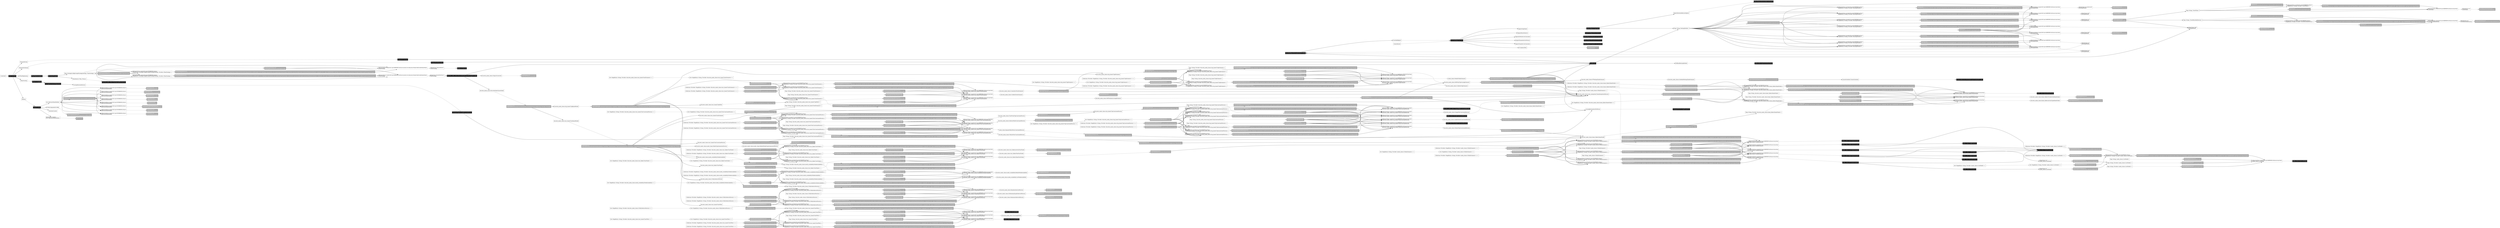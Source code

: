 digraph injector {
graph [rankdir=LR];
x75 [margin="0.02,0", shape=box, style=dashed, label=<<table cellspacing="0" cellpadding="5" cellborder="0" border="0"><tr><td align="left" port="header" bgcolor="#ffffff"><font color="#000000" point-size="10">@Named(value="car")<br align="left"/></font><font color="#000000">TravelDisutilityFactory<br align="left"/></font></td></tr></table>>]
x245 [margin="0.02,0", shape=box, style=solid, label=<<table cellspacing="0" cellpadding="5" cellborder="0" border="0"><tr><td align="left" port="header" bgcolor="#aaaaaa"><font color="#ffffff" point-size="10">AbstractDiscreteModeChoiceExtension.java:49<br align="left"/></font><font color="#ffffff">RealMultibinder$RealMultibinderCollectionOfProvidersProvider<br align="left"/></font></td></tr></table>>]
x166 [margin="0.02,0", shape=box, style=dashed, label=<<table cellspacing="0" cellpadding="5" cellborder="0" border="0"><tr><td align="left" port="header" bgcolor="#ffffff"><font color="#000000" point-size="10">@Element(setName=,uniqueId=319, type=MULTIBINDER, keyType=)<br align="left"/></font><font color="#000000">Map$Entry&lt;String, Provider&lt;discrete_mode_choice.tour_based.TourFilter&gt;&gt;<br align="left"/></font></td></tr></table>>]
x127 [margin="0.02,0", shape=box, style=dashed, label=<<table cellspacing="0" cellpadding="5" cellborder="0" border="0"><tr><td align="left" port="header" bgcolor="#ffffff"><font color="#000000">discrete_mode_choice.MultinomialLogitSelector$Factory<br align="left"/></font></td></tr></table>>]
x206 [margin="0.02,0", shape=box, style=solid, label=<<table cellspacing="0" cellpadding="5" cellborder="0" border="0"><tr><td align="left" port="header" bgcolor="#aaaaaa"><font color="#ffffff" point-size="10">AbstractDiscreteModeChoiceExtension.java:43<br align="left"/></font><font color="#ffffff">RealMapBinder$RealMapProvider<br align="left"/></font></td></tr></table>>]
x426 [margin="0.02,0", shape=box, style=dashed, label=<<table cellspacing="0" cellpadding="5" cellborder="0" border="0"><tr><td align="left" port="header" bgcolor="#ffffff"><font color="#000000" point-size="10">@Element(setName=,uniqueId=357, type=MULTIBINDER, keyType=)<br align="left"/></font><font color="#000000">Map$Entry&lt;String, Provider&lt;discrete_mode_choice.tour_finder.TourFinder&gt;&gt;<br align="left"/></font></td></tr></table>>]
x267 [margin="0.02,0", shape=box, style=solid, label=<<table cellspacing="0" cellpadding="5" cellborder="0" border="0"><tr><td align="left" port="header" bgcolor="#aaaaaa"><font color="#ffffff" point-size="10">ModelModule.java:84<br align="left"/></font><font color="#ffffff">#provideTripBasedModel(TripEstimator, TripFilter, ModeAvailability, TripConstraintFactory, UtilitySelectorFactory, DiscreteModeChoiceConfigGroup, Factory)<br align="left"/></font></td></tr></table>>]
x322 [margin="0.02,0", shape=box, style=solid, label=<<table cellspacing="0" cellpadding="5" cellborder="0" border="0"><tr><td align="left" port="header" bgcolor="#aaaaaa"><font color="#ffffff" point-size="10">TripRouterModule.java:58<br align="left"/></font><font color="#ffffff">BeelineTeleportationRouting<br align="left"/></font></td></tr></table>>]
x152 [margin="0.02,0", shape=box, style=dashed, label=<<table cellspacing="0" cellpadding="5" cellborder="0" border="0"><tr><td align="left" port="header" bgcolor="#ffffff"><font color="#000000">Map&lt;String, Provider&lt;discrete_mode_choice.trip_based.TripEstimator&gt;&gt;<br align="left"/></font></td></tr></table>>]
x365 [margin="0.02,0", shape=box, style=solid, label=<<table cellspacing="0" cellpadding="5" cellborder="0" border="0"><tr><td align="left" port="header" bgcolor="#aaaaaa"><font color="#ffffff" point-size="10">AbstractDiscreteModeChoiceExtension.java:52<br align="left"/></font><font color="#ffffff">RealMultibinder$RealMultibinderCollectionOfProvidersProvider<br align="left"/></font></td></tr></table>>]
x198 [margin="0.02,0", shape=box, style=solid, label=<<table cellspacing="0" cellpadding="5" cellborder="0" border="0"><tr><td align="left" port="header" bgcolor="#aaaaaa"><font color="#ffffff" point-size="10">AbstractDiscreteModeChoiceExtension.java:49<br align="left"/></font><font color="#ffffff">RealMultibinder$RealMultibinderCollectionOfProvidersProvider<br align="left"/></font></td></tr></table>>]
x219 [margin="0.02,0", shape=box, style=dashed, label=<<table cellspacing="0" cellpadding="5" cellborder="0" border="0"><tr><td align="left" port="header" bgcolor="#ffffff"><font color="#000000">discrete_mode_choice.tour_finder.HomeTourFinder<br align="left"/></font></td></tr></table>>]
x17 [margin="0.02,0", shape=box, style=dashed, label=<<table cellspacing="0" cellpadding="5" cellborder="0" border="0"><tr><td align="left" port="header" bgcolor="#ffffff"><font color="#000000">Map&lt;String, Provider&lt;discrete_mode_choice.tour_based.TourConstraintFactory&gt;&gt;<br align="left"/></font></td></tr></table>>]
x459 [margin="0.02,0", shape=box, style=dashed, label=<<table cellspacing="0" cellpadding="5" cellborder="0" border="0"><tr><td align="left" port="header" bgcolor="#ffffff"><font color="#000000">mode_choice.EqasimVehicleTourConstraint$Factory<br align="left"/></font></td></tr></table>>]
x107 [margin="0.02,0", shape=box, style=dashed, label=<<table cellspacing="0" cellpadding="5" cellborder="0" border="0"><tr><td align="left" port="header" bgcolor="#ffffff"><font color="#000000">Map&lt;String, Provider&lt;discrete_mode_choice.tour_based.TourFilter&gt;&gt;<br align="left"/></font></td></tr></table>>]
x80 [margin="0.02,0", shape=box, style=dashed, label=<<table cellspacing="0" cellpadding="5" cellborder="0" border="0"><tr><td align="left" port="header" bgcolor="#ffffff"><font color="#000000" point-size="10">@Element(setName=,uniqueId=375, type=MULTIBINDER, keyType=)<br align="left"/></font><font color="#000000">Map$Entry&lt;String, Provider&lt;discrete_mode_choice.trip_based.TripConstraintFactory&gt;&gt;<br align="left"/></font></td></tr></table>>]
x333 [margin="0.02,0", shape=box, style=dashed, label=<<table cellspacing="0" cellpadding="5" cellborder="0" border="0"><tr><td align="left" port="header" bgcolor="#ffffff"><font color="#000000" point-size="10">@Element(setName=,uniqueId=314, type=MAPBINDER, keyType=java.lang.String)<br align="left"/></font><font color="#000000">discrete_mode_choice.trip_based.TripConstraintFactory<br align="left"/></font></td></tr></table>>]
x309 [margin="0.02,0", shape=box, style=dashed, label=<<table cellspacing="0" cellpadding="5" cellborder="0" border="0"><tr><td align="left" port="header" bgcolor="#ffffff"><font color="#000000">discrete_mode_choice.VehicleTourConstraint$Factory<br align="left"/></font></td></tr></table>>]
x332 [margin="0.02,0", shape=box, style=dashed, label=<<table cellspacing="0" cellpadding="5" cellborder="0" border="0"><tr><td align="left" port="header" bgcolor="#ffffff"><font color="#000000">Set&lt;AbstractQSimModule&gt;<br align="left"/></font></td></tr></table>>]
x105 [margin="0.02,0", shape=box, style=dashed, label=<<table cellspacing="0" cellpadding="5" cellborder="0" border="0"><tr><td align="left" port="header" bgcolor="#ffffff"><font color="#000000" point-size="10">@Element(setName=,uniqueId=302, type=MULTIBINDER, keyType=)<br align="left"/></font><font color="#000000">Map$Entry&lt;StrategyConfigGroup$StrategySettings, Provider&lt;PlanStrategy&gt;&gt;<br align="left"/></font></td></tr></table>>]
x94 [margin="0.02,0", shape=box, style=solid, label=<<table cellspacing="0" cellpadding="5" cellborder="0" border="0"><tr><td align="left" port="header" bgcolor="#aaaaaa"><font color="#ffffff" point-size="10">AbstractDiscreteModeChoiceExtension.java:54<br align="left"/></font><font color="#ffffff">RealMapBinder$RealProviderMapProvider<br align="left"/></font></td></tr></table>>]
x126 [margin="0.02,0", shape=box, style=solid, label=<<table cellspacing="0" cellpadding="5" cellborder="0" border="0"><tr><td align="left" port="header" bgcolor="#000000"><font color="#ffffff">LeastCostRaptorRouteSelector<br align="left"/></font></td></tr></table>>]
x328 [margin="0.02,0", shape=box, style=solid, label=<<table cellspacing="0" cellpadding="5" cellborder="0" border="0"><tr><td align="left" port="header" bgcolor="#aaaaaa"><font color="#ffffff" point-size="10">AbstractDiscreteModeChoiceExtension.java:90<br align="left"/></font><font color="#ffffff">ProviderMapEntry(Car, Key[type=org.matsim.contribs.discrete_mode_choice.model.mode_availability.ModeAvailability, annotation=@com.google.inject.internal.Element(setName=,uniqueId=342, type=MAPBINDER, keyType=java.lang.String)])<br align="left"/></font></td></tr></table>>]
x320 [margin="0.02,0", shape=box, style=solid, label=<<table cellspacing="0" cellpadding="5" cellborder="0" border="0"><tr><td align="left" port="header" bgcolor="#aaaaaa"><font color="#ffffff" point-size="10">AbstractDiscreteModeChoiceExtension.java:98<br align="left"/></font><font color="#ffffff">ProviderMapEntry(ActivityBased, Key[type=org.matsim.contribs.discrete_mode_choice.components.utils.home_finder.HomeFinder, annotation=@com.google.inject.internal.Element(setName=,uniqueId=384, type=MAPBINDER, keyType=java.lang.String)])<br align="left"/></font></td></tr></table>>]
x376 [margin="0.02,0", shape=box, style=solid, label=<<table cellspacing="0" cellpadding="5" cellborder="0" border="0"><tr><td align="left" port="header" bgcolor="#aaaaaa"><font color="#ffffff" point-size="10">AbstractEqasimExtension.java:27<br align="left"/></font><font color="#ffffff">ProviderMapEntry(ZeroUtilityEstimator, Key[type=org.eqasim.core.simulation.mode_choice.utilities.UtilityEstimator, annotation=@com.google.inject.internal.Element(setName=,uniqueId=324, type=MAPBINDER, keyType=java.lang.String)])<br align="left"/></font></td></tr></table>>]
x454 [margin="0.02,0", shape=box, style=solid, label=<<table cellspacing="0" cellpadding="5" cellborder="0" border="0"><tr><td align="left" port="header" bgcolor="#aaaaaa"><font color="#ffffff" point-size="10">ModelModule.java:97<br align="left"/></font><font color="#ffffff">#provideTripFilter(DiscreteModeChoiceConfigGroup, Map)<br align="left"/></font></td></tr></table>>]
x191 [margin="0.02,0", shape=box, style=dashed, label=<<table cellspacing="0" cellpadding="5" cellborder="0" border="0"><tr><td align="left" port="header" bgcolor="#ffffff"><font color="#000000" point-size="10">@Element(setName=,uniqueId=390, type=MAPBINDER, keyType=java.lang.String)<br align="left"/></font><font color="#000000">RoutingModule<br align="left"/></font></td></tr></table>>]
x374 [margin="0.02,0", shape=box, style=dashed, label=<<table cellspacing="0" cellpadding="5" cellborder="0" border="0"><tr><td align="left" port="header" bgcolor="#ffffff"><font color="#000000">discrete_mode_choice.mode_chain.ModeChainGeneratorFactory<br align="left"/></font></td></tr></table>>]
x32 [margin="0.02,0", shape=box, style=solid, label=<<table cellspacing="0" cellpadding="5" cellborder="0" border="0"><tr><td align="left" port="header" bgcolor="#aaaaaa"><font color="#ffffff" point-size="10">AbstractDiscreteModeChoiceExtension.java:56<br align="left"/></font><font color="#ffffff">RealMultibinder$RealMultibinderCollectionOfProvidersProvider<br align="left"/></font></td></tr></table>>]
x120 [margin="0.02,0", shape=box, style=solid, label=<<table cellspacing="0" cellpadding="5" cellborder="0" border="0"><tr><td align="left" port="header" bgcolor="#000000"><font color="#ffffff">SwissRailRaptorFactory<br align="left"/></font></td></tr></table>>]
x256 [margin="0.02,0", shape=box, style=solid, label=<<table cellspacing="0" cellpadding="5" cellborder="0" border="0"><tr><td align="left" port="header" bgcolor="#aaaaaa"><font color="#ffffff" point-size="10">EstimatorModule.java:121<br align="left"/></font><font color="#ffffff">#provideMATSimDayScoringEstimator(MATSimTripScoringEstimator, ScoringParametersForPerson, DiscreteModeChoiceConfigGroup, Factory)<br align="left"/></font></td></tr></table>>]
x214 [margin="0.02,0", shape=box, style=dashed, label=<<table cellspacing="0" cellpadding="5" cellborder="0" border="0"><tr><td align="left" port="header" bgcolor="#ffffff"><font color="#000000">Set&lt;Map$Entry&lt;String, Provider&lt;mode_choice.UtilityEstimator&gt;&gt;&gt;<br align="left"/></font></td></tr></table>>]
x246 [margin="0.02,0", shape=box, style=dashed, label=<<table cellspacing="0" cellpadding="5" cellborder="0" border="0"><tr><td align="left" port="header" bgcolor="#ffffff"><font color="#000000" point-size="10">@Element(setName=,uniqueId=332, type=MAPBINDER, keyType=java.lang.String)<br align="left"/></font><font color="#000000">mode_choice.UtilityEstimator<br align="left"/></font></td></tr></table>>]
x95 [margin="0.02,0", shape=box, style=dashed, label=<<table cellspacing="0" cellpadding="5" cellborder="0" border="0"><tr><td align="left" port="header" bgcolor="#ffffff"><font color="#000000">discrete_mode_choice.mode_availability.CarModeAvailability<br align="left"/></font></td></tr></table>>]
x475 [margin="0.02,0", shape=box, style=solid, label=<<table cellspacing="0" cellpadding="5" cellborder="0" border="0"><tr><td align="left" port="header" bgcolor="#aaaaaa"><font color="#ffffff" point-size="10">ConstraintModule.java:95<br align="left"/></font><font color="#ffffff">#provideTourConstraintFactory(DiscreteModeChoiceConfigGroup, Map)<br align="left"/></font></td></tr></table>>]
x424 [margin="0.02,0", shape=box, style=dashed, label=<<table cellspacing="0" cellpadding="5" cellborder="0" border="0"><tr><td align="left" port="header" bgcolor="#ffffff"><font color="#000000" point-size="10">@Element(setName=,uniqueId=359, type=MULTIBINDER, keyType=)<br align="left"/></font><font color="#000000">Map$Entry&lt;String, Provider&lt;discrete_mode_choice.tour_finder.TourFinder&gt;&gt;<br align="left"/></font></td></tr></table>>]
x215 [margin="0.02,0", shape=box, style=dashed, label=<<table cellspacing="0" cellpadding="5" cellborder="0" border="0"><tr><td align="left" port="header" bgcolor="#ffffff"><font color="#000000">Map&lt;String, Provider&lt;discrete_mode_choice.home_finder.HomeFinder&gt;&gt;<br align="left"/></font></td></tr></table>>]
x69 [margin="0.02,0", shape=box, style=dashed, label=<<table cellspacing="0" cellpadding="5" cellborder="0" border="0"><tr><td align="left" port="header" bgcolor="#ffffff"><font color="#000000">discrete_mode_choice.tour_finder.PlanTourFinder<br align="left"/></font></td></tr></table>>]
x479 [margin="0.02,0", shape=box, style=solid, label=<<table cellspacing="0" cellpadding="5" cellborder="0" border="0"><tr><td align="left" port="header" bgcolor="#000000"><font color="#ffffff">DefaultRaptorStopFinder<br align="left"/></font></td></tr></table>>]
x145 [margin="0.02,0", shape=box, style=solid, label=<<table cellspacing="0" cellpadding="5" cellborder="0" border="0"><tr><td align="left" port="header" bgcolor="#aaaaaa"><font color="#ffffff" point-size="10">TourFinderModule.java:62<br align="left"/></font><font color="#ffffff">#provideTourFinder(DiscreteModeChoiceConfigGroup, Map)<br align="left"/></font></td></tr></table>>]
x225 [margin="0.02,0", shape=box, style=dashed, label=<<table cellspacing="0" cellpadding="5" cellborder="0" border="0"><tr><td align="left" port="header" bgcolor="#ffffff"><font color="#000000">discrete_mode_choice.tour_based.TourBasedModel<br align="left"/></font></td></tr></table>>]
x19 [margin="0.02,0", shape=box, style=dashed, label=<<table cellspacing="0" cellpadding="5" cellborder="0" border="0"><tr><td align="left" port="header" bgcolor="#ffffff"><font color="#000000">RaptorParametersForPerson<br align="left"/></font></td></tr></table>>]
x97 [margin="0.02,0", shape=box, style=dashed, label=<<table cellspacing="0" cellpadding="5" cellborder="0" border="0"><tr><td align="left" port="header" bgcolor="#ffffff"><font color="#000000">Collection&lt;Provider&lt;Map$Entry&lt;String, Provider&lt;discrete_mode_choice.trip_based.TripEstimator&gt;&gt;&gt;&gt;<br align="left"/></font></td></tr></table>>]
x393 [margin="0.02,0", shape=box, style=solid, label=<<table cellspacing="0" cellpadding="5" cellborder="0" border="0"><tr><td align="left" port="header" bgcolor="#000000"><font color="#ffffff">discrete_mode_choice.TransitWalkConstraint$Factory<br align="left"/></font></td></tr></table>>]
x192 [margin="0.02,0", shape=box, style=dashed, label=<<table cellspacing="0" cellpadding="5" cellborder="0" border="0"><tr><td align="left" port="header" bgcolor="#ffffff"><font color="#000000" point-size="10">@Element(setName=,uniqueId=301, type=MAPBINDER, keyType=org.matsim.core.config.groups.StrategyConfigGroup$StrategySettings)<br align="left"/></font><font color="#000000">PlanStrategy<br align="left"/></font></td></tr></table>>]
x354 [margin="0.02,0", shape=box, style=dashed, label=<<table cellspacing="0" cellpadding="5" cellborder="0" border="0"><tr><td align="left" port="header" bgcolor="#ffffff"><font color="#000000" point-size="10">@Element(setName=,uniqueId=329, type=MULTIBINDER, keyType=)<br align="left"/></font><font color="#000000">Map$Entry&lt;String, Provider&lt;mode_choice.UtilityEstimator&gt;&gt;<br align="left"/></font></td></tr></table>>]
x391 [margin="0.02,0", shape=box, style=dashed, label=<<table cellspacing="0" cellpadding="5" cellborder="0" border="0"><tr><td align="left" port="header" bgcolor="#ffffff"><font color="#000000" point-size="10">@Element(setName=,uniqueId=378, type=MAPBINDER, keyType=java.lang.String)<br align="left"/></font><font color="#000000">discrete_mode_choice.trip_based.TripConstraintFactory<br align="left"/></font></td></tr></table>>]
x279 [margin="0.02,0", shape=box, style=solid, label=<<table cellspacing="0" cellpadding="5" cellborder="0" border="0"><tr><td align="left" port="header" bgcolor="#aaaaaa"><font color="#ffffff" point-size="10">HomeFinderModule.java:44<br align="left"/></font><font color="#ffffff">#provideActivityTypeHomeFinder(DiscreteModeChoiceConfigGroup)<br align="left"/></font></td></tr></table>>]
x272 [margin="0.02,0", shape=box, style=dashed, label=<<table cellspacing="0" cellpadding="5" cellborder="0" border="0"><tr><td align="left" port="header" bgcolor="#ffffff"><font color="#000000">Collection&lt;Provider&lt;Map$Entry&lt;String, Provider&lt;discrete_mode_choice.mode_availability.ModeAvailability&gt;&gt;&gt;&gt;<br align="left"/></font></td></tr></table>>]
x334 [margin="0.02,0", shape=box, style=solid, label=<<table cellspacing="0" cellpadding="5" cellborder="0" border="0"><tr><td align="left" port="header" bgcolor="#000000"><font color="#ffffff">mode_choice.PassengerConstraint$Factory<br align="left"/></font></td></tr></table>>]
x211 [margin="0.02,0", shape=box, style=solid, label=<<table cellspacing="0" cellpadding="5" cellborder="0" border="0"><tr><td align="left" port="header" bgcolor="#aaaaaa"><font color="#ffffff" point-size="10">AbstractDiscreteModeChoiceExtension.java:50<br align="left"/></font><font color="#ffffff">RealMapBinder$RealProviderMapProvider<br align="left"/></font></td></tr></table>>]
x135 [margin="0.02,0", shape=box, style=solid, label=<<table cellspacing="0" cellpadding="5" cellborder="0" border="0"><tr><td align="left" port="header" bgcolor="#aaaaaa"><font color="#ffffff" point-size="10">AbstractDiscreteModeChoiceExtension.java:52<br align="left"/></font><font color="#ffffff">RealMapBinder$RealProviderMapProvider<br align="left"/></font></td></tr></table>>]
x131 [margin="0.02,0", shape=box, style=dashed, label=<<table cellspacing="0" cellpadding="5" cellborder="0" border="0"><tr><td align="left" port="header" bgcolor="#ffffff"><font color="#000000">Set&lt;Map$Entry&lt;String, Provider&lt;discrete_mode_choice.mode_availability.ModeAvailability&gt;&gt;&gt;<br align="left"/></font></td></tr></table>>]
x324 [margin="0.02,0", shape=box, style=solid, label=<<table cellspacing="0" cellpadding="5" cellborder="0" border="0"><tr><td align="left" port="header" bgcolor="#aaaaaa"><font color="#ffffff" point-size="10">AbstractDiscreteModeChoiceExtension.java:90<br align="left"/></font><font color="#ffffff">ProviderMapEntry(Default, Key[type=org.matsim.contribs.discrete_mode_choice.model.mode_availability.ModeAvailability, annotation=@com.google.inject.internal.Element(setName=,uniqueId=340, type=MAPBINDER, keyType=java.lang.String)])<br align="left"/></font></td></tr></table>>]
x291 [margin="0.02,0", shape=box, style=solid, label=<<table cellspacing="0" cellpadding="5" cellborder="0" border="0"><tr><td align="left" port="header" bgcolor="#aaaaaa"><font color="#ffffff" point-size="10">Injector.java:129<br align="left"/></font><font color="#ffffff">ProviderMapEntry(ride, Key[type=org.matsim.core.router.RoutingModule, annotation=@com.google.inject.internal.Element(setName=,uniqueId=394, type=MAPBINDER, keyType=java.lang.String)])<br align="left"/></font></td></tr></table>>]
x271 [margin="0.02,0", shape=box, style=dashed, label=<<table cellspacing="0" cellpadding="5" cellborder="0" border="0"><tr><td align="left" port="header" bgcolor="#ffffff"><font color="#000000" point-size="10">@Element(setName=,uniqueId=352, type=MAPBINDER, keyType=java.lang.String)<br align="left"/></font><font color="#000000">discrete_mode_choice.tour_based.TourEstimator<br align="left"/></font></td></tr></table>>]
x356 [margin="0.02,0", shape=box, style=dashed, label=<<table cellspacing="0" cellpadding="5" cellborder="0" border="0"><tr><td align="left" port="header" bgcolor="#ffffff"><font color="#000000">discrete_mode_choice.trip_based.TripConstraintFactory<br align="left"/></font></td></tr></table>>]
x193 [margin="0.02,0", shape=box, style=dashed, label=<<table cellspacing="0" cellpadding="5" cellborder="0" border="0"><tr><td align="left" port="header" bgcolor="#ffffff"><font color="#000000" point-size="10">@Element(setName=,uniqueId=388, type=MAPBINDER, keyType=java.lang.String)<br align="left"/></font><font color="#000000">RoutingModule<br align="left"/></font></td></tr></table>>]
x48 [margin="0.02,0", shape=box, style=solid, label=<<table cellspacing="0" cellpadding="5" cellborder="0" border="0"><tr><td align="left" port="header" bgcolor="#aaaaaa"><font color="#ffffff" point-size="10">AbstractDiscreteModeChoiceExtension.java:44<br align="left"/></font><font color="#ffffff">RealMapBinder$RealProviderMapProvider<br align="left"/></font></td></tr></table>>]
x431 [margin="0.02,0", shape=box, style=solid, label=<<table cellspacing="0" cellpadding="5" cellborder="0" border="0"><tr><td align="left" port="header" bgcolor="#aaaaaa"><font color="#ffffff" point-size="10">Injector.java:127<br align="left"/></font><font color="#ffffff">RealMultibinder$RealMultibinderCollectionOfProvidersProvider<br align="left"/></font></td></tr></table>>]
x366 [margin="0.02,0", shape=box, style=dashed, label=<<table cellspacing="0" cellpadding="5" cellborder="0" border="0"><tr><td align="left" port="header" bgcolor="#ffffff"><font color="#000000" point-size="10">@Element(setName=,uniqueId=347, type=MULTIBINDER, keyType=)<br align="left"/></font><font color="#000000">Map$Entry&lt;String, Provider&lt;discrete_mode_choice.trip_based.TripEstimator&gt;&gt;<br align="left"/></font></td></tr></table>>]
x252 [margin="0.02,0", shape=box, style=dashed, label=<<table cellspacing="0" cellpadding="5" cellborder="0" border="0"><tr><td align="left" port="header" bgcolor="#ffffff"><font color="#000000" point-size="10">@Element(setName=,uniqueId=330, type=MAPBINDER, keyType=java.lang.String)<br align="left"/></font><font color="#000000">mode_choice.UtilityEstimator<br align="left"/></font></td></tr></table>>]
x445 [margin="0.02,0", shape=box, style=dashed, label=<<table cellspacing="0" cellpadding="5" cellborder="0" border="0"><tr><td align="left" port="header" bgcolor="#ffffff"><font color="#000000" point-size="10">@Element(setName=,uniqueId=349, type=MULTIBINDER, keyType=)<br align="left"/></font><font color="#000000">Map$Entry&lt;String, Provider&lt;discrete_mode_choice.tour_based.TourEstimator&gt;&gt;<br align="left"/></font></td></tr></table>>]
x371 [margin="0.02,0", shape=box, style=solid, label=<<table cellspacing="0" cellpadding="5" cellborder="0" border="0"><tr><td align="left" port="header" bgcolor="#aaaaaa"><font color="#ffffff" point-size="10">AbstractDiscreteModeChoiceExtension.java:66<br align="left"/></font><font color="#ffffff">ProviderMapEntry(MATSimTripScoring, Key[type=org.matsim.contribs.discrete_mode_choice.model.trip_based.TripEstimator, annotation=@com.google.inject.internal.Element(setName=,uniqueId=344, type=MAPBINDER, keyType=java.lang.String)])<br align="left"/></font></td></tr></table>>]
x15 [margin="0.02,0", shape=box, style=dashed, label=<<table cellspacing="0" cellpadding="5" cellborder="0" border="0"><tr><td align="left" port="header" bgcolor="#ffffff"><font color="#000000">Map&lt;String, Provider&lt;discrete_mode_choice.trip_based.TripConstraintFactory&gt;&gt;<br align="left"/></font></td></tr></table>>]
x377 [margin="0.02,0", shape=box, style=dashed, label=<<table cellspacing="0" cellpadding="5" cellborder="0" border="0"><tr><td align="left" port="header" bgcolor="#ffffff"><font color="#000000">Collection&lt;Provider&lt;Map$Entry&lt;String, Provider&lt;discrete_mode_choice.UtilitySelectorFactory&gt;&gt;&gt;&gt;<br align="left"/></font></td></tr></table>>]
x148 [margin="0.02,0", shape=box, style=dashed, label=<<table cellspacing="0" cellpadding="5" cellborder="0" border="0"><tr><td align="left" port="header" bgcolor="#ffffff"><font color="#000000" point-size="10">@Element(setName=,uniqueId=381, type=MULTIBINDER, keyType=)<br align="left"/></font><font color="#000000">Map$Entry&lt;String, Provider&lt;discrete_mode_choice.tour_based.TourFilter&gt;&gt;<br align="left"/></font></td></tr></table>>]
x174 [margin="0.02,0", shape=box, style=solid, label=<<table cellspacing="0" cellpadding="5" cellborder="0" border="0"><tr><td align="left" port="header" bgcolor="#aaaaaa"><font color="#ffffff" point-size="10">TourFinderModule.java:48<br align="left"/></font><font color="#ffffff">#provideActivityBasedTourFinder(DiscreteModeChoiceConfigGroup)<br align="left"/></font></td></tr></table>>]
x43 [margin="0.02,0", shape=box, style=dashed, label=<<table cellspacing="0" cellpadding="5" cellborder="0" border="0"><tr><td align="left" port="header" bgcolor="#ffffff"><font color="#000000" point-size="10">@Element(setName=,uniqueId=380, type=MAPBINDER, keyType=java.lang.String)<br align="left"/></font><font color="#000000">discrete_mode_choice.tour_based.TourFilter<br align="left"/></font></td></tr></table>>]
x9 [margin="0.02,0", shape=box, style=dashed, label=<<table cellspacing="0" cellpadding="5" cellborder="0" border="0"><tr><td align="left" port="header" bgcolor="#ffffff"><font color="#000000">Set&lt;Map$Entry&lt;String, Provider&lt;mode_choice.UtilityEstimator&gt;&gt;&gt;<br align="left"/></font></td></tr></table>>]
x40 [margin="0.02,0", shape=box, style=solid, label=<<table cellspacing="0" cellpadding="5" cellborder="0" border="0"><tr><td align="left" port="header" bgcolor="#aaaaaa"><font color="#ffffff" point-size="10">TimeInterpreterModule.java:19<br align="left"/></font><font color="#ffffff">#provideTimeInterpreterFactory(Config, DiscreteModeChoiceConfigGroup)<br align="left"/></font></td></tr></table>>]
x56 [margin="0.02,0", shape=box, style=dashed, label=<<table cellspacing="0" cellpadding="5" cellborder="0" border="0"><tr><td align="left" port="header" bgcolor="#ffffff"><font color="#000000" point-size="10">@Element(setName=,uniqueId=364, type=MAPBINDER, keyType=java.lang.String)<br align="left"/></font><font color="#000000">discrete_mode_choice.UtilitySelectorFactory<br align="left"/></font></td></tr></table>>]
x161 [margin="0.02,0", shape=box, style=solid, label=<<table cellspacing="0" cellpadding="5" cellborder="0" border="0"><tr><td align="left" port="header" bgcolor="#aaaaaa"><font color="#ffffff" point-size="10">AbstractDiscreteModeChoiceExtension.java:43<br align="left"/></font><font color="#ffffff">RealMultibinder$RealMultibinderProvider<br align="left"/></font></td></tr></table>>]
x232 [margin="0.02,0", shape=box, style=dashed, label=<<table cellspacing="0" cellpadding="5" cellborder="0" border="0"><tr><td align="left" port="header" bgcolor="#ffffff"><font color="#000000">PrepareForSim<br align="left"/></font></td></tr></table>>]
x101 [margin="0.02,0", shape=box, style=dashed, label=<<table cellspacing="0" cellpadding="5" cellborder="0" border="0"><tr><td align="left" port="header" bgcolor="#ffffff"><font color="#000000">Set&lt;Map$Entry&lt;String, Provider&lt;discrete_mode_choice.tour_based.TourFilter&gt;&gt;&gt;<br align="left"/></font></td></tr></table>>]
x338 [margin="0.02,0", shape=box, style=solid, label=<<table cellspacing="0" cellpadding="5" cellborder="0" border="0"><tr><td align="left" port="header" bgcolor="#aaaaaa"><font color="#ffffff" point-size="10">ConstraintModule.java:130<br align="left"/></font><font color="#ffffff">#provideLinkAttributeConstraintFactory(Network, DiscreteModeChoiceConfigGroup)<br align="left"/></font></td></tr></table>>]
x227 [margin="0.02,0", shape=box, style=dashed, label=<<table cellspacing="0" cellpadding="5" cellborder="0" border="0"><tr><td align="left" port="header" bgcolor="#ffffff"><font color="#000000">Map&lt;String, Provider&lt;mode_choice.UtilityEstimator&gt;&gt;<br align="left"/></font></td></tr></table>>]
x358 [margin="0.02,0", shape=box, style=dashed, label=<<table cellspacing="0" cellpadding="5" cellborder="0" border="0"><tr><td align="left" port="header" bgcolor="#ffffff"><font color="#000000" point-size="10">@Element(setName=,uniqueId=331, type=MULTIBINDER, keyType=)<br align="left"/></font><font color="#000000">Map$Entry&lt;String, Provider&lt;mode_choice.UtilityEstimator&gt;&gt;<br align="left"/></font></td></tr></table>>]
x20 [margin="0.02,0", shape=box, style=dashed, label=<<table cellspacing="0" cellpadding="5" cellborder="0" border="0"><tr><td align="left" port="header" bgcolor="#ffffff"><font color="#000000">Set&lt;Map$Entry&lt;String, Provider&lt;discrete_mode_choice.trip_based.TripEstimator&gt;&gt;&gt;<br align="left"/></font></td></tr></table>>]
x478 [margin="0.02,0", shape=box, style=dashed, label=<<table cellspacing="0" cellpadding="5" cellborder="0" border="0"><tr><td align="left" port="header" bgcolor="#ffffff"><font color="#000000">Map&lt;String, RoutingModule&gt;<br align="left"/></font></td></tr></table>>]
x10 [margin="0.02,0", shape=box, style=solid, label=<<table cellspacing="0" cellpadding="5" cellborder="0" border="0"><tr><td align="left" port="header" bgcolor="#aaaaaa"><font color="#ffffff" point-size="10">AbstractEqasimExtension.java:20<br align="left"/></font><font color="#ffffff">RealMultibinder$RealMultibinderProvider<br align="left"/></font></td></tr></table>>]
x73 [margin="0.02,0", shape=box, style=dashed, label=<<table cellspacing="0" cellpadding="5" cellborder="0" border="0"><tr><td align="left" port="header" bgcolor="#ffffff"><font color="#000000">Map&lt;String, discrete_mode_choice.tour_based.TourConstraintFactory&gt;<br align="left"/></font></td></tr></table>>]
x408 [margin="0.02,0", shape=box, style=dashed, label=<<table cellspacing="0" cellpadding="5" cellborder="0" border="0"><tr><td align="left" port="header" bgcolor="#ffffff"><font color="#000000" point-size="10">@Element(setName=,uniqueId=367, type=MULTIBINDER, keyType=)<br align="left"/></font><font color="#000000">Map$Entry&lt;String, Provider&lt;discrete_mode_choice.tour_based.TourConstraintFactory&gt;&gt;<br align="left"/></font></td></tr></table>>]
x488 [margin="0.02,0", shape=box, style=dashed, label=<<table cellspacing="0" cellpadding="5" cellborder="0" border="0"><tr><td align="left" port="header" bgcolor="#ffffff"><font color="#000000" point-size="10">@Element(setName=,uniqueId=386, type=MAPBINDER, keyType=java.lang.String)<br align="left"/></font><font color="#000000">RoutingModule<br align="left"/></font></td></tr></table>>]
x28 [margin="0.02,0", shape=box, style=dashed, label=<<table cellspacing="0" cellpadding="5" cellborder="0" border="0"><tr><td align="left" port="header" bgcolor="#ffffff"><font color="#000000">RaptorTransferCostCalculator<br align="left"/></font></td></tr></table>>]
x344 [margin="0.02,0", shape=box, style=solid, label=<<table cellspacing="0" cellpadding="5" cellborder="0" border="0"><tr><td align="left" port="header" bgcolor="#000000"><font color="#ffffff">PrepareForSimImpl<br align="left"/></font></td></tr></table>>]
x194 [margin="0.02,0", shape=box, style=dashed, label=<<table cellspacing="0" cellpadding="5" cellborder="0" border="0"><tr><td align="left" port="header" bgcolor="#ffffff"><font color="#000000" point-size="10">@Element(setName=,uniqueId=299, type=MAPBINDER, keyType=org.matsim.core.config.groups.StrategyConfigGroup$StrategySettings)<br align="left"/></font><font color="#000000">PlanStrategy<br align="left"/></font></td></tr></table>>]
x411 [margin="0.02,0", shape=box, style=dashed, label=<<table cellspacing="0" cellpadding="5" cellborder="0" border="0"><tr><td align="left" port="header" bgcolor="#ffffff"><font color="#000000">ControlerI<br align="left"/></font></td></tr></table>>]
x370 [margin="0.02,0", shape=box, style=dashed, label=<<table cellspacing="0" cellpadding="5" cellborder="0" border="0"><tr><td align="left" port="header" bgcolor="#ffffff"><font color="#000000" point-size="10">@Element(setName=,uniqueId=345, type=MULTIBINDER, keyType=)<br align="left"/></font><font color="#000000">Map$Entry&lt;String, Provider&lt;discrete_mode_choice.trip_based.TripEstimator&gt;&gt;<br align="left"/></font></td></tr></table>>]
x213 [margin="0.02,0", shape=box, style=solid, label=<<table cellspacing="0" cellpadding="5" cellborder="0" border="0"><tr><td align="left" port="header" bgcolor="#000000"><font color="#ffffff">discrete_mode_choice.NonSelectedPlanSelector<br align="left"/></font></td></tr></table>>]
x447 [margin="0.02,0", shape=box, style=dashed, label=<<table cellspacing="0" cellpadding="5" cellborder="0" border="0"><tr><td align="left" port="header" bgcolor="#ffffff"><font color="#000000" point-size="10">@Element(setName=,uniqueId=355, type=MULTIBINDER, keyType=)<br align="left"/></font><font color="#000000">Map$Entry&lt;String, Provider&lt;discrete_mode_choice.tour_finder.TourFinder&gt;&gt;<br align="left"/></font></td></tr></table>>]
x147 [margin="0.02,0", shape=box, style=solid, label=<<table cellspacing="0" cellpadding="5" cellborder="0" border="0"><tr><td align="left" port="header" bgcolor="#aaaaaa"><font color="#ffffff" point-size="10">EqasimModeChoiceModule.java:117<br align="left"/></font><font color="#ffffff">#providePtCostModel(Map, EqasimConfigGroup)<br align="left"/></font></td></tr></table>>]
x248 [margin="0.02,0", shape=box, style=dashed, label=<<table cellspacing="0" cellpadding="5" cellborder="0" border="0"><tr><td align="left" port="header" bgcolor="#ffffff"><font color="#000000" point-size="10">@Element(setName=,uniqueId=328, type=MAPBINDER, keyType=java.lang.String)<br align="left"/></font><font color="#000000">mode_choice.UtilityEstimator<br align="left"/></font></td></tr></table>>]
x449 [margin="0.02,0", shape=box, style=dashed, label=<<table cellspacing="0" cellpadding="5" cellborder="0" border="0"><tr><td align="left" port="header" bgcolor="#ffffff"><font color="#000000" point-size="10">@Element(setName=,uniqueId=351, type=MULTIBINDER, keyType=)<br align="left"/></font><font color="#000000">Map$Entry&lt;String, Provider&lt;discrete_mode_choice.tour_based.TourEstimator&gt;&gt;<br align="left"/></font></td></tr></table>>]
x231 [margin="0.02,0", shape=box, style=solid, label=<<table cellspacing="0" cellpadding="5" cellborder="0" border="0"><tr><td align="left" port="header" bgcolor="#000000"><font color="#ffffff">mode_choice.WalkPredictor<br align="left"/></font></td></tr></table>>]
x435 [margin="0.02,0", shape=box, style=solid, label=<<table cellspacing="0" cellpadding="5" cellborder="0" border="0"><tr><td align="left" port="header" bgcolor="#aaaaaa"><font color="#ffffff" point-size="10">SwissRailRaptorModule.java:57<br align="left"/></font><font color="#ffffff">OccupancyData<br align="left"/></font></td></tr></table>>]
x337 [margin="0.02,0", shape=box, style=dashed, label=<<table cellspacing="0" cellpadding="5" cellborder="0" border="0"><tr><td align="left" port="header" bgcolor="#ffffff"><font color="#000000">discrete_mode_choice.LinkAttributeConstraint$Factory<br align="left"/></font></td></tr></table>>]
x489 [margin="0.02,0", shape=box, style=dashed, label=<<table cellspacing="0" cellpadding="5" cellborder="0" border="0"><tr><td align="left" port="header" bgcolor="#ffffff"><font color="#000000">Map&lt;String, TravelDisutilityFactory&gt;<br align="left"/></font></td></tr></table>>]
x175 [margin="0.02,0", shape=box, style=dashed, label=<<table cellspacing="0" cellpadding="5" cellborder="0" border="0"><tr><td align="left" port="header" bgcolor="#ffffff"><font color="#000000">discrete_mode_choice.tour_based.TourEstimator<br align="left"/></font></td></tr></table>>]
x49 [margin="0.02,0", shape=box, style=solid, label=<<table cellspacing="0" cellpadding="5" cellborder="0" border="0"><tr><td align="left" port="header" bgcolor="#aaaaaa"><font color="#ffffff" point-size="10">Injector.java:127<br align="left"/></font><font color="#ffffff">RealMapBinder$RealProviderMapProvider<br align="left"/></font></td></tr></table>>]
x414 [margin="0.02,0", shape=box, style=solid, label=<<table cellspacing="0" cellpadding="5" cellborder="0" border="0"><tr><td align="left" port="header" bgcolor="#aaaaaa"><font color="#ffffff" point-size="10">MobsimScopeEventHandlingModule.java:41<br align="left"/></font><font color="#ffffff">MobsimScopeEventHandlingModule$1<br align="left"/></font></td></tr></table>>]
x247 [margin="0.02,0", shape=box, style=solid, label=<<table cellspacing="0" cellpadding="5" cellborder="0" border="0"><tr><td align="left" port="header" bgcolor="#000000"><font color="#ffffff">DefaultRaptorParametersForPerson<br align="left"/></font></td></tr></table>>]
x42 [margin="0.02,0", shape=box, style=dashed, label=<<table cellspacing="0" cellpadding="5" cellborder="0" border="0"><tr><td align="left" port="header" bgcolor="#ffffff"><font color="#000000">Set&lt;Map$Entry&lt;String, Provider&lt;discrete_mode_choice.trip_based.TripConstraintFactory&gt;&gt;&gt;<br align="left"/></font></td></tr></table>>]
x235 [margin="0.02,0", shape=box, style=solid, label=<<table cellspacing="0" cellpadding="5" cellborder="0" border="0"><tr><td align="left" port="header" bgcolor="#aaaaaa"><font color="#ffffff" point-size="10">ModeAvailabilityModule.java:49<br align="left"/></font><font color="#ffffff">#provideModeAvailability(DiscreteModeChoiceConfigGroup, Map)<br align="left"/></font></td></tr></table>>]
x24 [margin="0.02,0", shape=box, style=solid, label=<<table cellspacing="0" cellpadding="5" cellborder="0" border="0"><tr><td align="left" port="header" bgcolor="#aaaaaa"><font color="#ffffff" point-size="10">Injector.java:129<br align="left"/></font><font color="#ffffff">ProviderMapEntry(car, Key[type=org.matsim.core.router.util.TravelTime, annotation=@com.google.inject.internal.Element(setName=,uniqueId=400, type=MAPBINDER, keyType=java.lang.String)])<br align="left"/></font></td></tr></table>>]
x103 [margin="0.02,0", shape=box, style=dashed, label=<<table cellspacing="0" cellpadding="5" cellborder="0" border="0"><tr><td align="left" port="header" bgcolor="#ffffff"><font color="#000000" point-size="10">@Element(setName=,uniqueId=300, type=MULTIBINDER, keyType=)<br align="left"/></font><font color="#000000">Map$Entry&lt;StrategyConfigGroup$StrategySettings, Provider&lt;PlanStrategy&gt;&gt;<br align="left"/></font></td></tr></table>>]
x118 [margin="0.02,0", shape=box, style=dashed, label=<<table cellspacing="0" cellpadding="5" cellborder="0" border="0"><tr><td align="left" port="header" bgcolor="#ffffff"><font color="#000000" point-size="10">@Named(value="ride")<br align="left"/></font><font color="#000000">RoutingModule<br align="left"/></font></td></tr></table>>]
x83 [margin="0.02,0", shape=box, style=solid, label=<<table cellspacing="0" cellpadding="5" cellborder="0" border="0"><tr><td align="left" port="header" bgcolor="#aaaaaa"><font color="#ffffff" point-size="10">AbstractDiscreteModeChoiceExtension.java:43<br align="left"/></font><font color="#ffffff">RealMultibinder$RealMultibinderCollectionOfProvidersProvider<br align="left"/></font></td></tr></table>>]
x189 [margin="0.02,0", shape=box, style=dashed, label=<<table cellspacing="0" cellpadding="5" cellborder="0" border="0"><tr><td align="left" port="header" bgcolor="#ffffff"><font color="#000000">Set&lt;Map$Entry&lt;String, Provider&lt;discrete_mode_choice.trip_based.TripEstimator&gt;&gt;&gt;<br align="left"/></font></td></tr></table>>]
x138 [margin="0.02,0", shape=box, style=solid, label=<<table cellspacing="0" cellpadding="5" cellborder="0" border="0"><tr><td align="left" port="header" bgcolor="#000000"><font color="#ffffff">TripRouter<br align="left"/></font></td></tr></table>>]
x25 [margin="0.02,0", shape=box, style=dashed, label=<<table cellspacing="0" cellpadding="5" cellborder="0" border="0"><tr><td align="left" port="header" bgcolor="#ffffff"><font color="#000000">Set&lt;Map$Entry&lt;String, Provider&lt;discrete_mode_choice.tour_based.TourEstimator&gt;&gt;&gt;<br align="left"/></font></td></tr></table>>]
x250 [margin="0.02,0", shape=box, style=dashed, label=<<table cellspacing="0" cellpadding="5" cellborder="0" border="0"><tr><td align="left" port="header" bgcolor="#ffffff"><font color="#000000">ScoringFunctionFactory<br align="left"/></font></td></tr></table>>]
x367 [margin="0.02,0", shape=box, style=solid, label=<<table cellspacing="0" cellpadding="5" cellborder="0" border="0"><tr><td align="left" port="header" bgcolor="#aaaaaa"><font color="#ffffff" point-size="10">AbstractDiscreteModeChoiceExtension.java:66<br align="left"/></font><font color="#ffffff">ProviderMapEntry(Uniform, Key[type=org.matsim.contribs.discrete_mode_choice.model.trip_based.TripEstimator, annotation=@com.google.inject.internal.Element(setName=,uniqueId=346, type=MAPBINDER, keyType=java.lang.String)])<br align="left"/></font></td></tr></table>>]
x181 [margin="0.02,0", shape=box, style=dashed, label=<<table cellspacing="0" cellpadding="5" cellborder="0" border="0"><tr><td align="left" port="header" bgcolor="#ffffff"><font color="#000000">Map&lt;String, mode_choice.UtilityEstimator&gt;<br align="left"/></font></td></tr></table>>]
x361 [margin="0.02,0", shape=box, style=solid, label=<<table cellspacing="0" cellpadding="5" cellborder="0" border="0"><tr><td align="left" port="header" bgcolor="#aaaaaa"><font color="#ffffff" point-size="10">AbstractEqasimExtension.java:27<br align="left"/></font><font color="#ffffff">ProviderMapEntry(CarUtilityEstimator, Key[type=org.eqasim.core.simulation.mode_choice.utilities.UtilityEstimator, annotation=@com.google.inject.internal.Element(setName=,uniqueId=326, type=MAPBINDER, keyType=java.lang.String)])<br align="left"/></font></td></tr></table>>]
x451 [margin="0.02,0", shape=box, style=dashed, label=<<table cellspacing="0" cellpadding="5" cellborder="0" border="0"><tr><td align="left" port="header" bgcolor="#ffffff"><font color="#000000">discrete_mode_choice.CumulativeTourEstimator<br align="left"/></font></td></tr></table>>]
x22 [margin="0.02,0", shape=box, style=dashed, label=<<table cellspacing="0" cellpadding="5" cellborder="0" border="0"><tr><td align="left" port="header" bgcolor="#ffffff"><font color="#000000" point-size="10">@Element(setName=,uniqueId=318, type=MAPBINDER, keyType=java.lang.String)<br align="left"/></font><font color="#000000">discrete_mode_choice.tour_based.TourFilter<br align="left"/></font></td></tr></table>>]
x222 [margin="0.02,0", shape=box, style=solid, label=<<table cellspacing="0" cellpadding="5" cellborder="0" border="0"><tr><td align="left" port="header" bgcolor="#aaaaaa"><font color="#ffffff" point-size="10">AbstractDiscreteModeChoiceExtension.java:50<br align="left"/></font><font color="#ffffff">RealMultibinder$RealMultibinderCollectionOfProvidersProvider<br align="left"/></font></td></tr></table>>]
x179 [margin="0.02,0", shape=box, style=dashed, label=<<table cellspacing="0" cellpadding="5" cellborder="0" border="0"><tr><td align="left" port="header" bgcolor="#ffffff"><font color="#000000">FallbackRoutingModule<br align="left"/></font></td></tr></table>>]
x240 [margin="0.02,0", shape=box, style=dashed, label=<<table cellspacing="0" cellpadding="5" cellborder="0" border="0"><tr><td align="left" port="header" bgcolor="#ffffff"><font color="#000000">Set&lt;Map$Entry&lt;String, Provider&lt;discrete_mode_choice.tour_based.TourFilter&gt;&gt;&gt;<br align="left"/></font></td></tr></table>>]
x99 [margin="0.02,0", shape=box, style=dashed, label=<<table cellspacing="0" cellpadding="5" cellborder="0" border="0"><tr><td align="left" port="header" bgcolor="#ffffff"><font color="#000000" point-size="10">@Named(value="car")<br align="left"/></font><font color="#000000">RoutingModule<br align="left"/></font></td></tr></table>>]
x89 [margin="0.02,0", shape=box, style=solid, label=<<table cellspacing="0" cellpadding="5" cellborder="0" border="0"><tr><td align="left" port="header" bgcolor="#000000"><font color="#ffffff">ScoringFunctionsForPopulation<br align="left"/></font></td></tr></table>>]
x229 [margin="0.02,0", shape=box, style=dashed, label=<<table cellspacing="0" cellpadding="5" cellborder="0" border="0"><tr><td align="left" port="header" bgcolor="#ffffff"><font color="#000000">Collection&lt;Provider&lt;Map$Entry&lt;String, Provider&lt;discrete_mode_choice.mode_availability.ModeAvailability&gt;&gt;&gt;&gt;<br align="left"/></font></td></tr></table>>]
x455 [margin="0.02,0", shape=box, style=dashed, label=<<table cellspacing="0" cellpadding="5" cellborder="0" border="0"><tr><td align="left" port="header" bgcolor="#ffffff"><font color="#000000">Collection&lt;Provider&lt;Map$Entry&lt;String, Provider&lt;discrete_mode_choice.tour_based.TourFilter&gt;&gt;&gt;&gt;<br align="left"/></font></td></tr></table>>]
x280 [margin="0.02,0", shape=box, style=solid, label=<<table cellspacing="0" cellpadding="5" cellborder="0" border="0"><tr><td align="left" port="header" bgcolor="#000000"><font color="#ffffff">mode_choice.CarPredictor<br align="left"/></font></td></tr></table>>]
x0 [margin="0.02,0", shape=box, style=dashed, label=<<table cellspacing="0" cellpadding="5" cellborder="0" border="0"><tr><td align="left" port="header" bgcolor="#ffffff"><font color="#000000" point-size="10">@Named(value="pt")<br align="left"/></font><font color="#000000">RoutingModule<br align="left"/></font></td></tr></table>>]
x311 [margin="0.02,0", shape=box, style=dashed, label=<<table cellspacing="0" cellpadding="5" cellborder="0" border="0"><tr><td align="left" port="header" bgcolor="#ffffff"><font color="#000000">RaptorIntermodalAccessEgress<br align="left"/></font></td></tr></table>>]
x416 [margin="0.02,0", shape=box, style=solid, label=<<table cellspacing="0" cellpadding="5" cellborder="0" border="0"><tr><td align="left" port="header" bgcolor="#aaaaaa"><font color="#ffffff" point-size="10">QSimModule.java:96<br align="left"/></font><font color="#ffffff">TransitEngineModule<br align="left"/></font></td></tr></table>>]
x270 [margin="0.02,0", shape=box, style=dashed, label=<<table cellspacing="0" cellpadding="5" cellborder="0" border="0"><tr><td align="left" port="header" bgcolor="#ffffff"><font color="#000000" point-size="10">@Element(setName=,uniqueId=350, type=MAPBINDER, keyType=java.lang.String)<br align="left"/></font><font color="#000000">discrete_mode_choice.tour_based.TourEstimator<br align="left"/></font></td></tr></table>>]
x257 [margin="0.02,0", shape=box, style=dashed, label=<<table cellspacing="0" cellpadding="5" cellborder="0" border="0"><tr><td align="left" port="header" bgcolor="#ffffff"><font color="#000000" point-size="10">@Element(setName=,uniqueId=326, type=MAPBINDER, keyType=java.lang.String)<br align="left"/></font><font color="#000000">mode_choice.UtilityEstimator<br align="left"/></font></td></tr></table>>]
x307 [margin="0.02,0", shape=box, style=dashed, label=<<table cellspacing="0" cellpadding="5" cellborder="0" border="0"><tr><td align="left" port="header" bgcolor="#ffffff"><font color="#000000" point-size="10">@Element(setName=,uniqueId=389, type=MULTIBINDER, keyType=)<br align="left"/></font><font color="#000000">Map$Entry&lt;String, Provider&lt;RoutingModule&gt;&gt;<br align="left"/></font></td></tr></table>>]
x52 [margin="0.02,0", shape=box, style=solid, label=<<table cellspacing="0" cellpadding="5" cellborder="0" border="0"><tr><td align="left" port="header" bgcolor="#000000"><font color="#ffffff">KeepLastSelected<br align="left"/></font></td></tr></table>>]
x381 [margin="0.02,0", shape=box, style=dashed, label=<<table cellspacing="0" cellpadding="5" cellborder="0" border="0"><tr><td align="left" port="header" bgcolor="#ffffff"><font color="#000000" point-size="10">@Element(setName=,uniqueId=291, type=MULTIBINDER, keyType=)<br align="left"/></font><font color="#000000">AbstractQSimModule<br align="left"/></font></td></tr></table>>]
x133 [margin="0.02,0", shape=box, style=dashed, label=<<table cellspacing="0" cellpadding="5" cellborder="0" border="0"><tr><td align="left" port="header" bgcolor="#ffffff"><font color="#000000" point-size="10">@Element(setName=,uniqueId=334, type=MAPBINDER, keyType=java.lang.String)<br align="left"/></font><font color="#000000">mode_choice.CostModel<br align="left"/></font></td></tr></table>>]
x216 [margin="0.02,0", shape=box, style=solid, label=<<table cellspacing="0" cellpadding="5" cellborder="0" border="0"><tr><td align="left" port="header" bgcolor="#aaaaaa"><font color="#ffffff" point-size="10">AbstractDiscreteModeChoiceExtension.java:56<br align="left"/></font><font color="#ffffff">RealMapBinder$RealProviderMapProvider<br align="left"/></font></td></tr></table>>]
x434 [margin="0.02,0", shape=box, style=dashed, label=<<table cellspacing="0" cellpadding="5" cellborder="0" border="0"><tr><td align="left" port="header" bgcolor="#ffffff"><font color="#000000">OccupancyData<br align="left"/></font></td></tr></table>>]
x273 [margin="0.02,0", shape=box, style=solid, label=<<table cellspacing="0" cellpadding="5" cellborder="0" border="0"><tr><td align="left" port="header" bgcolor="#aaaaaa"><font color="#ffffff" point-size="10">AbstractDiscreteModeChoiceExtension.java:54<br align="left"/></font><font color="#ffffff">RealMultibinder$RealMultibinderCollectionOfProvidersProvider<br align="left"/></font></td></tr></table>>]
x104 [margin="0.02,0", shape=box, style=solid, label=<<table cellspacing="0" cellpadding="5" cellborder="0" border="0"><tr><td align="left" port="header" bgcolor="#aaaaaa"><font color="#ffffff" point-size="10">StrategyManagerModule.java:87<br align="left"/></font><font color="#ffffff">ProviderMapEntry([name=strategysettings][nOfParams=5][disableAfterIteration=-1][executionPath=null][strategyName=DiscreteModeChoice][subpopulation=null][weight=0.1], Key[type=org.matsim.core.replanning.PlanStrategy, annotation=@com.google.inject.internal.Element(setName=,uniqueId=299, type=MAPBINDER, keyType=org.matsim.core.config.groups.StrategyConfigGroup$StrategySettings)])<br align="left"/></font></td></tr></table>>]
x86 [margin="0.02,0", shape=box, style=solid, label=<<table cellspacing="0" cellpadding="5" cellborder="0" border="0"><tr><td align="left" port="header" bgcolor="#aaaaaa"><font color="#ffffff" point-size="10">AbstractDiscreteModeChoiceExtension.java:49<br align="left"/></font><font color="#ffffff">RealMapBinder$RealProviderMapProvider<br align="left"/></font></td></tr></table>>]
x275 [margin="0.02,0", shape=box, style=solid, label=<<table cellspacing="0" cellpadding="5" cellborder="0" border="0"><tr><td align="left" port="header" bgcolor="#aaaaaa"><font color="#ffffff" point-size="10">AbstractEqasimExtension.java:20<br align="left"/></font><font color="#ffffff">RealMapBinder$RealProviderMapProvider<br align="left"/></font></td></tr></table>>]
x110 [margin="0.02,0", shape=box, style=solid, label=<<table cellspacing="0" cellpadding="5" cellborder="0" border="0"><tr><td align="left" port="header" bgcolor="#aaaaaa"><font color="#ffffff" point-size="10">AbstractDiscreteModeChoiceExtension.java:55<br align="left"/></font><font color="#ffffff">RealMultibinder$RealMultibinderCollectionOfProvidersProvider<br align="left"/></font></td></tr></table>>]
x239 [margin="0.02,0", shape=box, style=dashed, label=<<table cellspacing="0" cellpadding="5" cellborder="0" border="0"><tr><td align="left" port="header" bgcolor="#ffffff"><font color="#000000" point-size="10">@Element(setName=,uniqueId=358, type=MAPBINDER, keyType=java.lang.String)<br align="left"/></font><font color="#000000">discrete_mode_choice.tour_finder.TourFinder<br align="left"/></font></td></tr></table>>]
x18 [margin="0.02,0", shape=box, style=solid, label=<<table cellspacing="0" cellpadding="5" cellborder="0" border="0"><tr><td align="left" port="header" bgcolor="#aaaaaa"><font color="#ffffff" point-size="10">AbstractDiscreteModeChoiceExtension.java:49<br align="left"/></font><font color="#ffffff">RealMapBinder$RealProviderMapProvider<br align="left"/></font></td></tr></table>>]
x65 [margin="0.02,0", shape=box, style=solid, label=<<table cellspacing="0" cellpadding="5" cellborder="0" border="0"><tr><td align="left" port="header" bgcolor="#aaaaaa"><font color="#ffffff" point-size="10">EstimatorModule.java:92<br align="left"/></font><font color="#ffffff">#provideNullTripEstimator(Factory)<br align="left"/></font></td></tr></table>>]
x404 [margin="0.02,0", shape=box, style=solid, label=<<table cellspacing="0" cellpadding="5" cellborder="0" border="0"><tr><td align="left" port="header" bgcolor="#aaaaaa"><font color="#ffffff" point-size="10">AbstractDiscreteModeChoiceExtension.java:86<br align="left"/></font><font color="#ffffff">ProviderMapEntry(Maximum, Key[type=org.matsim.contribs.discrete_mode_choice.model.utilities.UtilitySelectorFactory, annotation=@com.google.inject.internal.Element(setName=,uniqueId=360, type=MAPBINDER, keyType=java.lang.String)])<br align="left"/></font></td></tr></table>>]
x45 [margin="0.02,0", shape=box, style=dashed, label=<<table cellspacing="0" cellpadding="5" cellborder="0" border="0"><tr><td align="left" port="header" bgcolor="#ffffff"><font color="#000000" point-size="10">@Element(setName=,uniqueId=317, type=MULTIBINDER, keyType=)<br align="left"/></font><font color="#000000">Map$Entry&lt;String, Provider&lt;discrete_mode_choice.trip_based.TripConstraintFactory&gt;&gt;<br align="left"/></font></td></tr></table>>]
x79 [margin="0.02,0", shape=box, style=dashed, label=<<table cellspacing="0" cellpadding="5" cellborder="0" border="0"><tr><td align="left" port="header" bgcolor="#ffffff"><font color="#000000">Set&lt;Map$Entry&lt;String, Provider&lt;discrete_mode_choice.mode_availability.ModeAvailability&gt;&gt;&gt;<br align="left"/></font></td></tr></table>>]
x134 [margin="0.02,0", shape=box, style=dashed, label=<<table cellspacing="0" cellpadding="5" cellborder="0" border="0"><tr><td align="left" port="header" bgcolor="#ffffff"><font color="#000000">Map&lt;String, Provider&lt;discrete_mode_choice.UtilitySelectorFactory&gt;&gt;<br align="left"/></font></td></tr></table>>]
x420 [margin="0.02,0", shape=box, style=dashed, label=<<table cellspacing="0" cellpadding="5" cellborder="0" border="0"><tr><td align="left" port="header" bgcolor="#ffffff"><font color="#000000">Map&lt;String, Provider&lt;discrete_mode_choice.UtilitySelectorFactory&gt;&gt;<br align="left"/></font></td></tr></table>>]
x165 [margin="0.02,0", shape=box, style=solid, label=<<table cellspacing="0" cellpadding="5" cellborder="0" border="0"><tr><td align="left" port="header" bgcolor="#aaaaaa"><font color="#ffffff" point-size="10">TravelTimeCalculatorModule.java:69<br align="left"/></font><font color="#ffffff">TravelTimeCalculatorModule$1<br align="left"/></font></td></tr></table>>]
x38 [margin="0.02,0", shape=box, style=solid, label=<<table cellspacing="0" cellpadding="5" cellborder="0" border="0"><tr><td align="left" port="header" bgcolor="#aaaaaa"><font color="#ffffff" point-size="10">AbstractDiscreteModeChoiceExtension.java:82<br align="left"/></font><font color="#ffffff">ProviderMapEntry(PassengerConstraint, Key[type=org.matsim.contribs.discrete_mode_choice.model.trip_based.TripConstraintFactory, annotation=@com.google.inject.internal.Element(setName=,uniqueId=314, type=MAPBINDER, keyType=java.lang.String)])<br align="left"/></font></td></tr></table>>]
x209 [margin="0.02,0", shape=box, style=solid, label=<<table cellspacing="0" cellpadding="5" cellborder="0" border="0"><tr><td align="left" port="header" bgcolor="#aaaaaa"><font color="#ffffff" point-size="10">AbstractDiscreteModeChoiceExtension.java:43<br align="left"/></font><font color="#ffffff">RealMultibinder$RealMultibinderCollectionOfProvidersProvider<br align="left"/></font></td></tr></table>>]
x474 [margin="0.02,0", shape=box, style=dashed, label=<<table cellspacing="0" cellpadding="5" cellborder="0" border="0"><tr><td align="left" port="header" bgcolor="#ffffff"><font color="#000000">discrete_mode_choice.tour_based.TourConstraintFactory<br align="left"/></font></td></tr></table>>]
x439 [margin="0.02,0", shape=box, style=solid, label=<<table cellspacing="0" cellpadding="5" cellborder="0" border="0"><tr><td align="left" port="header" bgcolor="#000000"><font color="#ffffff">mode_choice.EqasimHomeFinder<br align="left"/></font></td></tr></table>>]
x119 [margin="0.02,0", shape=box, style=solid, label=<<table cellspacing="0" cellpadding="5" cellborder="0" border="0"><tr><td align="left" port="header" bgcolor="#aaaaaa"><font color="#ffffff" point-size="10">TripRouterModule.java:55<br align="left"/></font><font color="#ffffff">FreespeedFactorRouting<br align="left"/></font></td></tr></table>>]
x149 [margin="0.02,0", shape=box, style=solid, label=<<table cellspacing="0" cellpadding="5" cellborder="0" border="0"><tr><td align="left" port="header" bgcolor="#aaaaaa"><font color="#ffffff" point-size="10">AbstractDiscreteModeChoiceExtension.java:70<br align="left"/></font><font color="#ffffff">ProviderMapEntry(TourLength, Key[type=org.matsim.contribs.discrete_mode_choice.model.tour_based.TourFilter, annotation=@com.google.inject.internal.Element(setName=,uniqueId=380, type=MAPBINDER, keyType=java.lang.String)])<br align="left"/></font></td></tr></table>>]
x296 [margin="0.02,0", shape=box, style=solid, label=<<table cellspacing="0" cellpadding="5" cellborder="0" border="0"><tr><td align="left" port="header" bgcolor="#aaaaaa"><font color="#ffffff" point-size="10">Injector.java:129<br align="left"/></font><font color="#ffffff">ProviderMapEntry(walk, Key[type=org.matsim.core.router.RoutingModule, annotation=@com.google.inject.internal.Element(setName=,uniqueId=396, type=MAPBINDER, keyType=java.lang.String)])<br align="left"/></font></td></tr></table>>]
x128 [margin="0.02,0", shape=box, style=solid, label=<<table cellspacing="0" cellpadding="5" cellborder="0" border="0"><tr><td align="left" port="header" bgcolor="#aaaaaa"><font color="#ffffff" point-size="10">SelectorModule.java:61<br align="left"/></font><font color="#ffffff">#provideMultinomialLogitTripSelector(DiscreteModeChoiceConfigGroup)<br align="left"/></font></td></tr></table>>]
x458 [margin="0.02,0", shape=box, style=solid, label=<<table cellspacing="0" cellpadding="5" cellborder="0" border="0"><tr><td align="left" port="header" bgcolor="#aaaaaa"><font color="#ffffff" point-size="10">AbstractDiscreteModeChoiceExtension.java:55<br align="left"/></font><font color="#ffffff">RealMapBinder$RealProviderMapProvider<br align="left"/></font></td></tr></table>>]
x306 [margin="0.02,0", shape=box, style=solid, label=<<table cellspacing="0" cellpadding="5" cellborder="0" border="0"><tr><td align="left" port="header" bgcolor="#aaaaaa"><font color="#ffffff" point-size="10">AbstractEqasimExtension.java:20<br align="left"/></font><font color="#ffffff">RealMultibinder$RealMultibinderCollectionOfProvidersProvider<br align="left"/></font></td></tr></table>>]
x26 [margin="0.02,0", shape=box, style=dashed, label=<<table cellspacing="0" cellpadding="5" cellborder="0" border="0"><tr><td align="left" port="header" bgcolor="#ffffff"><font color="#000000">Map&lt;String, discrete_mode_choice.home_finder.HomeFinder&gt;<br align="left"/></font></td></tr></table>>]
x137 [margin="0.02,0", shape=box, style=dashed, label=<<table cellspacing="0" cellpadding="5" cellborder="0" border="0"><tr><td align="left" port="header" bgcolor="#ffffff"><font color="#000000">RaptorStopFinder<br align="left"/></font></td></tr></table>>]
x463 [margin="0.02,0", shape=box, style=solid, label=<<table cellspacing="0" cellpadding="5" cellborder="0" border="0"><tr><td align="left" port="header" bgcolor="#aaaaaa"><font color="#ffffff" point-size="10">AbstractEqasimExtension.java:21<br align="left"/></font><font color="#ffffff">RealMapBinder$RealProviderMapProvider<br align="left"/></font></td></tr></table>>]
x313 [margin="0.02,0", shape=box, style=dashed, label=<<table cellspacing="0" cellpadding="5" cellborder="0" border="0"><tr><td align="left" port="header" bgcolor="#ffffff"><font color="#000000">Map&lt;String, Provider&lt;discrete_mode_choice.tour_based.TripFilter&gt;&gt;<br align="left"/></font></td></tr></table>>]
x443 [margin="0.02,0", shape=box, style=dashed, label=<<table cellspacing="0" cellpadding="5" cellborder="0" border="0"><tr><td align="left" port="header" bgcolor="#ffffff"><font color="#000000">discrete_mode_choice.mode_availability.DefaultModeAvailability<br align="left"/></font></td></tr></table>>]
x51 [margin="0.02,0", shape=box, style=solid, label=<<table cellspacing="0" cellpadding="5" cellborder="0" border="0"><tr><td align="left" port="header" bgcolor="#aaaaaa"><font color="#ffffff" point-size="10">AbstractEqasimExtension.java:31<br align="left"/></font><font color="#ffffff">ProviderMapEntry(ZeroCostModel, Key[type=org.eqasim.core.simulation.mode_choice.cost.CostModel, annotation=@com.google.inject.internal.Element(setName=,uniqueId=334, type=MAPBINDER, keyType=java.lang.String)])<br align="left"/></font></td></tr></table>>]
x321 [margin="0.02,0", shape=box, style=dashed, label=<<table cellspacing="0" cellpadding="5" cellborder="0" border="0"><tr><td align="left" port="header" bgcolor="#ffffff"><font color="#000000" point-size="10">@Named(value="walk")<br align="left"/></font><font color="#000000">RoutingModule<br align="left"/></font></td></tr></table>>]
x319 [margin="0.02,0", shape=box, style=dashed, label=<<table cellspacing="0" cellpadding="5" cellborder="0" border="0"><tr><td align="left" port="header" bgcolor="#ffffff"><font color="#000000" point-size="10">@Element(setName=,uniqueId=385, type=MULTIBINDER, keyType=)<br align="left"/></font><font color="#000000">Map$Entry&lt;String, Provider&lt;discrete_mode_choice.home_finder.HomeFinder&gt;&gt;<br align="left"/></font></td></tr></table>>]
x21 [margin="0.02,0", shape=box, style=dashed, label=<<table cellspacing="0" cellpadding="5" cellborder="0" border="0"><tr><td align="left" port="header" bgcolor="#ffffff"><font color="#000000" point-size="10">@Named(value="KeepLastSelected")<br align="left"/></font><font color="#000000">PlanStrategy<br align="left"/></font></td></tr></table>>]
x378 [margin="0.02,0", shape=box, style=solid, label=<<table cellspacing="0" cellpadding="5" cellborder="0" border="0"><tr><td align="left" port="header" bgcolor="#aaaaaa"><font color="#ffffff" point-size="10">AbstractDiscreteModeChoiceExtension.java:52<br align="left"/></font><font color="#ffffff">RealMultibinder$RealMultibinderCollectionOfProvidersProvider<br align="left"/></font></td></tr></table>>]
x276 [margin="0.02,0", shape=box, style=dashed, label=<<table cellspacing="0" cellpadding="5" cellborder="0" border="0"><tr><td align="left" port="header" bgcolor="#ffffff"><font color="#000000">Collection&lt;Provider&lt;Map$Entry&lt;String, Provider&lt;mode_choice.CostModel&gt;&gt;&gt;&gt;<br align="left"/></font></td></tr></table>>]
x477 [margin="0.02,0", shape=box, style=solid, label=<<table cellspacing="0" cellpadding="5" cellborder="0" border="0"><tr><td align="left" port="header" bgcolor="#aaaaaa"><font color="#ffffff" point-size="10">AbstractEqasimExtension.java:21<br align="left"/></font><font color="#ffffff">RealMultibinder$RealMultibinderProvider<br align="left"/></font></td></tr></table>>]
x293 [margin="0.02,0", shape=box, style=dashed, label=<<table cellspacing="0" cellpadding="5" cellborder="0" border="0"><tr><td align="left" port="header" bgcolor="#ffffff"><font color="#000000" point-size="10">@Element(setName=,uniqueId=391, type=MULTIBINDER, keyType=)<br align="left"/></font><font color="#000000">Map$Entry&lt;String, Provider&lt;RoutingModule&gt;&gt;<br align="left"/></font></td></tr></table>>]
x123 [margin="0.02,0", shape=box, style=dashed, label=<<table cellspacing="0" cellpadding="5" cellborder="0" border="0"><tr><td align="left" port="header" bgcolor="#ffffff"><font color="#000000">mode_choice.ModalUtilityEstimator<br align="left"/></font></td></tr></table>>]
x183 [margin="0.02,0", shape=box, style=dashed, label=<<table cellspacing="0" cellpadding="5" cellborder="0" border="0"><tr><td align="left" port="header" bgcolor="#ffffff"><font color="#000000">discrete_mode_choice.RandomSelector$Factory<br align="left"/></font></td></tr></table>>]
x254 [margin="0.02,0", shape=box, style=dashed, label=<<table cellspacing="0" cellpadding="5" cellborder="0" border="0"><tr><td align="left" port="header" bgcolor="#ffffff"><font color="#000000" point-size="10">@Element(setName=,uniqueId=324, type=MAPBINDER, keyType=java.lang.String)<br align="left"/></font><font color="#000000">mode_choice.UtilityEstimator<br align="left"/></font></td></tr></table>>]
x66 [margin="0.02,0", shape=box, style=dashed, label=<<table cellspacing="0" cellpadding="5" cellborder="0" border="0"><tr><td align="left" port="header" bgcolor="#ffffff"><font color="#000000" point-size="10">@Element(setName=,uniqueId=400, type=MAPBINDER, keyType=java.lang.String)<br align="left"/></font><font color="#000000">TravelTime<br align="left"/></font></td></tr></table>>]
x218 [margin="0.02,0", shape=box, style=solid, label=<<table cellspacing="0" cellpadding="5" cellborder="0" border="0"><tr><td align="left" port="header" bgcolor="#000000"><font color="#ffffff">PrepareForMobsimImpl<br align="left"/></font></td></tr></table>>]
x62 [margin="0.02,0", shape=box, style=dashed, label=<<table cellspacing="0" cellpadding="5" cellborder="0" border="0"><tr><td align="left" port="header" bgcolor="#ffffff"><font color="#000000" point-size="10">@Element(setName=,uniqueId=377, type=MULTIBINDER, keyType=)<br align="left"/></font><font color="#000000">Map$Entry&lt;String, Provider&lt;discrete_mode_choice.trip_based.TripConstraintFactory&gt;&gt;<br align="left"/></font></td></tr></table>>]
x3 [margin="0.02,0", shape=box, style=solid, label=<<table cellspacing="0" cellpadding="5" cellborder="0" border="0"><tr><td align="left" port="header" bgcolor="#aaaaaa"><font color="#ffffff" point-size="10">AbstractDiscreteModeChoiceExtension.java:43<br align="left"/></font><font color="#ffffff">RealMapBinder$RealProviderMapProvider<br align="left"/></font></td></tr></table>>]
x114 [margin="0.02,0", shape=box, style=solid, label=<<table cellspacing="0" cellpadding="5" cellborder="0" border="0"><tr><td align="left" port="header" bgcolor="#aaaaaa"><font color="#ffffff" point-size="10">ConstraintModule.java:163<br align="left"/></font><font color="#ffffff">#provideSubtourModeConstraintFactory(DiscreteModeChoiceConfigGroup)<br align="left"/></font></td></tr></table>>]
x108 [margin="0.02,0", shape=box, style=solid, label=<<table cellspacing="0" cellpadding="5" cellborder="0" border="0"><tr><td align="left" port="header" bgcolor="#aaaaaa"><font color="#ffffff" point-size="10">AbstractDiscreteModeChoiceExtension.java:46<br align="left"/></font><font color="#ffffff">RealMapBinder$RealProviderMapProvider<br align="left"/></font></td></tr></table>>]
x399 [margin="0.02,0", shape=box, style=solid, label=<<table cellspacing="0" cellpadding="5" cellborder="0" border="0"><tr><td align="left" port="header" bgcolor="#aaaaaa"><font color="#ffffff" point-size="10">AbstractDiscreteModeChoiceExtension.java:86<br align="left"/></font><font color="#ffffff">ProviderMapEntry(MultinomialLogit, Key[type=org.matsim.contribs.discrete_mode_choice.model.utilities.UtilitySelectorFactory, annotation=@com.google.inject.internal.Element(setName=,uniqueId=362, type=MAPBINDER, keyType=java.lang.String)])<br align="left"/></font></td></tr></table>>]
x383 [margin="0.02,0", shape=box, style=dashed, label=<<table cellspacing="0" cellpadding="5" cellborder="0" border="0"><tr><td align="left" port="header" bgcolor="#ffffff"><font color="#000000">Map&lt;String, Provider&lt;discrete_mode_choice.home_finder.HomeFinder&gt;&gt;<br align="left"/></font></td></tr></table>>]
x169 [margin="0.02,0", shape=box, style=solid, label=<<table cellspacing="0" cellpadding="5" cellborder="0" border="0"><tr><td align="left" port="header" bgcolor="#aaaaaa"><font color="#ffffff" point-size="10">EstimatorModule.java:79<br align="left"/></font><font color="#ffffff">#provideTripEstimator(DiscreteModeChoiceConfigGroup, Map)<br align="left"/></font></td></tr></table>>]
x304 [margin="0.02,0", shape=box, style=solid, label=<<table cellspacing="0" cellpadding="5" cellborder="0" border="0"><tr><td align="left" port="header" bgcolor="#aaaaaa"><font color="#ffffff" point-size="10">Injector.java:129<br align="left"/></font><font color="#ffffff">ProviderMapEntry(bus, Key[type=org.matsim.core.router.RoutingModule, annotation=@com.google.inject.internal.Element(setName=,uniqueId=386, type=MAPBINDER, keyType=java.lang.String)])<br align="left"/></font></td></tr></table>>]
x60 [margin="0.02,0", shape=box, style=solid, label=<<table cellspacing="0" cellpadding="5" cellborder="0" border="0"><tr><td align="left" port="header" bgcolor="#aaaaaa"><font color="#ffffff" point-size="10">AbstractDiscreteModeChoiceExtension.java:82<br align="left"/></font><font color="#ffffff">ProviderMapEntry(VehicleContinuity, Key[type=org.matsim.contribs.discrete_mode_choice.model.trip_based.TripConstraintFactory, annotation=@com.google.inject.internal.Element(setName=,uniqueId=378, type=MAPBINDER, keyType=java.lang.String)])<br align="left"/></font></td></tr></table>>]
x409 [margin="0.02,0", shape=box, style=solid, label=<<table cellspacing="0" cellpadding="5" cellborder="0" border="0"><tr><td align="left" port="header" bgcolor="#aaaaaa"><font color="#ffffff" point-size="10">AbstractDiscreteModeChoiceExtension.java:78<br align="left"/></font><font color="#ffffff">ProviderMapEntry(FromTripBased, Key[type=org.matsim.contribs.discrete_mode_choice.model.tour_based.TourConstraintFactory, annotation=@com.google.inject.internal.Element(setName=,uniqueId=366, type=MAPBINDER, keyType=java.lang.String)])<br align="left"/></font></td></tr></table>>]
x258 [margin="0.02,0", shape=box, style=solid, label=<<table cellspacing="0" cellpadding="5" cellborder="0" border="0"><tr><td align="left" port="header" bgcolor="#000000"><font color="#ffffff">mode_choice.CarUtilityEstimator<br align="left"/></font></td></tr></table>>]
x310 [margin="0.02,0", shape=box, style=solid, label=<<table cellspacing="0" cellpadding="5" cellborder="0" border="0"><tr><td align="left" port="header" bgcolor="#aaaaaa"><font color="#ffffff" point-size="10">ConstraintModule.java:156<br align="left"/></font><font color="#ffffff">#provideVehicleTourConstraintFactory(DiscreteModeChoiceConfigGroup, HomeFinder)<br align="left"/></font></td></tr></table>>]
x379 [margin="0.02,0", shape=box, style=dashed, label=<<table cellspacing="0" cellpadding="5" cellborder="0" border="0"><tr><td align="left" port="header" bgcolor="#ffffff"><font color="#000000" point-size="10">@Element(setName=,uniqueId=290, type=MULTIBINDER, keyType=)<br align="left"/></font><font color="#000000">AbstractQSimModule<br align="left"/></font></td></tr></table>>]
x480 [margin="0.02,0", shape=box, style=dashed, label=<<table cellspacing="0" cellpadding="5" cellborder="0" border="0"><tr><td align="left" port="header" bgcolor="#ffffff"><font color="#000000">discrete_mode_choice.ShapeFileConstraint$Factory<br align="left"/></font></td></tr></table>>]
x233 [margin="0.02,0", shape=box, style=dashed, label=<<table cellspacing="0" cellpadding="5" cellborder="0" border="0"><tr><td align="left" port="header" bgcolor="#ffffff"><font color="#000000" point-size="10">@Element(setName=,uniqueId=366, type=MAPBINDER, keyType=java.lang.String)<br align="left"/></font><font color="#000000">discrete_mode_choice.tour_based.TourConstraintFactory<br align="left"/></font></td></tr></table>>]
x212 [margin="0.02,0", shape=box, style=dashed, label=<<table cellspacing="0" cellpadding="5" cellborder="0" border="0"><tr><td align="left" port="header" bgcolor="#ffffff"><font color="#000000">PlanSelector&lt;Plan, Person&gt;<br align="left"/></font></td></tr></table>>]
x77 [margin="0.02,0", shape=box, style=dashed, label=<<table cellspacing="0" cellpadding="5" cellborder="0" border="0"><tr><td align="left" port="header" bgcolor="#ffffff"><font color="#000000">Map&lt;String, discrete_mode_choice.tour_finder.TourFinder&gt;<br align="left"/></font></td></tr></table>>]
x343 [margin="0.02,0", shape=box, style=solid, label=<<table cellspacing="0" cellpadding="5" cellborder="0" border="0"><tr><td align="left" port="header" bgcolor="#aaaaaa"><font color="#ffffff" point-size="10">AbstractDiscreteModeChoiceExtension.java:55<br align="left"/></font><font color="#ffffff">RealMultibinder$RealMultibinderProvider<br align="left"/></font></td></tr></table>>]
x469 [margin="0.02,0", shape=box, style=solid, label=<<table cellspacing="0" cellpadding="5" cellborder="0" border="0"><tr><td align="left" port="header" bgcolor="#aaaaaa"><font color="#ffffff" point-size="10">ConstraintModule.java:148<br align="left"/></font><font color="#ffffff">#provideVehicleTripConstraintFactory(DiscreteModeChoiceConfigGroup, HomeFinder)<br align="left"/></font></td></tr></table>>]
x481 [margin="0.02,0", shape=box, style=solid, label=<<table cellspacing="0" cellpadding="5" cellborder="0" border="0"><tr><td align="left" port="header" bgcolor="#aaaaaa"><font color="#ffffff" point-size="10">ConstraintModule.java:139<br align="left"/></font><font color="#ffffff">#provideShapeFileConstraintFactory(Network, DiscreteModeChoiceConfigGroup, Config)<br align="left"/></font></td></tr></table>>]
x102 [margin="0.02,0", shape=box, style=dashed, label=<<table cellspacing="0" cellpadding="5" cellborder="0" border="0"><tr><td align="left" port="header" bgcolor="#ffffff"><font color="#000000" point-size="10">@Element(setName=,uniqueId=322, type=MAPBINDER, keyType=java.lang.String)<br align="left"/></font><font color="#000000">discrete_mode_choice.trip_based.TripEstimator<br align="left"/></font></td></tr></table>>]
x277 [margin="0.02,0", shape=box, style=solid, label=<<table cellspacing="0" cellpadding="5" cellborder="0" border="0"><tr><td align="left" port="header" bgcolor="#aaaaaa"><font color="#ffffff" point-size="10">AbstractEqasimExtension.java:21<br align="left"/></font><font color="#ffffff">RealMultibinder$RealMultibinderCollectionOfProvidersProvider<br align="left"/></font></td></tr></table>>]
x27 [margin="0.02,0", shape=box, style=solid, label=<<table cellspacing="0" cellpadding="5" cellborder="0" border="0"><tr><td align="left" port="header" bgcolor="#aaaaaa"><font color="#ffffff" point-size="10">AbstractDiscreteModeChoiceExtension.java:56<br align="left"/></font><font color="#ffffff">RealMapBinder$RealMapProvider<br align="left"/></font></td></tr></table>>]
x388 [margin="0.02,0", shape=box, style=dashed, label=<<table cellspacing="0" cellpadding="5" cellborder="0" border="0"><tr><td align="left" port="header" bgcolor="#ffffff"><font color="#000000" point-size="10">@Element(setName=,uniqueId=295, type=MULTIBINDER, keyType=)<br align="left"/></font><font color="#000000">AbstractQSimModule<br align="left"/></font></td></tr></table>>]
x425 [margin="0.02,0", shape=box, style=solid, label=<<table cellspacing="0" cellpadding="5" cellborder="0" border="0"><tr><td align="left" port="header" bgcolor="#aaaaaa"><font color="#ffffff" point-size="10">AbstractDiscreteModeChoiceExtension.java:94<br align="left"/></font><font color="#ffffff">ProviderMapEntry(HomeBased, Key[type=org.matsim.contribs.discrete_mode_choice.components.tour_finder.TourFinder, annotation=@com.google.inject.internal.Element(setName=,uniqueId=358, type=MAPBINDER, keyType=java.lang.String)])<br align="left"/></font></td></tr></table>>]
x283 [margin="0.02,0", shape=box, style=solid, label=<<table cellspacing="0" cellpadding="5" cellborder="0" border="0"><tr><td align="left" port="header" bgcolor="#aaaaaa"><font color="#ffffff" point-size="10">StrategyManagerModule.java:54<br align="left"/></font><font color="#ffffff">RealMapBinder$RealProviderMapProvider<br align="left"/></font></td></tr></table>>]
x157 [margin="0.02,0", shape=box, style=solid, label=<<table cellspacing="0" cellpadding="5" cellborder="0" border="0"><tr><td align="left" port="header" bgcolor="#aaaaaa"><font color="#ffffff" point-size="10">HomeFinderModule.java:52<br align="left"/></font><font color="#ffffff">#provideHomeFinder(DiscreteModeChoiceConfigGroup, Map)<br align="left"/></font></td></tr></table>>]
x59 [margin="0.02,0", shape=box, style=dashed, label=<<table cellspacing="0" cellpadding="5" cellborder="0" border="0"><tr><td align="left" port="header" bgcolor="#ffffff"><font color="#000000" point-size="10">@Element(setName=,uniqueId=379, type=MULTIBINDER, keyType=)<br align="left"/></font><font color="#000000">Map$Entry&lt;String, Provider&lt;discrete_mode_choice.trip_based.TripConstraintFactory&gt;&gt;<br align="left"/></font></td></tr></table>>]
x112 [margin="0.02,0", shape=box, style=solid, label=<<table cellspacing="0" cellpadding="5" cellborder="0" border="0"><tr><td align="left" port="header" bgcolor="#aaaaaa"><font color="#ffffff" point-size="10">AbstractDiscreteModeChoiceExtension.java:55<br align="left"/></font><font color="#ffffff">RealMultibinder$RealMultibinderCollectionOfProvidersProvider<br align="left"/></font></td></tr></table>>]
x253 [margin="0.02,0", shape=box, style=solid, label=<<table cellspacing="0" cellpadding="5" cellborder="0" border="0"><tr><td align="left" port="header" bgcolor="#000000"><font color="#ffffff">mode_choice.BikeUtilityEstimator<br align="left"/></font></td></tr></table>>]
x392 [margin="0.02,0", shape=box, style=dashed, label=<<table cellspacing="0" cellpadding="5" cellborder="0" border="0"><tr><td align="left" port="header" bgcolor="#ffffff"><font color="#000000" point-size="10">@Element(setName=,uniqueId=376, type=MAPBINDER, keyType=java.lang.String)<br align="left"/></font><font color="#000000">discrete_mode_choice.trip_based.TripConstraintFactory<br align="left"/></font></td></tr></table>>]
x484 [margin="0.02,0", shape=box, style=solid, label=<<table cellspacing="0" cellpadding="5" cellborder="0" border="0"><tr><td align="left" port="header" bgcolor="#aaaaaa"><font color="#ffffff" point-size="10">QSimComponentsModule.java:34<br align="left"/></font><font color="#ffffff">#provideDefaultQSimComponentsConfig(Config)<br align="left"/></font></td></tr></table>>]
x382 [margin="0.02,0", shape=box, style=solid, label=<<table cellspacing="0" cellpadding="5" cellborder="0" border="0"><tr><td align="left" port="header" bgcolor="#aaaaaa"><font color="#ffffff" point-size="10">QSimModule.java:96<br align="left"/></font><font color="#ffffff">ActivityEngineModule<br align="left"/></font></td></tr></table>>]
x462 [margin="0.02,0", shape=box, style=dashed, label=<<table cellspacing="0" cellpadding="5" cellborder="0" border="0"><tr><td align="left" port="header" bgcolor="#ffffff"><font color="#000000">Map&lt;String, Provider&lt;mode_choice.CostModel&gt;&gt;<br align="left"/></font></td></tr></table>>]
x243 [margin="0.02,0", shape=box, style=dashed, label=<<table cellspacing="0" cellpadding="5" cellborder="0" border="0"><tr><td align="left" port="header" bgcolor="#ffffff"><font color="#000000" point-size="10">@Element(setName=,uniqueId=354, type=MAPBINDER, keyType=java.lang.String)<br align="left"/></font><font color="#000000">discrete_mode_choice.tour_finder.TourFinder<br align="left"/></font></td></tr></table>>]
x113 [margin="0.02,0", shape=box, style=dashed, label=<<table cellspacing="0" cellpadding="5" cellborder="0" border="0"><tr><td align="left" port="header" bgcolor="#ffffff"><font color="#000000">discrete_mode_choice.SubtourModeConstraint$Factory<br align="left"/></font></td></tr></table>>]
x121 [margin="0.02,0", shape=box, style=dashed, label=<<table cellspacing="0" cellpadding="5" cellborder="0" border="0"><tr><td align="left" port="header" bgcolor="#ffffff"><font color="#000000">discrete_mode_choice.TourLengthFilter<br align="left"/></font></td></tr></table>>]
x440 [margin="0.02,0", shape=box, style=solid, label=<<table cellspacing="0" cellpadding="5" cellborder="0" border="0"><tr><td align="left" port="header" bgcolor="#000000"><font color="#ffffff">SubpopulationScoringParameters<br align="left"/></font></td></tr></table>>]
x287 [margin="0.02,0", shape=box, style=solid, label=<<table cellspacing="0" cellpadding="5" cellborder="0" border="0"><tr><td align="left" port="header" bgcolor="#aaaaaa"><font color="#ffffff" point-size="10">Injector.java:129<br align="left"/></font><font color="#ffffff">ProviderMapEntry(non_network_walk, Key[type=org.matsim.core.router.RoutingModule, annotation=@com.google.inject.internal.Element(setName=,uniqueId=392, type=MAPBINDER, keyType=java.lang.String)])<br align="left"/></font></td></tr></table>>]
x305 [margin="0.02,0", shape=box, style=dashed, label=<<table cellspacing="0" cellpadding="5" cellborder="0" border="0"><tr><td align="left" port="header" bgcolor="#ffffff"><font color="#000000">Collection&lt;Provider&lt;Map$Entry&lt;String, Provider&lt;mode_choice.UtilityEstimator&gt;&gt;&gt;&gt;<br align="left"/></font></td></tr></table>>]
x372 [margin="0.02,0", shape=box, style=dashed, label=<<table cellspacing="0" cellpadding="5" cellborder="0" border="0"><tr><td align="left" port="header" bgcolor="#ffffff"><font color="#000000">discrete_mode_choice.TourFromTripConstraintFactory<br align="left"/></font></td></tr></table>>]
x264 [margin="0.02,0", shape=box, style=dashed, label=<<table cellspacing="0" cellpadding="5" cellborder="0" border="0"><tr><td align="left" port="header" bgcolor="#ffffff"><font color="#000000">Set&lt;Map$Entry&lt;String, Provider&lt;discrete_mode_choice.tour_based.TourConstraintFactory&gt;&gt;&gt;<br align="left"/></font></td></tr></table>>]
x278 [margin="0.02,0", shape=box, style=dashed, label=<<table cellspacing="0" cellpadding="5" cellborder="0" border="0"><tr><td align="left" port="header" bgcolor="#ffffff"><font color="#000000">discrete_mode_choice.home_finder.ActivityTypeHomeFinder<br align="left"/></font></td></tr></table>>]
x122 [margin="0.02,0", shape=box, style=solid, label=<<table cellspacing="0" cellpadding="5" cellborder="0" border="0"><tr><td align="left" port="header" bgcolor="#aaaaaa"><font color="#ffffff" point-size="10">FilterModule.java:34<br align="left"/></font><font color="#ffffff">#provideTourLengthFilter(DiscreteModeChoiceConfigGroup)<br align="left"/></font></td></tr></table>>]
x13 [margin="0.02,0", shape=box, style=dashed, label=<<table cellspacing="0" cellpadding="5" cellborder="0" border="0"><tr><td align="left" port="header" bgcolor="#ffffff"><font color="#000000" point-size="10">@Named(value="bike")<br align="left"/></font><font color="#000000">RoutingModule<br align="left"/></font></td></tr></table>>]
x394 [margin="0.02,0", shape=box, style=dashed, label=<<table cellspacing="0" cellpadding="5" cellborder="0" border="0"><tr><td align="left" port="header" bgcolor="#ffffff"><font color="#000000" point-size="10">@Element(setName=,uniqueId=292, type=MULTIBINDER, keyType=)<br align="left"/></font><font color="#000000">AbstractQSimModule<br align="left"/></font></td></tr></table>>]
x76 [margin="0.02,0", shape=box, style=solid, label=<<table cellspacing="0" cellpadding="5" cellborder="0" border="0"><tr><td align="left" port="header" bgcolor="#aaaaaa"><font color="#ffffff" point-size="10">TravelDisutilityModule.java:37<br align="left"/></font><font color="#ffffff">RandomizingTimeDistanceTravelDisutilityFactory<br align="left"/></font></td></tr></table>>]
x88 [margin="0.02,0", shape=box, style=solid, label=<<table cellspacing="0" cellpadding="5" cellborder="0" border="0"><tr><td align="left" port="header" bgcolor="#aaaaaa"><font color="#ffffff" point-size="10">AbstractDiscreteModeChoiceExtension.java:43<br align="left"/></font><font color="#ffffff">RealMapBinder$RealProviderMapProvider<br align="left"/></font></td></tr></table>>]
x353 [margin="0.02,0", shape=box, style=solid, label=<<table cellspacing="0" cellpadding="5" cellborder="0" border="0"><tr><td align="left" port="header" bgcolor="#aaaaaa"><font color="#ffffff" point-size="10">Controler.java:223<br align="left"/></font><font color="#ffffff">[]<br align="left"/></font></td></tr></table>>]
x380 [margin="0.02,0", shape=box, style=solid, label=<<table cellspacing="0" cellpadding="5" cellborder="0" border="0"><tr><td align="left" port="header" bgcolor="#aaaaaa"><font color="#ffffff" point-size="10">QSimModule.java:96<br align="left"/></font><font color="#ffffff">MessageQueueModule<br align="left"/></font></td></tr></table>>]
x303 [margin="0.02,0", shape=box, style=dashed, label=<<table cellspacing="0" cellpadding="5" cellborder="0" border="0"><tr><td align="left" port="header" bgcolor="#ffffff"><font color="#000000" point-size="10">@Element(setName=,uniqueId=387, type=MULTIBINDER, keyType=)<br align="left"/></font><font color="#000000">Map$Entry&lt;String, Provider&lt;RoutingModule&gt;&gt;<br align="left"/></font></td></tr></table>>]
x34 [margin="0.02,0", shape=box, style=solid, label=<<table cellspacing="0" cellpadding="5" cellborder="0" border="0"><tr><td align="left" port="header" bgcolor="#aaaaaa"><font color="#ffffff" point-size="10">AbstractDiscreteModeChoiceExtension.java:56<br align="left"/></font><font color="#ffffff">RealMultibinder$RealMultibinderProvider<br align="left"/></font></td></tr></table>>]
x230 [margin="0.02,0", shape=box, style=solid, label=<<table cellspacing="0" cellpadding="5" cellborder="0" border="0"><tr><td align="left" port="header" bgcolor="#aaaaaa"><font color="#ffffff" point-size="10">AbstractDiscreteModeChoiceExtension.java:54<br align="left"/></font><font color="#ffffff">RealMultibinder$RealMultibinderCollectionOfProvidersProvider<br align="left"/></font></td></tr></table>>]
x427 [margin="0.02,0", shape=box, style=solid, label=<<table cellspacing="0" cellpadding="5" cellborder="0" border="0"><tr><td align="left" port="header" bgcolor="#aaaaaa"><font color="#ffffff" point-size="10">AbstractDiscreteModeChoiceExtension.java:94<br align="left"/></font><font color="#ffffff">ProviderMapEntry(ActivityBased, Key[type=org.matsim.contribs.discrete_mode_choice.components.tour_finder.TourFinder, annotation=@com.google.inject.internal.Element(setName=,uniqueId=356, type=MAPBINDER, keyType=java.lang.String)])<br align="left"/></font></td></tr></table>>]
x483 [margin="0.02,0", shape=box, style=dashed, label=<<table cellspacing="0" cellpadding="5" cellborder="0" border="0"><tr><td align="left" port="header" bgcolor="#ffffff"><font color="#000000">QSimComponentsConfig<br align="left"/></font></td></tr></table>>]
x396 [margin="0.02,0", shape=box, style=dashed, label=<<table cellspacing="0" cellpadding="5" cellborder="0" border="0"><tr><td align="left" port="header" bgcolor="#ffffff"><font color="#000000" point-size="10">@Element(setName=,uniqueId=293, type=MULTIBINDER, keyType=)<br align="left"/></font><font color="#000000">AbstractQSimModule<br align="left"/></font></td></tr></table>>]
x37 [margin="0.02,0", shape=box, style=dashed, label=<<table cellspacing="0" cellpadding="5" cellborder="0" border="0"><tr><td align="left" port="header" bgcolor="#ffffff"><font color="#000000" point-size="10">@Element(setName=,uniqueId=315, type=MULTIBINDER, keyType=)<br align="left"/></font><font color="#000000">Map$Entry&lt;String, Provider&lt;discrete_mode_choice.trip_based.TripConstraintFactory&gt;&gt;<br align="left"/></font></td></tr></table>>]
x405 [margin="0.02,0", shape=box, style=dashed, label=<<table cellspacing="0" cellpadding="5" cellborder="0" border="0"><tr><td align="left" port="header" bgcolor="#ffffff"><font color="#000000">TransitRouter<br align="left"/></font></td></tr></table>>]
x261 [margin="0.02,0", shape=box, style=dashed, label=<<table cellspacing="0" cellpadding="5" cellborder="0" border="0"><tr><td align="left" port="header" bgcolor="#ffffff"><font color="#000000" point-size="10">@Element(setName=,uniqueId=348, type=MAPBINDER, keyType=java.lang.String)<br align="left"/></font><font color="#000000">discrete_mode_choice.tour_based.TourEstimator<br align="left"/></font></td></tr></table>>]
x111 [margin="0.02,0", shape=box, style=dashed, label=<<table cellspacing="0" cellpadding="5" cellborder="0" border="0"><tr><td align="left" port="header" bgcolor="#ffffff"><font color="#000000">Collection&lt;Provider&lt;Map$Entry&lt;String, Provider&lt;discrete_mode_choice.tour_finder.TourFinder&gt;&gt;&gt;&gt;<br align="left"/></font></td></tr></table>>]
x274 [margin="0.02,0", shape=box, style=dashed, label=<<table cellspacing="0" cellpadding="5" cellborder="0" border="0"><tr><td align="left" port="header" bgcolor="#ffffff"><font color="#000000">Map&lt;String, Provider&lt;mode_choice.UtilityEstimator&gt;&gt;<br align="left"/></font></td></tr></table>>]
x460 [margin="0.02,0", shape=box, style=solid, label=<<table cellspacing="0" cellpadding="5" cellborder="0" border="0"><tr><td align="left" port="header" bgcolor="#aaaaaa"><font color="#ffffff" point-size="10">EqasimModeChoiceModule.java:124<br align="left"/></font><font color="#ffffff">#provideEqasimVehicleTourConstraintFactory(DiscreteModeChoiceConfigGroup, HomeFinder)<br align="left"/></font></td></tr></table>>]
x265 [margin="0.02,0", shape=box, style=solid, label=<<table cellspacing="0" cellpadding="5" cellborder="0" border="0"><tr><td align="left" port="header" bgcolor="#aaaaaa"><font color="#ffffff" point-size="10">AbstractDiscreteModeChoiceExtension.java:49<br align="left"/></font><font color="#ffffff">RealMultibinder$RealMultibinderProvider<br align="left"/></font></td></tr></table>>]
x184 [margin="0.02,0", shape=box, style=solid, label=<<table cellspacing="0" cellpadding="5" cellborder="0" border="0"><tr><td align="left" port="header" bgcolor="#aaaaaa"><font color="#ffffff" point-size="10">SelectorModule.java:69<br align="left"/></font><font color="#ffffff">#provideRandomTripSelector()<br align="left"/></font></td></tr></table>>]
x335 [margin="0.02,0", shape=box, style=dashed, label=<<table cellspacing="0" cellpadding="5" cellborder="0" border="0"><tr><td align="left" port="header" bgcolor="#ffffff"><font color="#000000" point-size="10">@Element(setName=,uniqueId=316, type=MAPBINDER, keyType=java.lang.String)<br align="left"/></font><font color="#000000">discrete_mode_choice.trip_based.TripConstraintFactory<br align="left"/></font></td></tr></table>>]
x226 [margin="0.02,0", shape=box, style=solid, label=<<table cellspacing="0" cellpadding="5" cellborder="0" border="0"><tr><td align="left" port="header" bgcolor="#aaaaaa"><font color="#ffffff" point-size="10">ModelModule.java:75<br align="left"/></font><font color="#ffffff">#provideTourBasedModel(ModeAvailability, TourFilter, TourEstimator, TourConstraintFactory, TourFinder, UtilitySelectorFactory, ModeChainGeneratorFactory, DiscreteModeChoiceConfigGroup, Factory)<br align="left"/></font></td></tr></table>>]
x125 [margin="0.02,0", shape=box, style=dashed, label=<<table cellspacing="0" cellpadding="5" cellborder="0" border="0"><tr><td align="left" port="header" bgcolor="#ffffff"><font color="#000000">RaptorRouteSelector<br align="left"/></font></td></tr></table>>]
x70 [margin="0.02,0", shape=box, style=solid, label=<<table cellspacing="0" cellpadding="5" cellborder="0" border="0"><tr><td align="left" port="header" bgcolor="#aaaaaa"><font color="#ffffff" point-size="10">TourFinderModule.java:42<br align="left"/></font><font color="#ffffff">#providePlanTourFinder()<br align="left"/></font></td></tr></table>>]
x64 [margin="0.02,0", shape=box, style=dashed, label=<<table cellspacing="0" cellpadding="5" cellborder="0" border="0"><tr><td align="left" port="header" bgcolor="#ffffff"><font color="#000000">discrete_mode_choice.UniformTripEstimator<br align="left"/></font></td></tr></table>>]
x386 [margin="0.02,0", shape=box, style=dashed, label=<<table cellspacing="0" cellpadding="5" cellborder="0" border="0"><tr><td align="left" port="header" bgcolor="#ffffff"><font color="#000000" point-size="10">@Element(setName=,uniqueId=294, type=MULTIBINDER, keyType=)<br align="left"/></font><font color="#000000">AbstractQSimModule<br align="left"/></font></td></tr></table>>]
x158 [margin="0.02,0", shape=box, style=solid, label=<<table cellspacing="0" cellpadding="5" cellborder="0" border="0"><tr><td align="left" port="header" bgcolor="#aaaaaa"><font color="#ffffff" point-size="10">Injector.java:127<br align="left"/></font><font color="#ffffff">RealMapBinder$RealProviderMapProvider<br align="left"/></font></td></tr></table>>]
x289 [margin="0.02,0", shape=box, style=solid, label=<<table cellspacing="0" cellpadding="5" cellborder="0" border="0"><tr><td align="left" port="header" bgcolor="#aaaaaa"><font color="#ffffff" point-size="10">Injector.java:129<br align="left"/></font><font color="#ffffff">ProviderMapEntry(bike, Key[type=org.matsim.core.router.RoutingModule, annotation=@com.google.inject.internal.Element(setName=,uniqueId=398, type=MAPBINDER, keyType=java.lang.String)])<br align="left"/></font></td></tr></table>>]
x14 [margin="0.02,0", shape=box, style=solid, label=<<table cellspacing="0" cellpadding="5" cellborder="0" border="0"><tr><td align="left" port="header" bgcolor="#aaaaaa"><font color="#ffffff" point-size="10">TripRouterModule.java:58<br align="left"/></font><font color="#ffffff">BeelineTeleportationRouting<br align="left"/></font></td></tr></table>>]
x450 [margin="0.02,0", shape=box, style=solid, label=<<table cellspacing="0" cellpadding="5" cellborder="0" border="0"><tr><td align="left" port="header" bgcolor="#aaaaaa"><font color="#ffffff" point-size="10">AbstractDiscreteModeChoiceExtension.java:62<br align="left"/></font><font color="#ffffff">ProviderMapEntry(Cumulative, Key[type=org.matsim.contribs.discrete_mode_choice.model.tour_based.TourEstimator, annotation=@com.google.inject.internal.Element(setName=,uniqueId=350, type=MAPBINDER, keyType=java.lang.String)])<br align="left"/></font></td></tr></table>>]
x461 [margin="0.02,0", shape=box, style=solid, label=<<table cellspacing="0" cellpadding="5" cellborder="0" border="0"><tr><td align="left" port="header" bgcolor="#aaaaaa"><font color="#ffffff" point-size="10">Injector.java:127<br align="left"/></font><font color="#ffffff">RealMultibinder$RealMultibinderCollectionOfProvidersProvider<br align="left"/></font></td></tr></table>>]
x187 [margin="0.02,0", shape=box, style=dashed, label=<<table cellspacing="0" cellpadding="5" cellborder="0" border="0"><tr><td align="left" port="header" bgcolor="#ffffff"><font color="#000000">Collection&lt;Provider&lt;Map$Entry&lt;String, Provider&lt;mode_choice.CostModel&gt;&gt;&gt;&gt;<br align="left"/></font></td></tr></table>>]
x457 [margin="0.02,0", shape=box, style=dashed, label=<<table cellspacing="0" cellpadding="5" cellborder="0" border="0"><tr><td align="left" port="header" bgcolor="#ffffff"><font color="#000000">Map&lt;String, Provider&lt;discrete_mode_choice.tour_finder.TourFinder&gt;&gt;<br align="left"/></font></td></tr></table>>]
x182 [margin="0.02,0", shape=box, style=solid, label=<<table cellspacing="0" cellpadding="5" cellborder="0" border="0"><tr><td align="left" port="header" bgcolor="#aaaaaa"><font color="#ffffff" point-size="10">AbstractEqasimExtension.java:20<br align="left"/></font><font color="#ffffff">RealMapBinder$RealMapProvider<br align="left"/></font></td></tr></table>>]
x433 [margin="0.02,0", shape=box, style=solid, label=<<table cellspacing="0" cellpadding="5" cellborder="0" border="0"><tr><td align="left" port="header" bgcolor="#aaaaaa"><font color="#ffffff" point-size="10">AbstractDiscreteModeChoiceExtension.java:78<br align="left"/></font><font color="#ffffff">ProviderMapEntry(VehicleContinuity, Key[type=org.matsim.contribs.discrete_mode_choice.model.tour_based.TourConstraintFactory, annotation=@com.google.inject.internal.Element(setName=,uniqueId=368, type=MAPBINDER, keyType=java.lang.String)])<br align="left"/></font></td></tr></table>>]
x441 [margin="0.02,0", shape=box, style=dashed, label=<<table cellspacing="0" cellpadding="5" cellborder="0" border="0"><tr><td align="left" port="header" bgcolor="#ffffff"><font color="#000000" point-size="10">@Named(value="DiscreteModeChoice")<br align="left"/></font><font color="#000000">PlanStrategy<br align="left"/></font></td></tr></table>>]
x207 [margin="0.02,0", shape=box, style=dashed, label=<<table cellspacing="0" cellpadding="5" cellborder="0" border="0"><tr><td align="left" port="header" bgcolor="#ffffff"><font color="#000000">Set&lt;Map$Entry&lt;String, Provider&lt;discrete_mode_choice.tour_finder.TourFinder&gt;&gt;&gt;<br align="left"/></font></td></tr></table>>]
x282 [margin="0.02,0", shape=box, style=solid, label=<<table cellspacing="0" cellpadding="5" cellborder="0" border="0"><tr><td align="left" port="header" bgcolor="#aaaaaa"><font color="#ffffff" point-size="10">ModelModule.java:60<br align="left"/></font><font color="#ffffff">#provideDiscreteModeChoiceModel(DiscreteModeChoiceConfigGroup, Provider, Provider)<br align="left"/></font></td></tr></table>>]
x295 [margin="0.02,0", shape=box, style=dashed, label=<<table cellspacing="0" cellpadding="5" cellborder="0" border="0"><tr><td align="left" port="header" bgcolor="#ffffff"><font color="#000000" point-size="10">@Element(setName=,uniqueId=397, type=MULTIBINDER, keyType=)<br align="left"/></font><font color="#000000">Map$Entry&lt;String, Provider&lt;RoutingModule&gt;&gt;<br align="left"/></font></td></tr></table>>]
x124 [margin="0.02,0", shape=box, style=solid, label=<<table cellspacing="0" cellpadding="5" cellborder="0" border="0"><tr><td align="left" port="header" bgcolor="#aaaaaa"><font color="#ffffff" point-size="10">EqasimModeChoiceModule.java:91<br align="left"/></font><font color="#ffffff">#provideModularUtilityEstimator(TripRouter, ActivityFacilities, Map, EqasimConfigGroup, Factory, DiscreteModeChoiceConfigGroup)<br align="left"/></font></td></tr></table>>]
x33 [margin="0.02,0", shape=box, style=dashed, label=<<table cellspacing="0" cellpadding="5" cellborder="0" border="0"><tr><td align="left" port="header" bgcolor="#ffffff"><font color="#000000">Set&lt;Map$Entry&lt;String, Provider&lt;discrete_mode_choice.home_finder.HomeFinder&gt;&gt;&gt;<br align="left"/></font></td></tr></table>>]
x430 [margin="0.02,0", shape=box, style=dashed, label=<<table cellspacing="0" cellpadding="5" cellborder="0" border="0"><tr><td align="left" port="header" bgcolor="#ffffff"><font color="#000000">Set&lt;Map$Entry&lt;String, Provider&lt;mode_choice.CostModel&gt;&gt;&gt;<br align="left"/></font></td></tr></table>>]
x410 [margin="0.02,0", shape=box, style=dashed, label=<<table cellspacing="0" cellpadding="5" cellborder="0" border="0"><tr><td align="left" port="header" bgcolor="#ffffff"><font color="#000000" point-size="10">@Element(setName=,uniqueId=382, type=MAPBINDER, keyType=java.lang.String)<br align="left"/></font><font color="#000000">discrete_mode_choice.home_finder.HomeFinder<br align="left"/></font></td></tr></table>>]
x2 [margin="0.02,0", shape=box, style=dashed, label=<<table cellspacing="0" cellpadding="5" cellborder="0" border="0"><tr><td align="left" port="header" bgcolor="#ffffff"><font color="#000000">Map&lt;String, Provider&lt;discrete_mode_choice.tour_based.TourEstimator&gt;&gt;<br align="left"/></font></td></tr></table>>]
x448 [margin="0.02,0", shape=box, style=solid, label=<<table cellspacing="0" cellpadding="5" cellborder="0" border="0"><tr><td align="left" port="header" bgcolor="#aaaaaa"><font color="#ffffff" point-size="10">AbstractDiscreteModeChoiceExtension.java:94<br align="left"/></font><font color="#ffffff">ProviderMapEntry(PlanBased, Key[type=org.matsim.contribs.discrete_mode_choice.components.tour_finder.TourFinder, annotation=@com.google.inject.internal.Element(setName=,uniqueId=354, type=MAPBINDER, keyType=java.lang.String)])<br align="left"/></font></td></tr></table>>]
x249 [margin="0.02,0", shape=box, style=solid, label=<<table cellspacing="0" cellpadding="5" cellborder="0" border="0"><tr><td align="left" port="header" bgcolor="#000000"><font color="#ffffff">mode_choice.PtUtilityEstimator<br align="left"/></font></td></tr></table>>]
x129 [margin="0.02,0", shape=box, style=solid, label=<<table cellspacing="0" cellpadding="5" cellborder="0" border="0"><tr><td align="left" port="header" bgcolor="#000000"><font color="#ffffff">StrategyManager<br align="left"/></font></td></tr></table>>]
x199 [margin="0.02,0", shape=box, style=dashed, label=<<table cellspacing="0" cellpadding="5" cellborder="0" border="0"><tr><td align="left" port="header" bgcolor="#ffffff"><font color="#000000">Map&lt;String, Provider&lt;discrete_mode_choice.mode_availability.ModeAvailability&gt;&gt;<br align="left"/></font></td></tr></table>>]
x223 [margin="0.02,0", shape=box, style=solid, label=<<table cellspacing="0" cellpadding="5" cellborder="0" border="0"><tr><td align="left" port="header" bgcolor="#000000"><font color="#ffffff">mode_choice.OutsideFilter<br align="left"/></font></td></tr></table>>]
x224 [margin="0.02,0", shape=box, style=dashed, label=<<table cellspacing="0" cellpadding="5" cellborder="0" border="0"><tr><td align="left" port="header" bgcolor="#ffffff"><font color="#000000">discrete_mode_choice.PTWaitingTimeEstimator<br align="left"/></font></td></tr></table>>]
x401 [margin="0.02,0", shape=box, style=solid, label=<<table cellspacing="0" cellpadding="5" cellborder="0" border="0"><tr><td align="left" port="header" bgcolor="#aaaaaa"><font color="#ffffff" point-size="10">AbstractDiscreteModeChoiceExtension.java:78<br align="left"/></font><font color="#ffffff">ProviderMapEntry(EqasimVehicleTourConstraint, Key[type=org.matsim.contribs.discrete_mode_choice.model.tour_based.TourConstraintFactory, annotation=@com.google.inject.internal.Element(setName=,uniqueId=336, type=MAPBINDER, keyType=java.lang.String)])<br align="left"/></font></td></tr></table>>]
x389 [margin="0.02,0", shape=box, style=solid, label=<<table cellspacing="0" cellpadding="5" cellborder="0" border="0"><tr><td align="left" port="header" bgcolor="#aaaaaa"><font color="#ffffff" point-size="10">QSimModule.java:96<br align="left"/></font><font color="#ffffff">NetworkChangeEventsModule<br align="left"/></font></td></tr></table>>]
x236 [margin="0.02,0", shape=box, style=dashed, label=<<table cellspacing="0" cellpadding="5" cellborder="0" border="0"><tr><td align="left" port="header" bgcolor="#ffffff"><font color="#000000" point-size="10">@Element(setName=,uniqueId=370, type=MAPBINDER, keyType=java.lang.String)<br align="left"/></font><font color="#000000">discrete_mode_choice.tour_based.TourConstraintFactory<br align="left"/></font></td></tr></table>>]
x288 [margin="0.02,0", shape=box, style=dashed, label=<<table cellspacing="0" cellpadding="5" cellborder="0" border="0"><tr><td align="left" port="header" bgcolor="#ffffff"><font color="#000000" point-size="10">@Element(setName=,uniqueId=399, type=MULTIBINDER, keyType=)<br align="left"/></font><font color="#000000">Map$Entry&lt;String, Provider&lt;RoutingModule&gt;&gt;<br align="left"/></font></td></tr></table>>]
x419 [margin="0.02,0", shape=box, style=solid, label=<<table cellspacing="0" cellpadding="5" cellborder="0" border="0"><tr><td align="left" port="header" bgcolor="#000000"><font color="#ffffff">mode_choice.PersonPredictor<br align="left"/></font></td></tr></table>>]
x308 [margin="0.02,0", shape=box, style=solid, label=<<table cellspacing="0" cellpadding="5" cellborder="0" border="0"><tr><td align="left" port="header" bgcolor="#aaaaaa"><font color="#ffffff" point-size="10">Injector.java:129<br align="left"/></font><font color="#ffffff">ProviderMapEntry(pt, Key[type=org.matsim.core.router.RoutingModule, annotation=@com.google.inject.internal.Element(setName=,uniqueId=388, type=MAPBINDER, keyType=java.lang.String)])<br align="left"/></font></td></tr></table>>]
x384 [margin="0.02,0", shape=box, style=solid, label=<<table cellspacing="0" cellpadding="5" cellborder="0" border="0"><tr><td align="left" port="header" bgcolor="#aaaaaa"><font color="#ffffff" point-size="10">AbstractDiscreteModeChoiceExtension.java:56<br align="left"/></font><font color="#ffffff">RealMapBinder$RealProviderMapProvider<br align="left"/></font></td></tr></table>>]
x312 [margin="0.02,0", shape=box, style=solid, label=<<table cellspacing="0" cellpadding="5" cellborder="0" border="0"><tr><td align="left" port="header" bgcolor="#000000"><font color="#ffffff">DefaultRaptorIntermodalAccessEgress<br align="left"/></font></td></tr></table>>]
x390 [margin="0.02,0", shape=box, style=dashed, label=<<table cellspacing="0" cellpadding="5" cellborder="0" border="0"><tr><td align="left" port="header" bgcolor="#ffffff"><font color="#000000" point-size="10">@Element(setName=,uniqueId=372, type=MAPBINDER, keyType=java.lang.String)<br align="left"/></font><font color="#000000">discrete_mode_choice.trip_based.TripConstraintFactory<br align="left"/></font></td></tr></table>>]
x349 [margin="0.02,0", shape=box, style=solid, label=<<table cellspacing="0" cellpadding="5" cellborder="0" border="0"><tr><td align="left" port="header" bgcolor="#aaaaaa"><font color="#ffffff" point-size="10">StrategyManagerModule.java:54<br align="left"/></font><font color="#ffffff">RealMultibinder$RealMultibinderCollectionOfProvidersProvider<br align="left"/></font></td></tr></table>>]
x302 [margin="0.02,0", shape=box, style=solid, label=<<table cellspacing="0" cellpadding="5" cellborder="0" border="0"><tr><td align="left" port="header" bgcolor="#aaaaaa"><font color="#ffffff" point-size="10">ModelModule.java:130<br align="left"/></font><font color="#ffffff">#provideTripListConverter()<br align="left"/></font></td></tr></table>>]
x428 [margin="0.02,0", shape=box, style=dashed, label=<<table cellspacing="0" cellpadding="5" cellborder="0" border="0"><tr><td align="left" port="header" bgcolor="#ffffff"><font color="#000000" point-size="10">@Element(setName=,uniqueId=383, type=MULTIBINDER, keyType=)<br align="left"/></font><font color="#000000">Map$Entry&lt;String, Provider&lt;discrete_mode_choice.home_finder.HomeFinder&gt;&gt;<br align="left"/></font></td></tr></table>>]
x398 [margin="0.02,0", shape=box, style=dashed, label=<<table cellspacing="0" cellpadding="5" cellborder="0" border="0"><tr><td align="left" port="header" bgcolor="#ffffff"><font color="#000000" point-size="10">@Element(setName=,uniqueId=363, type=MULTIBINDER, keyType=)<br align="left"/></font><font color="#000000">Map$Entry&lt;String, Provider&lt;discrete_mode_choice.UtilitySelectorFactory&gt;&gt;<br align="left"/></font></td></tr></table>>]
x352 [margin="0.02,0", shape=box, style=dashed, label=<<table cellspacing="0" cellpadding="5" cellborder="0" border="0"><tr><td align="left" port="header" bgcolor="#ffffff"><font color="#000000" point-size="10">@Named(value="overrides")<br align="left"/></font><font color="#000000">List&lt;AbstractQSimModule&gt;<br align="left"/></font></td></tr></table>>]
x178 [margin="0.02,0", shape=box, style=solid, label=<<table cellspacing="0" cellpadding="5" cellborder="0" border="0"><tr><td align="left" port="header" bgcolor="#aaaaaa"><font color="#ffffff" point-size="10">SelectorModule.java:54<br align="left"/></font><font color="#ffffff">#provideMaximumTripSelector()<br align="left"/></font></td></tr></table>>]
x241 [margin="0.02,0", shape=box, style=solid, label=<<table cellspacing="0" cellpadding="5" cellborder="0" border="0"><tr><td align="left" port="header" bgcolor="#aaaaaa"><font color="#ffffff" point-size="10">AbstractDiscreteModeChoiceExtension.java:46<br align="left"/></font><font color="#ffffff">RealMultibinder$RealMultibinderProvider<br align="left"/></font></td></tr></table>>]
x78 [margin="0.02,0", shape=box, style=solid, label=<<table cellspacing="0" cellpadding="5" cellborder="0" border="0"><tr><td align="left" port="header" bgcolor="#aaaaaa"><font color="#ffffff" point-size="10">AbstractDiscreteModeChoiceExtension.java:55<br align="left"/></font><font color="#ffffff">RealMapBinder$RealMapProvider<br align="left"/></font></td></tr></table>>]
x11 [margin="0.02,0", shape=box, style=dashed, label=<<table cellspacing="0" cellpadding="5" cellborder="0" border="0"><tr><td align="left" port="header" bgcolor="#ffffff"><font color="#000000">Map&lt;String, discrete_mode_choice.trip_based.TripEstimator&gt;<br align="left"/></font></td></tr></table>>]
x446 [margin="0.02,0", shape=box, style=solid, label=<<table cellspacing="0" cellpadding="5" cellborder="0" border="0"><tr><td align="left" port="header" bgcolor="#aaaaaa"><font color="#ffffff" point-size="10">AbstractDiscreteModeChoiceExtension.java:62<br align="left"/></font><font color="#ffffff">ProviderMapEntry(MATSimDayScoring, Key[type=org.matsim.contribs.discrete_mode_choice.model.tour_based.TourEstimator, annotation=@com.google.inject.internal.Element(setName=,uniqueId=348, type=MAPBINDER, keyType=java.lang.String)])<br align="left"/></font></td></tr></table>>]
x172 [margin="0.02,0", shape=box, style=solid, label=<<table cellspacing="0" cellpadding="5" cellborder="0" border="0"><tr><td align="left" port="header" bgcolor="#aaaaaa"><font color="#ffffff" point-size="10">EqasimModeChoiceModule.java:111<br align="left"/></font><font color="#ffffff">#provideCarCostModel(Map, EqasimConfigGroup)<br align="left"/></font></td></tr></table>>]
x263 [margin="0.02,0", shape=box, style=dashed, label=<<table cellspacing="0" cellpadding="5" cellborder="0" border="0"><tr><td align="left" port="header" bgcolor="#ffffff"><font color="#000000" point-size="10">@Element(setName=,uniqueId=336, type=MAPBINDER, keyType=java.lang.String)<br align="left"/></font><font color="#000000">discrete_mode_choice.tour_based.TourConstraintFactory<br align="left"/></font></td></tr></table>>]
x387 [margin="0.02,0", shape=box, style=solid, label=<<table cellspacing="0" cellpadding="5" cellborder="0" border="0"><tr><td align="left" port="header" bgcolor="#aaaaaa"><font color="#ffffff" point-size="10">QSimModule.java:96<br align="left"/></font><font color="#ffffff">PopulationModule<br align="left"/></font></td></tr></table>>]
x185 [margin="0.02,0", shape=box, style=dashed, label=<<table cellspacing="0" cellpadding="5" cellborder="0" border="0"><tr><td align="left" port="header" bgcolor="#ffffff"><font color="#000000">Set&lt;Map$Entry&lt;String, Provider&lt;discrete_mode_choice.UtilitySelectorFactory&gt;&gt;&gt;<br align="left"/></font></td></tr></table>>]
x116 [margin="0.02,0", shape=box, style=solid, label=<<table cellspacing="0" cellpadding="5" cellborder="0" border="0"><tr><td align="left" port="header" bgcolor="#aaaaaa"><font color="#ffffff" point-size="10">AbstractDiscreteModeChoiceExtension.java:55<br align="left"/></font><font color="#ffffff">RealMapBinder$RealProviderMapProvider<br align="left"/></font></td></tr></table>>]
x345 [margin="0.02,0", shape=box, style=dashed, label=<<table cellspacing="0" cellpadding="5" cellborder="0" border="0"><tr><td align="left" port="header" bgcolor="#ffffff"><font color="#000000">Collection&lt;Provider&lt;Map$Entry&lt;String, Provider&lt;discrete_mode_choice.tour_based.TourFilter&gt;&gt;&gt;&gt;<br align="left"/></font></td></tr></table>>]
x39 [margin="0.02,0", shape=box, style=dashed, label=<<table cellspacing="0" cellpadding="5" cellborder="0" border="0"><tr><td align="left" port="header" bgcolor="#ffffff"><font color="#000000">discrete_mode_choice.time_interpreter.TimeInterpreter$Factory<br align="left"/></font></td></tr></table>>]
x237 [margin="0.02,0", shape=box, style=dashed, label=<<table cellspacing="0" cellpadding="5" cellborder="0" border="0"><tr><td align="left" port="header" bgcolor="#ffffff"><font color="#000000">Mobsim<br align="left"/></font></td></tr></table>>]
x85 [margin="0.02,0", shape=box, style=dashed, label=<<table cellspacing="0" cellpadding="5" cellborder="0" border="0"><tr><td align="left" port="header" bgcolor="#ffffff"><font color="#000000">Map&lt;String, Provider&lt;discrete_mode_choice.tour_based.TourConstraintFactory&gt;&gt;<br align="left"/></font></td></tr></table>>]
x221 [margin="0.02,0", shape=box, style=dashed, label=<<table cellspacing="0" cellpadding="5" cellborder="0" border="0"><tr><td align="left" port="header" bgcolor="#ffffff"><font color="#000000">Collection&lt;Provider&lt;Map$Entry&lt;String, Provider&lt;discrete_mode_choice.trip_based.TripConstraintFactory&gt;&gt;&gt;&gt;<br align="left"/></font></td></tr></table>>]
x140 [margin="0.02,0", shape=box, style=solid, label=<<table cellspacing="0" cellpadding="5" cellborder="0" border="0"><tr><td align="left" port="header" bgcolor="#aaaaaa"><font color="#ffffff" point-size="10">AbstractDiscreteModeChoiceExtension.java:56<br align="left"/></font><font color="#ffffff">RealMultibinder$RealMultibinderCollectionOfProvidersProvider<br align="left"/></font></td></tr></table>>]
x130 [margin="0.02,0", shape=box, style=solid, label=<<table cellspacing="0" cellpadding="5" cellborder="0" border="0"><tr><td align="left" port="header" bgcolor="#000000"><font color="#ffffff">mode_choice.PtPredictor<br align="left"/></font></td></tr></table>>]
x196 [margin="0.02,0", shape=box, style=solid, label=<<table cellspacing="0" cellpadding="5" cellborder="0" border="0"><tr><td align="left" port="header" bgcolor="#000000"><font color="#ffffff">PlansScoringImpl<br align="left"/></font></td></tr></table>>]
x452 [margin="0.02,0", shape=box, style=solid, label=<<table cellspacing="0" cellpadding="5" cellborder="0" border="0"><tr><td align="left" port="header" bgcolor="#aaaaaa"><font color="#ffffff" point-size="10">EstimatorModule.java:128<br align="left"/></font><font color="#ffffff">#provideCumulativeTourEstimator(TripEstimator, Factory)<br align="left"/></font></td></tr></table>>]
x74 [margin="0.02,0", shape=box, style=solid, label=<<table cellspacing="0" cellpadding="5" cellborder="0" border="0"><tr><td align="left" port="header" bgcolor="#aaaaaa"><font color="#ffffff" point-size="10">AbstractDiscreteModeChoiceExtension.java:49<br align="left"/></font><font color="#ffffff">RealMapBinder$RealMapProvider<br align="left"/></font></td></tr></table>>]
x61 [margin="0.02,0", shape=box, style=dashed, label=<<table cellspacing="0" cellpadding="5" cellborder="0" border="0"><tr><td align="left" port="header" bgcolor="#ffffff"><font color="#000000" point-size="10">@Element(setName=,uniqueId=320, type=MAPBINDER, keyType=java.lang.String)<br align="left"/></font><font color="#000000">discrete_mode_choice.tour_based.TourFilter<br align="left"/></font></td></tr></table>>]
x82 [margin="0.02,0", shape=box, style=dashed, label=<<table cellspacing="0" cellpadding="5" cellborder="0" border="0"><tr><td align="left" port="header" bgcolor="#ffffff"><font color="#000000">Collection&lt;Provider&lt;Map$Entry&lt;String, Provider&lt;discrete_mode_choice.tour_based.TourEstimator&gt;&gt;&gt;&gt;<br align="left"/></font></td></tr></table>>]
x373 [margin="0.02,0", shape=box, style=solid, label=<<table cellspacing="0" cellpadding="5" cellborder="0" border="0"><tr><td align="left" port="header" bgcolor="#aaaaaa"><font color="#ffffff" point-size="10">ConstraintModule.java:123<br align="left"/></font><font color="#ffffff">#provideTourFromTripConstraintFactory(TripConstraintFactory)<br align="left"/></font></td></tr></table>>]
x156 [margin="0.02,0", shape=box, style=dashed, label=<<table cellspacing="0" cellpadding="5" cellborder="0" border="0"><tr><td align="left" port="header" bgcolor="#ffffff"><font color="#000000">discrete_mode_choice.home_finder.HomeFinder<br align="left"/></font></td></tr></table>>]
x109 [margin="0.02,0", shape=box, style=dashed, label=<<table cellspacing="0" cellpadding="5" cellborder="0" border="0"><tr><td align="left" port="header" bgcolor="#ffffff"><font color="#000000">Collection&lt;Provider&lt;Map$Entry&lt;String, Provider&lt;discrete_mode_choice.tour_finder.TourFinder&gt;&gt;&gt;&gt;<br align="left"/></font></td></tr></table>>]
x325 [margin="0.02,0", shape=box, style=solid, label=<<table cellspacing="0" cellpadding="5" cellborder="0" border="0"><tr><td align="left" port="header" bgcolor="#000000"><font color="#ffffff">mode_choice.BikePredictor<br align="left"/></font></td></tr></table>>]
x422 [margin="0.02,0", shape=box, style=dashed, label=<<table cellspacing="0" cellpadding="5" cellborder="0" border="0"><tr><td align="left" port="header" bgcolor="#ffffff"><font color="#000000" point-size="10">@Element(setName=,uniqueId=353, type=MULTIBINDER, keyType=)<br align="left"/></font><font color="#000000">Map$Entry&lt;String, Provider&lt;discrete_mode_choice.tour_based.TourEstimator&gt;&gt;<br align="left"/></font></td></tr></table>>]
x397 [margin="0.02,0", shape=box, style=solid, label=<<table cellspacing="0" cellpadding="5" cellborder="0" border="0"><tr><td align="left" port="header" bgcolor="#aaaaaa"><font color="#ffffff" point-size="10">QSimModule.java:96<br align="left"/></font><font color="#ffffff">TeleportationModule<br align="left"/></font></td></tr></table>>]
x242 [margin="0.02,0", shape=box, style=dashed, label=<<table cellspacing="0" cellpadding="5" cellborder="0" border="0"><tr><td align="left" port="header" bgcolor="#ffffff"><font color="#000000" point-size="10">@Element(setName=,uniqueId=368, type=MAPBINDER, keyType=java.lang.String)<br align="left"/></font><font color="#000000">discrete_mode_choice.tour_based.TourConstraintFactory<br align="left"/></font></td></tr></table>>]
x359 [margin="0.02,0", shape=box, style=solid, label=<<table cellspacing="0" cellpadding="5" cellborder="0" border="0"><tr><td align="left" port="header" bgcolor="#aaaaaa"><font color="#ffffff" point-size="10">AbstractEqasimExtension.java:27<br align="left"/></font><font color="#ffffff">ProviderMapEntry(BikeUtilityEstimator, Key[type=org.eqasim.core.simulation.mode_choice.utilities.UtilityEstimator, annotation=@com.google.inject.internal.Element(setName=,uniqueId=330, type=MAPBINDER, keyType=java.lang.String)])<br align="left"/></font></td></tr></table>>]
x170 [margin="0.02,0", shape=box, style=dashed, label=<<table cellspacing="0" cellpadding="5" cellborder="0" border="0"><tr><td align="left" port="header" bgcolor="#ffffff"><font color="#000000" point-size="10">@Element(setName=,uniqueId=402, type=MAPBINDER, keyType=java.lang.String)<br align="left"/></font><font color="#000000">TravelDisutilityFactory<br align="left"/></font></td></tr></table>>]
x286 [margin="0.02,0", shape=box, style=dashed, label=<<table cellspacing="0" cellpadding="5" cellborder="0" border="0"><tr><td align="left" port="header" bgcolor="#ffffff"><font color="#000000" point-size="10">@Element(setName=,uniqueId=393, type=MULTIBINDER, keyType=)<br align="left"/></font><font color="#000000">Map$Entry&lt;String, Provider&lt;RoutingModule&gt;&gt;<br align="left"/></font></td></tr></table>>]
x208 [margin="0.02,0", shape=box, style=dashed, label=<<table cellspacing="0" cellpadding="5" cellborder="0" border="0"><tr><td align="left" port="header" bgcolor="#ffffff"><font color="#000000">Collection&lt;Provider&lt;Map$Entry&lt;String, Provider&lt;discrete_mode_choice.tour_based.TourEstimator&gt;&gt;&gt;&gt;<br align="left"/></font></td></tr></table>>]
x41 [margin="0.02,0", shape=box, style=dashed, label=<<table cellspacing="0" cellpadding="5" cellborder="0" border="0"><tr><td align="left" port="header" bgcolor="#ffffff"><font color="#000000">SwissRailRaptor<br align="left"/></font></td></tr></table>>]
x342 [margin="0.02,0", shape=box, style=dashed, label=<<table cellspacing="0" cellpadding="5" cellborder="0" border="0"><tr><td align="left" port="header" bgcolor="#ffffff"><font color="#000000">Set&lt;Map$Entry&lt;String, Provider&lt;discrete_mode_choice.tour_finder.TourFinder&gt;&gt;&gt;<br align="left"/></font></td></tr></table>>]
x160 [margin="0.02,0", shape=box, style=dashed, label=<<table cellspacing="0" cellpadding="5" cellborder="0" border="0"><tr><td align="left" port="header" bgcolor="#ffffff"><font color="#000000">Set&lt;Map$Entry&lt;String, Provider&lt;discrete_mode_choice.tour_based.TourEstimator&gt;&gt;&gt;<br align="left"/></font></td></tr></table>>]
x164 [margin="0.02,0", shape=box, style=dashed, label=<<table cellspacing="0" cellpadding="5" cellborder="0" border="0"><tr><td align="left" port="header" bgcolor="#ffffff"><font color="#000000" point-size="10">@Named(value="car")<br align="left"/></font><font color="#000000">TravelTime<br align="left"/></font></td></tr></table>>]
x413 [margin="0.02,0", shape=box, style=dashed, label=<<table cellspacing="0" cellpadding="5" cellborder="0" border="0"><tr><td align="left" port="header" bgcolor="#ffffff"><font color="#000000" point-size="10">@Element(setName=,uniqueId=298, type=MULTIBINDER, keyType=)<br align="left"/></font><font color="#000000">AbstractQSimModule<br align="left"/></font></td></tr></table>>]
x467 [margin="0.02,0", shape=box, style=solid, label=<<table cellspacing="0" cellpadding="5" cellborder="0" border="0"><tr><td align="left" port="header" bgcolor="#000000"><font color="#ffffff">DefaultRaptorTransferCostCalculator<br align="left"/></font></td></tr></table>>]
x421 [margin="0.02,0", shape=box, style=solid, label=<<table cellspacing="0" cellpadding="5" cellborder="0" border="0"><tr><td align="left" port="header" bgcolor="#aaaaaa"><font color="#ffffff" point-size="10">AbstractDiscreteModeChoiceExtension.java:52<br align="left"/></font><font color="#ffffff">RealMapBinder$RealProviderMapProvider<br align="left"/></font></td></tr></table>>]
x403 [margin="0.02,0", shape=box, style=dashed, label=<<table cellspacing="0" cellpadding="5" cellborder="0" border="0"><tr><td align="left" port="header" bgcolor="#ffffff"><font color="#000000" point-size="10">@Element(setName=,uniqueId=361, type=MULTIBINDER, keyType=)<br align="left"/></font><font color="#000000">Map$Entry&lt;String, Provider&lt;discrete_mode_choice.UtilitySelectorFactory&gt;&gt;<br align="left"/></font></td></tr></table>>]
x442 [margin="0.02,0", shape=box, style=solid, label=<<table cellspacing="0" cellpadding="5" cellborder="0" border="0"><tr><td align="left" port="header" bgcolor="#000000"><font color="#ffffff">discrete_mode_choice.DiscreteModeChoiceStrategyProvider<br align="left"/></font></td></tr></table>>]
x468 [margin="0.02,0", shape=box, style=dashed, label=<<table cellspacing="0" cellpadding="5" cellborder="0" border="0"><tr><td align="left" port="header" bgcolor="#ffffff"><font color="#000000">discrete_mode_choice.VehicleTripConstraint$Factory<br align="left"/></font></td></tr></table>>]
x87 [margin="0.02,0", shape=box, style=dashed, label=<<table cellspacing="0" cellpadding="5" cellborder="0" border="0"><tr><td align="left" port="header" bgcolor="#ffffff"><font color="#000000">Map&lt;String, Provider&lt;discrete_mode_choice.tour_based.TourEstimator&gt;&gt;<br align="left"/></font></td></tr></table>>]
x146 [margin="0.02,0", shape=box, style=dashed, label=<<table cellspacing="0" cellpadding="5" cellborder="0" border="0"><tr><td align="left" port="header" bgcolor="#ffffff"><font color="#000000" point-size="10">@Named(value="pt")<br align="left"/></font><font color="#000000">mode_choice.CostModel<br align="left"/></font></td></tr></table>>]
x255 [margin="0.02,0", shape=box, style=dashed, label=<<table cellspacing="0" cellpadding="5" cellborder="0" border="0"><tr><td align="left" port="header" bgcolor="#ffffff"><font color="#000000">discrete_mode_choice.MATSimDayScoringEstimator<br align="left"/></font></td></tr></table>>]
x395 [margin="0.02,0", shape=box, style=solid, label=<<table cellspacing="0" cellpadding="5" cellborder="0" border="0"><tr><td align="left" port="header" bgcolor="#aaaaaa"><font color="#ffffff" point-size="10">QSimModule.java:96<br align="left"/></font><font color="#ffffff">QNetsimEngineModule<br align="left"/></font></td></tr></table>>]
x341 [margin="0.02,0", shape=box, style=solid, label=<<table cellspacing="0" cellpadding="5" cellborder="0" border="0"><tr><td align="left" port="header" bgcolor="#000000"><font color="#ffffff">SwissRailRaptorRoutingModuleProvider<br align="left"/></font></td></tr></table>>]
x351 [margin="0.02,0", shape=box, style=solid, label=<<table cellspacing="0" cellpadding="5" cellborder="0" border="0"><tr><td align="left" port="header" bgcolor="#aaaaaa"><font color="#ffffff" point-size="10">AbstractEqasimExtension.java:20<br align="left"/></font><font color="#ffffff">RealMultibinder$RealMultibinderCollectionOfProvidersProvider<br align="left"/></font></td></tr></table>>]
x55 [margin="0.02,0", shape=box, style=solid, label=<<table cellspacing="0" cellpadding="5" cellborder="0" border="0"><tr><td align="left" port="header" bgcolor="#aaaaaa"><font color="#ffffff" point-size="10">AbstractDiscreteModeChoiceExtension.java:44<br align="left"/></font><font color="#ffffff">RealMultibinder$RealMultibinderCollectionOfProvidersProvider<br align="left"/></font></td></tr></table>>]
x68 [margin="0.02,0", shape=box, style=solid, label=<<table cellspacing="0" cellpadding="5" cellborder="0" border="0"><tr><td align="left" port="header" bgcolor="#aaaaaa"><font color="#ffffff" point-size="10">Injector.java:129<br align="left"/></font><font color="#ffffff">ProviderMapEntry(car, Key[type=org.matsim.core.router.costcalculators.TravelDisutilityFactory, annotation=@com.google.inject.internal.Element(setName=,uniqueId=402, type=MAPBINDER, keyType=java.lang.String)])<br align="left"/></font></td></tr></table>>]
x91 [margin="0.02,0", shape=box, style=dashed, label=<<table cellspacing="0" cellpadding="5" cellborder="0" border="0"><tr><td align="left" port="header" bgcolor="#ffffff"><font color="#000000" point-size="10">@Element(setName=,uniqueId=346, type=MAPBINDER, keyType=java.lang.String)<br align="left"/></font><font color="#000000">discrete_mode_choice.trip_based.TripEstimator<br align="left"/></font></td></tr></table>>]
x444 [margin="0.02,0", shape=box, style=solid, label=<<table cellspacing="0" cellpadding="5" cellborder="0" border="0"><tr><td align="left" port="header" bgcolor="#aaaaaa"><font color="#ffffff" point-size="10">ModeAvailabilityModule.java:36<br align="left"/></font><font color="#ffffff">#provideDefaultModeAvailability(DiscreteModeChoiceConfigGroup)<br align="left"/></font></td></tr></table>>]
x323 [margin="0.02,0", shape=box, style=dashed, label=<<table cellspacing="0" cellpadding="5" cellborder="0" border="0"><tr><td align="left" port="header" bgcolor="#ffffff"><font color="#000000" point-size="10">@Element(setName=,uniqueId=341, type=MULTIBINDER, keyType=)<br align="left"/></font><font color="#000000">Map$Entry&lt;String, Provider&lt;discrete_mode_choice.mode_availability.ModeAvailability&gt;&gt;<br align="left"/></font></td></tr></table>>]
x159 [margin="0.02,0", shape=box, style=solid, label=<<table cellspacing="0" cellpadding="5" cellborder="0" border="0"><tr><td align="left" port="header" bgcolor="#000000"><font color="#ffffff">mode_choice.ModeParameters<br align="left"/></font></td></tr></table>>]
x407 [margin="0.02,0", shape=box, style=solid, label=<<table cellspacing="0" cellpadding="5" cellborder="0" border="0"><tr><td align="left" port="header" bgcolor="#aaaaaa"><font color="#ffffff" point-size="10">AbstractDiscreteModeChoiceExtension.java:86<br align="left"/></font><font color="#ffffff">ProviderMapEntry(Random, Key[type=org.matsim.contribs.discrete_mode_choice.model.utilities.UtilitySelectorFactory, annotation=@com.google.inject.internal.Element(setName=,uniqueId=364, type=MAPBINDER, keyType=java.lang.String)])<br align="left"/></font></td></tr></table>>]
x290 [margin="0.02,0", shape=box, style=dashed, label=<<table cellspacing="0" cellpadding="5" cellborder="0" border="0"><tr><td align="left" port="header" bgcolor="#ffffff"><font color="#000000" point-size="10">@Element(setName=,uniqueId=395, type=MULTIBINDER, keyType=)<br align="left"/></font><font color="#000000">Map$Entry&lt;String, Provider&lt;RoutingModule&gt;&gt;<br align="left"/></font></td></tr></table>>]
x132 [margin="0.02,0", shape=box, style=solid, label=<<table cellspacing="0" cellpadding="5" cellborder="0" border="0"><tr><td align="left" port="header" bgcolor="#aaaaaa"><font color="#ffffff" point-size="10">AbstractDiscreteModeChoiceExtension.java:54<br align="left"/></font><font color="#ffffff">RealMultibinder$RealMultibinderProvider<br align="left"/></font></td></tr></table>>]
x204 [margin="0.02,0", shape=box, style=solid, label=<<table cellspacing="0" cellpadding="5" cellborder="0" border="0"><tr><td align="left" port="header" bgcolor="#aaaaaa"><font color="#ffffff" point-size="10">EstimatorModule.java:112<br align="left"/></font><font color="#ffffff">#provideMATSimTripScoringEstimator(ActivityFacilities, TripRouter, PTWaitingTimeEstimator, ScoringParametersForPerson, DiscreteModeChoiceConfigGroup, Factory)<br align="left"/></font></td></tr></table>>]
x402 [margin="0.02,0", shape=box, style=solid, label=<<table cellspacing="0" cellpadding="5" cellborder="0" border="0"><tr><td align="left" port="header" bgcolor="#000000"><font color="#ffffff">DefaultRaptorInVehicleCostCalculator<br align="left"/></font></td></tr></table>>]
x415 [margin="0.02,0", shape=box, style=dashed, label=<<table cellspacing="0" cellpadding="5" cellborder="0" border="0"><tr><td align="left" port="header" bgcolor="#ffffff"><font color="#000000" point-size="10">@Element(setName=,uniqueId=296, type=MULTIBINDER, keyType=)<br align="left"/></font><font color="#000000">AbstractQSimModule<br align="left"/></font></td></tr></table>>]
x438 [margin="0.02,0", shape=box, style=dashed, label=<<table cellspacing="0" cellpadding="5" cellborder="0" border="0"><tr><td align="left" port="header" bgcolor="#ffffff"><font color="#000000" point-size="10">@Element(setName=,uniqueId=338, type=MAPBINDER, keyType=java.lang.String)<br align="left"/></font><font color="#000000">discrete_mode_choice.home_finder.HomeFinder<br align="left"/></font></td></tr></table>>]
x63 [margin="0.02,0", shape=box, style=solid, label=<<table cellspacing="0" cellpadding="5" cellborder="0" border="0"><tr><td align="left" port="header" bgcolor="#aaaaaa"><font color="#ffffff" point-size="10">AbstractDiscreteModeChoiceExtension.java:82<br align="left"/></font><font color="#ffffff">ProviderMapEntry(TransitWalk, Key[type=org.matsim.contribs.discrete_mode_choice.model.trip_based.TripConstraintFactory, annotation=@com.google.inject.internal.Element(setName=,uniqueId=376, type=MAPBINDER, keyType=java.lang.String)])<br align="left"/></font></td></tr></table>>]
x142 [margin="0.02,0", shape=box, style=solid, label=<<table cellspacing="0" cellpadding="5" cellborder="0" border="0"><tr><td align="left" port="header" bgcolor="#aaaaaa"><font color="#ffffff" point-size="10">Injector.java:127<br align="left"/></font><font color="#ffffff">RealMapBinder$RealProviderMapProvider<br align="left"/></font></td></tr></table>>]
x266 [margin="0.02,0", shape=box, style=dashed, label=<<table cellspacing="0" cellpadding="5" cellborder="0" border="0"><tr><td align="left" port="header" bgcolor="#ffffff"><font color="#000000">discrete_mode_choice.trip_based.TripBasedModel<br align="left"/></font></td></tr></table>>]
x314 [margin="0.02,0", shape=box, style=solid, label=<<table cellspacing="0" cellpadding="5" cellborder="0" border="0"><tr><td align="left" port="header" bgcolor="#aaaaaa"><font color="#ffffff" point-size="10">AbstractDiscreteModeChoiceExtension.java:47<br align="left"/></font><font color="#ffffff">RealMapBinder$RealProviderMapProvider<br align="left"/></font></td></tr></table>>]
x350 [margin="0.02,0", shape=box, style=dashed, label=<<table cellspacing="0" cellpadding="5" cellborder="0" border="0"><tr><td align="left" port="header" bgcolor="#ffffff"><font color="#000000">Collection&lt;Provider&lt;Map$Entry&lt;String, Provider&lt;mode_choice.UtilityEstimator&gt;&gt;&gt;&gt;<br align="left"/></font></td></tr></table>>]
x167 [margin="0.02,0", shape=box, style=solid, label=<<table cellspacing="0" cellpadding="5" cellborder="0" border="0"><tr><td align="left" port="header" bgcolor="#aaaaaa"><font color="#ffffff" point-size="10">AbstractDiscreteModeChoiceExtension.java:70<br align="left"/></font><font color="#ffffff">ProviderMapEntry(TourLengthFilter, Key[type=org.matsim.contribs.discrete_mode_choice.model.tour_based.TourFilter, annotation=@com.google.inject.internal.Element(setName=,uniqueId=318, type=MAPBINDER, keyType=java.lang.String)])<br align="left"/></font></td></tr></table>>]
x54 [margin="0.02,0", shape=box, style=dashed, label=<<table cellspacing="0" cellpadding="5" cellborder="0" border="0"><tr><td align="left" port="header" bgcolor="#ffffff"><font color="#000000">Collection&lt;Provider&lt;Map$Entry&lt;String, Provider&lt;discrete_mode_choice.trip_based.TripEstimator&gt;&gt;&gt;&gt;<br align="left"/></font></td></tr></table>>]
x197 [margin="0.02,0", shape=box, style=dashed, label=<<table cellspacing="0" cellpadding="5" cellborder="0" border="0"><tr><td align="left" port="header" bgcolor="#ffffff"><font color="#000000">Collection&lt;Provider&lt;Map$Entry&lt;String, Provider&lt;discrete_mode_choice.tour_based.TourConstraintFactory&gt;&gt;&gt;&gt;<br align="left"/></font></td></tr></table>>]
x348 [margin="0.02,0", shape=box, style=solid, label=<<table cellspacing="0" cellpadding="5" cellborder="0" border="0"><tr><td align="left" port="header" bgcolor="#aaaaaa"><font color="#ffffff" point-size="10">AbstractDiscreteModeChoiceExtension.java:50<br align="left"/></font><font color="#ffffff">RealMultibinder$RealMultibinderCollectionOfProvidersProvider<br align="left"/></font></td></tr></table>>]
x100 [margin="0.02,0", shape=box, style=solid, label=<<table cellspacing="0" cellpadding="5" cellborder="0" border="0"><tr><td align="left" port="header" bgcolor="#aaaaaa"><font color="#ffffff" point-size="10">TripRouterModule.java:66<br align="left"/></font><font color="#ffffff">NetworkRoutingProvider<br align="left"/></font></td></tr></table>>]
x168 [margin="0.02,0", shape=box, style=dashed, label=<<table cellspacing="0" cellpadding="5" cellborder="0" border="0"><tr><td align="left" port="header" bgcolor="#ffffff"><font color="#000000">discrete_mode_choice.trip_based.TripEstimator<br align="left"/></font></td></tr></table>>]
x326 [margin="0.02,0", shape=box, style=solid, label=<<table cellspacing="0" cellpadding="5" cellborder="0" border="0"><tr><td align="left" port="header" bgcolor="#000000"><font color="#ffffff">PlansReplanningImpl<br align="left"/></font></td></tr></table>>]
x456 [margin="0.02,0", shape=box, style=solid, label=<<table cellspacing="0" cellpadding="5" cellborder="0" border="0"><tr><td align="left" port="header" bgcolor="#aaaaaa"><font color="#ffffff" point-size="10">AbstractDiscreteModeChoiceExtension.java:46<br align="left"/></font><font color="#ffffff">RealMultibinder$RealMultibinderCollectionOfProvidersProvider<br align="left"/></font></td></tr></table>>]
x203 [margin="0.02,0", shape=box, style=dashed, label=<<table cellspacing="0" cellpadding="5" cellborder="0" border="0"><tr><td align="left" port="header" bgcolor="#ffffff"><font color="#000000">discrete_mode_choice.MATSimTripScoringEstimator<br align="left"/></font></td></tr></table>>]
x7 [margin="0.02,0", shape=box, style=dashed, label=<<table cellspacing="0" cellpadding="5" cellborder="0" border="0"><tr><td align="left" port="header" bgcolor="#ffffff"><font color="#000000">Map&lt;String, mode_choice.CostModel&gt;<br align="left"/></font></td></tr></table>>]
x327 [margin="0.02,0", shape=box, style=dashed, label=<<table cellspacing="0" cellpadding="5" cellborder="0" border="0"><tr><td align="left" port="header" bgcolor="#ffffff"><font color="#000000" point-size="10">@Element(setName=,uniqueId=343, type=MULTIBINDER, keyType=)<br align="left"/></font><font color="#000000">Map$Entry&lt;String, Provider&lt;discrete_mode_choice.mode_availability.ModeAvailability&gt;&gt;<br align="left"/></font></td></tr></table>>]
x453 [margin="0.02,0", shape=box, style=dashed, label=<<table cellspacing="0" cellpadding="5" cellborder="0" border="0"><tr><td align="left" port="header" bgcolor="#ffffff"><font color="#000000">discrete_mode_choice.tour_based.TripFilter<br align="left"/></font></td></tr></table>>]
x1 [margin="0.02,0", shape=box, style=solid, label=<<table cellspacing="0" cellpadding="5" cellborder="0" border="0"><tr><td align="left" port="header" bgcolor="#aaaaaa"><font color="#ffffff" point-size="10">Modules.java:196<br align="left"/></font><font color="#ffffff">RealMultibinder$RealMultibinderCollectionOfProvidersProvider<br align="left"/></font></td></tr></table>>]
x57 [margin="0.02,0", shape=box, style=dashed, label=<<table cellspacing="0" cellpadding="5" cellborder="0" border="0"><tr><td align="left" port="header" bgcolor="#ffffff"><font color="#000000">Map&lt;String, TravelTime&gt;<br align="left"/></font></td></tr></table>>]
x144 [margin="0.02,0", shape=box, style=dashed, label=<<table cellspacing="0" cellpadding="5" cellborder="0" border="0"><tr><td align="left" port="header" bgcolor="#ffffff"><font color="#000000">discrete_mode_choice.tour_finder.TourFinder<br align="left"/></font></td></tr></table>>]
x31 [margin="0.02,0", shape=box, style=dashed, label=<<table cellspacing="0" cellpadding="5" cellborder="0" border="0"><tr><td align="left" port="header" bgcolor="#ffffff"><font color="#000000">Collection&lt;Provider&lt;Map$Entry&lt;String, Provider&lt;discrete_mode_choice.home_finder.HomeFinder&gt;&gt;&gt;&gt;<br align="left"/></font></td></tr></table>>]
x50 [margin="0.02,0", shape=box, style=dashed, label=<<table cellspacing="0" cellpadding="5" cellborder="0" border="0"><tr><td align="left" port="header" bgcolor="#ffffff"><font color="#000000" point-size="10">@Element(setName=,uniqueId=335, type=MULTIBINDER, keyType=)<br align="left"/></font><font color="#000000">Map$Entry&lt;String, Provider&lt;mode_choice.CostModel&gt;&gt;<br align="left"/></font></td></tr></table>>]
x238 [margin="0.02,0", shape=box, style=dashed, label=<<table cellspacing="0" cellpadding="5" cellborder="0" border="0"><tr><td align="left" port="header" bgcolor="#ffffff"><font color="#000000" point-size="10">@Element(setName=,uniqueId=356, type=MAPBINDER, keyType=java.lang.String)<br align="left"/></font><font color="#000000">discrete_mode_choice.tour_finder.TourFinder<br align="left"/></font></td></tr></table>>]
x98 [margin="0.02,0", shape=box, style=solid, label=<<table cellspacing="0" cellpadding="5" cellborder="0" border="0"><tr><td align="left" port="header" bgcolor="#aaaaaa"><font color="#ffffff" point-size="10">AbstractDiscreteModeChoiceExtension.java:44<br align="left"/></font><font color="#ffffff">RealMultibinder$RealMultibinderCollectionOfProvidersProvider<br align="left"/></font></td></tr></table>>]
x155 [margin="0.02,0", shape=box, style=solid, label=<<table cellspacing="0" cellpadding="5" cellborder="0" border="0"><tr><td align="left" port="header" bgcolor="#aaaaaa"><font color="#ffffff" point-size="10">AbstractDiscreteModeChoiceExtension.java:46<br align="left"/></font><font color="#ffffff">RealMapBinder$RealMapProvider<br align="left"/></font></td></tr></table>>]
x406 [margin="0.02,0", shape=box, style=dashed, label=<<table cellspacing="0" cellpadding="5" cellborder="0" border="0"><tr><td align="left" port="header" bgcolor="#ffffff"><font color="#000000" point-size="10">@Element(setName=,uniqueId=365, type=MULTIBINDER, keyType=)<br align="left"/></font><font color="#000000">Map$Entry&lt;String, Provider&lt;discrete_mode_choice.UtilitySelectorFactory&gt;&gt;<br align="left"/></font></td></tr></table>>]
x141 [margin="0.02,0", shape=box, style=dashed, label=<<table cellspacing="0" cellpadding="5" cellborder="0" border="0"><tr><td align="left" port="header" bgcolor="#ffffff"><font color="#000000">Map&lt;StrategyConfigGroup$StrategySettings, PlanStrategy&gt;<br align="left"/></font></td></tr></table>>]
x385 [margin="0.02,0", shape=box, style=dashed, label=<<table cellspacing="0" cellpadding="5" cellborder="0" border="0"><tr><td align="left" port="header" bgcolor="#ffffff"><font color="#000000" point-size="10">@Element(setName=,uniqueId=374, type=MAPBINDER, keyType=java.lang.String)<br align="left"/></font><font color="#000000">discrete_mode_choice.trip_based.TripConstraintFactory<br align="left"/></font></td></tr></table>>]
x294 [margin="0.02,0", shape=box, style=solid, label=<<table cellspacing="0" cellpadding="5" cellborder="0" border="0"><tr><td align="left" port="header" bgcolor="#aaaaaa"><font color="#ffffff" point-size="10">Injector.java:129<br align="left"/></font><font color="#ffffff">ProviderMapEntry(car, Key[type=org.matsim.core.router.RoutingModule, annotation=@com.google.inject.internal.Element(setName=,uniqueId=390, type=MAPBINDER, keyType=java.lang.String)])<br align="left"/></font></td></tr></table>>]
x476 [margin="0.02,0", shape=box, style=dashed, label=<<table cellspacing="0" cellpadding="5" cellborder="0" border="0"><tr><td align="left" port="header" bgcolor="#ffffff"><font color="#000000">Set&lt;Map$Entry&lt;String, Provider&lt;mode_choice.CostModel&gt;&gt;&gt;<br align="left"/></font></td></tr></table>>]
x464 [margin="0.02,0", shape=box, style=dashed, label=<<table cellspacing="0" cellpadding="5" cellborder="0" border="0"><tr><td align="left" port="header" bgcolor="#ffffff"><font color="#000000" point-size="10">@Named(value="bus")<br align="left"/></font><font color="#000000">RoutingModule<br align="left"/></font></td></tr></table>>]
x46 [margin="0.02,0", shape=box, style=solid, label=<<table cellspacing="0" cellpadding="5" cellborder="0" border="0"><tr><td align="left" port="header" bgcolor="#aaaaaa"><font color="#ffffff" point-size="10">AbstractDiscreteModeChoiceExtension.java:82<br align="left"/></font><font color="#ffffff">ProviderMapEntry(OutsideConstraint, Key[type=org.matsim.contribs.discrete_mode_choice.model.trip_based.TripConstraintFactory, annotation=@com.google.inject.internal.Element(setName=,uniqueId=316, type=MAPBINDER, keyType=java.lang.String)])<br align="left"/></font></td></tr></table>>]
x228 [margin="0.02,0", shape=box, style=solid, label=<<table cellspacing="0" cellpadding="5" cellborder="0" border="0"><tr><td align="left" port="header" bgcolor="#aaaaaa"><font color="#ffffff" point-size="10">AbstractEqasimExtension.java:20<br align="left"/></font><font color="#ffffff">RealMapBinder$RealProviderMapProvider<br align="left"/></font></td></tr></table>>]
x106 [margin="0.02,0", shape=box, style=solid, label=<<table cellspacing="0" cellpadding="5" cellborder="0" border="0"><tr><td align="left" port="header" bgcolor="#aaaaaa"><font color="#ffffff" point-size="10">StrategyManagerModule.java:87<br align="left"/></font><font color="#ffffff">ProviderMapEntry([name=strategysettings][nOfParams=5][disableAfterIteration=-1][executionPath=null][strategyName=KeepLastSelected][subpopulation=null][weight=0.9], Key[type=org.matsim.core.replanning.PlanStrategy, annotation=@com.google.inject.internal.Element(setName=,uniqueId=301, type=MAPBINDER, keyType=org.matsim.core.config.groups.StrategyConfigGroup$StrategySettings)])<br align="left"/></font></td></tr></table>>]
x139 [margin="0.02,0", shape=box, style=dashed, label=<<table cellspacing="0" cellpadding="5" cellborder="0" border="0"><tr><td align="left" port="header" bgcolor="#ffffff"><font color="#000000">Collection&lt;Provider&lt;Map$Entry&lt;String, Provider&lt;discrete_mode_choice.home_finder.HomeFinder&gt;&gt;&gt;&gt;<br align="left"/></font></td></tr></table>>]
x436 [margin="0.02,0", shape=box, style=dashed, label=<<table cellspacing="0" cellpadding="5" cellborder="0" border="0"><tr><td align="left" port="header" bgcolor="#ffffff"><font color="#000000" point-size="10">@Element(setName=,uniqueId=371, type=MULTIBINDER, keyType=)<br align="left"/></font><font color="#000000">Map$Entry&lt;String, Provider&lt;discrete_mode_choice.tour_based.TourConstraintFactory&gt;&gt;<br align="left"/></font></td></tr></table>>]
x346 [margin="0.02,0", shape=box, style=solid, label=<<table cellspacing="0" cellpadding="5" cellborder="0" border="0"><tr><td align="left" port="header" bgcolor="#aaaaaa"><font color="#ffffff" point-size="10">AbstractDiscreteModeChoiceExtension.java:46<br align="left"/></font><font color="#ffffff">RealMultibinder$RealMultibinderCollectionOfProvidersProvider<br align="left"/></font></td></tr></table>>]
x115 [margin="0.02,0", shape=box, style=dashed, label=<<table cellspacing="0" cellpadding="5" cellborder="0" border="0"><tr><td align="left" port="header" bgcolor="#ffffff"><font color="#000000">Map&lt;String, Provider&lt;discrete_mode_choice.tour_finder.TourFinder&gt;&gt;<br align="left"/></font></td></tr></table>>]
x347 [margin="0.02,0", shape=box, style=dashed, label=<<table cellspacing="0" cellpadding="5" cellborder="0" border="0"><tr><td align="left" port="header" bgcolor="#ffffff"><font color="#000000">Collection&lt;Provider&lt;Map$Entry&lt;String, Provider&lt;discrete_mode_choice.trip_based.TripConstraintFactory&gt;&gt;&gt;&gt;<br align="left"/></font></td></tr></table>>]
x362 [margin="0.02,0", shape=box, style=solid, label=<<table cellspacing="0" cellpadding="5" cellborder="0" border="0"><tr><td align="left" port="header" bgcolor="#000000"><font color="#ffffff">QSimProvider<br align="left"/></font></td></tr></table>>]
x412 [margin="0.02,0", shape=box, style=solid, label=<<table cellspacing="0" cellpadding="5" cellborder="0" border="0"><tr><td align="left" port="header" bgcolor="#000000"><font color="#ffffff">NewControler<br align="left"/></font></td></tr></table>>]
x217 [margin="0.02,0", shape=box, style=dashed, label=<<table cellspacing="0" cellpadding="5" cellborder="0" border="0"><tr><td align="left" port="header" bgcolor="#ffffff"><font color="#000000">PrepareForMobsim<br align="left"/></font></td></tr></table>>]
x375 [margin="0.02,0", shape=box, style=dashed, label=<<table cellspacing="0" cellpadding="5" cellborder="0" border="0"><tr><td align="left" port="header" bgcolor="#ffffff"><font color="#000000" point-size="10">@Element(setName=,uniqueId=325, type=MULTIBINDER, keyType=)<br align="left"/></font><font color="#000000">Map$Entry&lt;String, Provider&lt;mode_choice.UtilityEstimator&gt;&gt;<br align="left"/></font></td></tr></table>>]
x429 [margin="0.02,0", shape=box, style=solid, label=<<table cellspacing="0" cellpadding="5" cellborder="0" border="0"><tr><td align="left" port="header" bgcolor="#aaaaaa"><font color="#ffffff" point-size="10">AbstractDiscreteModeChoiceExtension.java:98<br align="left"/></font><font color="#ffffff">ProviderMapEntry(FirstActivity, Key[type=org.matsim.contribs.discrete_mode_choice.components.utils.home_finder.HomeFinder, annotation=@com.google.inject.internal.Element(setName=,uniqueId=382, type=MAPBINDER, keyType=java.lang.String)])<br align="left"/></font></td></tr></table>>]
x96 [margin="0.02,0", shape=box, style=solid, label=<<table cellspacing="0" cellpadding="5" cellborder="0" border="0"><tr><td align="left" port="header" bgcolor="#aaaaaa"><font color="#ffffff" point-size="10">ModeAvailabilityModule.java:42<br align="left"/></font><font color="#ffffff">#provideCarModeAvailability(DiscreteModeChoiceConfigGroup)<br align="left"/></font></td></tr></table>>]
x53 [margin="0.02,0", shape=box, style=dashed, label=<<table cellspacing="0" cellpadding="5" cellborder="0" border="0"><tr><td align="left" port="header" bgcolor="#ffffff"><font color="#000000" point-size="10">@Element(setName=,uniqueId=360, type=MAPBINDER, keyType=java.lang.String)<br align="left"/></font><font color="#000000">discrete_mode_choice.UtilitySelectorFactory<br align="left"/></font></td></tr></table>>]
x210 [margin="0.02,0", shape=box, style=dashed, label=<<table cellspacing="0" cellpadding="5" cellborder="0" border="0"><tr><td align="left" port="header" bgcolor="#ffffff"><font color="#000000">Map&lt;String, Provider&lt;discrete_mode_choice.trip_based.TripConstraintFactory&gt;&gt;<br align="left"/></font></td></tr></table>>]
x262 [margin="0.02,0", shape=box, style=dashed, label=<<table cellspacing="0" cellpadding="5" cellborder="0" border="0"><tr><td align="left" port="header" bgcolor="#ffffff"><font color="#000000">Set&lt;Map$Entry&lt;String, Provider&lt;discrete_mode_choice.tour_based.TourConstraintFactory&gt;&gt;&gt;<br align="left"/></font></td></tr></table>>]
x331 [margin="0.02,0", shape=box, style=dashed, label=<<table cellspacing="0" cellpadding="5" cellborder="0" border="0"><tr><td align="left" port="header" bgcolor="#ffffff"><font color="#000000">Set&lt;Map$Entry&lt;String, Provider&lt;discrete_mode_choice.home_finder.HomeFinder&gt;&gt;&gt;<br align="left"/></font></td></tr></table>>]
x12 [margin="0.02,0", shape=box, style=solid, label=<<table cellspacing="0" cellpadding="5" cellborder="0" border="0"><tr><td align="left" port="header" bgcolor="#aaaaaa"><font color="#ffffff" point-size="10">AbstractDiscreteModeChoiceExtension.java:44<br align="left"/></font><font color="#ffffff">RealMapBinder$RealMapProvider<br align="left"/></font></td></tr></table>>]
x190 [margin="0.02,0", shape=box, style=solid, label=<<table cellspacing="0" cellpadding="5" cellborder="0" border="0"><tr><td align="left" port="header" bgcolor="#aaaaaa"><font color="#ffffff" point-size="10">AbstractDiscreteModeChoiceExtension.java:44<br align="left"/></font><font color="#ffffff">RealMultibinder$RealMultibinderProvider<br align="left"/></font></td></tr></table>>]
x369 [margin="0.02,0", shape=box, style=solid, label=<<table cellspacing="0" cellpadding="5" cellborder="0" border="0"><tr><td align="left" port="header" bgcolor="#aaaaaa"><font color="#ffffff" point-size="10">AbstractEqasimExtension.java:27<br align="left"/></font><font color="#ffffff">ProviderMapEntry(WalkUtilityEstimator, Key[type=org.eqasim.core.simulation.mode_choice.utilities.UtilityEstimator, annotation=@com.google.inject.internal.Element(setName=,uniqueId=332, type=MAPBINDER, keyType=java.lang.String)])<br align="left"/></font></td></tr></table>>]
x357 [margin="0.02,0", shape=box, style=solid, label=<<table cellspacing="0" cellpadding="5" cellborder="0" border="0"><tr><td align="left" port="header" bgcolor="#aaaaaa"><font color="#ffffff" point-size="10">ConstraintModule.java:109<br align="left"/></font><font color="#ffffff">#provideTripConstraintFactory(DiscreteModeChoiceConfigGroup, Map)<br align="left"/></font></td></tr></table>>]
x72 [margin="0.02,0", shape=box, style=solid, label=<<table cellspacing="0" cellpadding="5" cellborder="0" border="0"><tr><td align="left" port="header" bgcolor="#aaaaaa"><font color="#ffffff" point-size="10">AbstractDiscreteModeChoiceExtension.java:82<br align="left"/></font><font color="#ffffff">ProviderMapEntry(ShapeFile, Key[type=org.matsim.contribs.discrete_mode_choice.model.trip_based.TripConstraintFactory, annotation=@com.google.inject.internal.Element(setName=,uniqueId=372, type=MAPBINDER, keyType=java.lang.String)])<br align="left"/></font></td></tr></table>>]
x466 [margin="0.02,0", shape=box, style=solid, label=<<table cellspacing="0" cellpadding="5" cellborder="0" border="0"><tr><td align="left" port="header" bgcolor="#000000"><font color="#ffffff">ScenarioByInstanceModule$TransitScheduleProvider<br align="left"/></font></td></tr></table>>]
x23 [margin="0.02,0", shape=box, style=dashed, label=<<table cellspacing="0" cellpadding="5" cellborder="0" border="0"><tr><td align="left" port="header" bgcolor="#ffffff"><font color="#000000" point-size="10">@Element(setName=,uniqueId=401, type=MULTIBINDER, keyType=)<br align="left"/></font><font color="#000000">Map$Entry&lt;String, Provider&lt;TravelTime&gt;&gt;<br align="left"/></font></td></tr></table>>]
x200 [margin="0.02,0", shape=box, style=solid, label=<<table cellspacing="0" cellpadding="5" cellborder="0" border="0"><tr><td align="left" port="header" bgcolor="#aaaaaa"><font color="#ffffff" point-size="10">AbstractDiscreteModeChoiceExtension.java:54<br align="left"/></font><font color="#ffffff">RealMapBinder$RealProviderMapProvider<br align="left"/></font></td></tr></table>>]
x220 [margin="0.02,0", shape=box, style=solid, label=<<table cellspacing="0" cellpadding="5" cellborder="0" border="0"><tr><td align="left" port="header" bgcolor="#aaaaaa"><font color="#ffffff" point-size="10">TourFinderModule.java:55<br align="left"/></font><font color="#ffffff">#provideHomeTourFinder(HomeFinder)<br align="left"/></font></td></tr></table>>]
x360 [margin="0.02,0", shape=box, style=dashed, label=<<table cellspacing="0" cellpadding="5" cellborder="0" border="0"><tr><td align="left" port="header" bgcolor="#ffffff"><font color="#000000" point-size="10">@Element(setName=,uniqueId=327, type=MULTIBINDER, keyType=)<br align="left"/></font><font color="#000000">Map$Entry&lt;String, Provider&lt;mode_choice.UtilityEstimator&gt;&gt;<br align="left"/></font></td></tr></table>>]
x486 [margin="0.02,0", shape=box, style=dashed, label=<<table cellspacing="0" cellpadding="5" cellborder="0" border="0"><tr><td align="left" port="header" bgcolor="#ffffff"><font color="#000000" point-size="10">@Element(setName=,uniqueId=398, type=MAPBINDER, keyType=java.lang.String)<br align="left"/></font><font color="#000000">RoutingModule<br align="left"/></font></td></tr></table>>]
x154 [margin="0.02,0", shape=box, style=dashed, label=<<table cellspacing="0" cellpadding="5" cellborder="0" border="0"><tr><td align="left" port="header" bgcolor="#ffffff"><font color="#000000">Map&lt;String, discrete_mode_choice.tour_based.TourFilter&gt;<br align="left"/></font></td></tr></table>>]
x205 [margin="0.02,0", shape=box, style=dashed, label=<<table cellspacing="0" cellpadding="5" cellborder="0" border="0"><tr><td align="left" port="header" bgcolor="#ffffff"><font color="#000000">Map&lt;String, discrete_mode_choice.tour_based.TourEstimator&gt;<br align="left"/></font></td></tr></table>>]
x292 [margin="0.02,0", shape=box, style=dashed, label=<<table cellspacing="0" cellpadding="5" cellborder="0" border="0"><tr><td align="left" port="header" bgcolor="#ffffff"><font color="#000000">IterationCounter<br align="left"/></font></td></tr></table>>]
x281 [margin="0.02,0", shape=box, style=dashed, label=<<table cellspacing="0" cellpadding="5" cellborder="0" border="0"><tr><td align="left" port="header" bgcolor="#ffffff"><font color="#000000">discrete_mode_choice.DiscreteModeChoiceModel<br align="left"/></font></td></tr></table>>]
x188 [margin="0.02,0", shape=box, style=solid, label=<<table cellspacing="0" cellpadding="5" cellborder="0" border="0"><tr><td align="left" port="header" bgcolor="#aaaaaa"><font color="#ffffff" point-size="10">AbstractEqasimExtension.java:21<br align="left"/></font><font color="#ffffff">RealMultibinder$RealMultibinderCollectionOfProvidersProvider<br align="left"/></font></td></tr></table>>]
x84 [margin="0.02,0", shape=box, style=dashed, label=<<table cellspacing="0" cellpadding="5" cellborder="0" border="0"><tr><td align="left" port="header" bgcolor="#ffffff"><font color="#000000" point-size="10">@Element(setName=,uniqueId=384, type=MAPBINDER, keyType=java.lang.String)<br align="left"/></font><font color="#000000">discrete_mode_choice.home_finder.HomeFinder<br align="left"/></font></td></tr></table>>]
x364 [margin="0.02,0", shape=box, style=dashed, label=<<table cellspacing="0" cellpadding="5" cellborder="0" border="0"><tr><td align="left" port="header" bgcolor="#ffffff"><font color="#000000">Collection&lt;Provider&lt;Map$Entry&lt;String, Provider&lt;discrete_mode_choice.UtilitySelectorFactory&gt;&gt;&gt;&gt;<br align="left"/></font></td></tr></table>>]
x201 [margin="0.02,0", shape=box, style=dashed, label=<<table cellspacing="0" cellpadding="5" cellborder="0" border="0"><tr><td align="left" port="header" bgcolor="#ffffff"><font color="#000000">Map&lt;String, Provider&lt;discrete_mode_choice.tour_based.TourFilter&gt;&gt;<br align="left"/></font></td></tr></table>>]
x173 [margin="0.02,0", shape=box, style=dashed, label=<<table cellspacing="0" cellpadding="5" cellborder="0" border="0"><tr><td align="left" port="header" bgcolor="#ffffff"><font color="#000000">discrete_mode_choice.tour_finder.ActivityTourFinder<br align="left"/></font></td></tr></table>>]
x330 [margin="0.02,0", shape=box, style=solid, label=<<table cellspacing="0" cellpadding="5" cellborder="0" border="0"><tr><td align="left" port="header" bgcolor="#aaaaaa"><font color="#ffffff" point-size="10">ModelModule.java:91<br align="left"/></font><font color="#ffffff">#provideDefaultModeChainGeneratorFactory()<br align="left"/></font></td></tr></table>>]
x5 [margin="0.02,0", shape=box, style=solid, label=<<table cellspacing="0" cellpadding="5" cellborder="0" border="0"><tr><td align="left" port="header" bgcolor="#aaaaaa"><font color="#ffffff" point-size="10">Injector.java:127<br align="left"/></font><font color="#ffffff">RealMultibinder$RealMultibinderCollectionOfProvidersProvider<br align="left"/></font></td></tr></table>>]
x29 [margin="0.02,0", shape=box, style=dashed, label=<<table cellspacing="0" cellpadding="5" cellborder="0" border="0"><tr><td align="left" port="header" bgcolor="#ffffff"><font color="#000000" point-size="10">@Element(setName=,uniqueId=321, type=MULTIBINDER, keyType=)<br align="left"/></font><font color="#000000">Map$Entry&lt;String, Provider&lt;discrete_mode_choice.tour_based.TourFilter&gt;&gt;<br align="left"/></font></td></tr></table>>]
x318 [margin="0.02,0", shape=box, style=solid, label=<<table cellspacing="0" cellpadding="5" cellborder="0" border="0"><tr><td align="left" port="header" bgcolor="#aaaaaa"><font color="#ffffff" point-size="10">TripRouterModule.java:58<br align="left"/></font><font color="#ffffff">BeelineTeleportationRouting<br align="left"/></font></td></tr></table>>]
x465 [margin="0.02,0", shape=box, style=dashed, label=<<table cellspacing="0" cellpadding="5" cellborder="0" border="0"><tr><td align="left" port="header" bgcolor="#ffffff"><font color="#000000">transitSchedule.TransitSchedule<br align="left"/></font></td></tr></table>>]
x234 [margin="0.02,0", shape=box, style=dashed, label=<<table cellspacing="0" cellpadding="5" cellborder="0" border="0"><tr><td align="left" port="header" bgcolor="#ffffff"><font color="#000000">discrete_mode_choice.mode_availability.ModeAvailability<br align="left"/></font></td></tr></table>>]
x92 [margin="0.02,0", shape=box, style=dashed, label=<<table cellspacing="0" cellpadding="5" cellborder="0" border="0"><tr><td align="left" port="header" bgcolor="#ffffff"><font color="#000000" point-size="10">@Element(setName=,uniqueId=344, type=MAPBINDER, keyType=java.lang.String)<br align="left"/></font><font color="#000000">discrete_mode_choice.trip_based.TripEstimator<br align="left"/></font></td></tr></table>>]
x8 [margin="0.02,0", shape=box, style=solid, label=<<table cellspacing="0" cellpadding="5" cellborder="0" border="0"><tr><td align="left" port="header" bgcolor="#aaaaaa"><font color="#ffffff" point-size="10">AbstractEqasimExtension.java:21<br align="left"/></font><font color="#ffffff">RealMapBinder$RealMapProvider<br align="left"/></font></td></tr></table>>]
x176 [margin="0.02,0", shape=box, style=solid, label=<<table cellspacing="0" cellpadding="5" cellborder="0" border="0"><tr><td align="left" port="header" bgcolor="#aaaaaa"><font color="#ffffff" point-size="10">EstimatorModule.java:66<br align="left"/></font><font color="#ffffff">#provideTourEstimator(DiscreteModeChoiceConfigGroup, Map)<br align="left"/></font></td></tr></table>>]
x90 [margin="0.02,0", shape=box, style=dashed, label=<<table cellspacing="0" cellpadding="5" cellborder="0" border="0"><tr><td align="left" port="header" bgcolor="#ffffff"><font color="#000000">PlansReplanning<br align="left"/></font></td></tr></table>>]
x44 [margin="0.02,0", shape=box, style=dashed, label=<<table cellspacing="0" cellpadding="5" cellborder="0" border="0"><tr><td align="left" port="header" bgcolor="#ffffff"><font color="#000000">Set&lt;Map$Entry&lt;String, Provider&lt;discrete_mode_choice.UtilitySelectorFactory&gt;&gt;&gt;<br align="left"/></font></td></tr></table>>]
x153 [margin="0.02,0", shape=box, style=solid, label=<<table cellspacing="0" cellpadding="5" cellborder="0" border="0"><tr><td align="left" port="header" bgcolor="#aaaaaa"><font color="#ffffff" point-size="10">AbstractDiscreteModeChoiceExtension.java:44<br align="left"/></font><font color="#ffffff">RealMapBinder$RealProviderMapProvider<br align="left"/></font></td></tr></table>>]
x487 [margin="0.02,0", shape=box, style=dashed, label=<<table cellspacing="0" cellpadding="5" cellborder="0" border="0"><tr><td align="left" port="header" bgcolor="#ffffff"><font color="#000000" point-size="10">@Element(setName=,uniqueId=396, type=MAPBINDER, keyType=java.lang.String)<br align="left"/></font><font color="#000000">RoutingModule<br align="left"/></font></td></tr></table>>]
x339 [margin="0.02,0", shape=box, style=dashed, label=<<table cellspacing="0" cellpadding="5" cellborder="0" border="0"><tr><td align="left" port="header" bgcolor="#ffffff"><font color="#000000">Set&lt;Map$Entry&lt;String, Provider&lt;discrete_mode_choice.trip_based.TripConstraintFactory&gt;&gt;&gt;<br align="left"/></font></td></tr></table>>]
x4 [margin="0.02,0", shape=box, style=dashed, label=<<table cellspacing="0" cellpadding="5" cellborder="0" border="0"><tr><td align="left" port="header" bgcolor="#ffffff"><font color="#000000" point-size="10">@Element(setName=,uniqueId=340, type=MAPBINDER, keyType=java.lang.String)<br align="left"/></font><font color="#000000">discrete_mode_choice.mode_availability.ModeAvailability<br align="left"/></font></td></tr></table>>]
x163 [margin="0.02,0", shape=box, style=solid, label=<<table cellspacing="0" cellpadding="5" cellborder="0" border="0"><tr><td align="left" port="header" bgcolor="#aaaaaa"><font color="#ffffff" point-size="10">EstimatorModule.java:98<br align="left"/></font><font color="#ffffff">#proideNullTourEstimator(Factory)<br align="left"/></font></td></tr></table>>]
x35 [margin="0.02,0", shape=box, style=dashed, label=<<table cellspacing="0" cellpadding="5" cellborder="0" border="0"><tr><td align="left" port="header" bgcolor="#ffffff"><font color="#000000">discrete_mode_choice.home_finder.FirstActivityHomeFinder<br align="left"/></font></td></tr></table>>]
x482 [margin="0.02,0", shape=box, style=dashed, label=<<table cellspacing="0" cellpadding="5" cellborder="0" border="0"><tr><td align="left" port="header" bgcolor="#ffffff"><font color="#000000" point-size="10">@Element(setName=,uniqueId=394, type=MAPBINDER, keyType=java.lang.String)<br align="left"/></font><font color="#000000">RoutingModule<br align="left"/></font></td></tr></table>>]
x473 [margin="0.02,0", shape=box, style=solid, label=<<table cellspacing="0" cellpadding="5" cellborder="0" border="0"><tr><td align="left" port="header" bgcolor="#aaaaaa"><font color="#ffffff" point-size="10">ModelModule.java:114<br align="left"/></font><font color="#ffffff">#provideTourFilter(DiscreteModeChoiceConfigGroup, Map)<br align="left"/></font></td></tr></table>>]
x284 [margin="0.02,0", shape=box, style=dashed, label=<<table cellspacing="0" cellpadding="5" cellborder="0" border="0"><tr><td align="left" port="header" bgcolor="#ffffff"><font color="#000000" point-size="10">@Element(setName=,uniqueId=323, type=MULTIBINDER, keyType=)<br align="left"/></font><font color="#000000">Map$Entry&lt;String, Provider&lt;discrete_mode_choice.trip_based.TripEstimator&gt;&gt;<br align="left"/></font></td></tr></table>>]
x418 [margin="0.02,0", shape=box, style=solid, label=<<table cellspacing="0" cellpadding="5" cellborder="0" border="0"><tr><td align="left" port="header" bgcolor="#aaaaaa"><font color="#ffffff" point-size="10">AbstractEqasimExtension.java:21<br align="left"/></font><font color="#ffffff">RealMapBinder$RealProviderMapProvider<br align="left"/></font></td></tr></table>>]
x260 [margin="0.02,0", shape=box, style=solid, label=<<table cellspacing="0" cellpadding="5" cellborder="0" border="0"><tr><td align="left" port="header" bgcolor="#aaaaaa"><font color="#ffffff" point-size="10">AbstractDiscreteModeChoiceExtension.java:98<br align="left"/></font><font color="#ffffff">ProviderMapEntry(EqasimHomeFinder, Key[type=org.matsim.contribs.discrete_mode_choice.components.utils.home_finder.HomeFinder, annotation=@com.google.inject.internal.Element(setName=,uniqueId=338, type=MAPBINDER, keyType=java.lang.String)])<br align="left"/></font></td></tr></table>>]
x471 [margin="0.02,0", shape=box, style=solid, label=<<table cellspacing="0" cellpadding="5" cellborder="0" border="0"><tr><td align="left" port="header" bgcolor="#aaaaaa"><font color="#ffffff" point-size="10">SelectorModule.java:41<br align="left"/></font><font color="#ffffff">#provideTourSelectorFactory(DiscreteModeChoiceConfigGroup, Map)<br align="left"/></font></td></tr></table>>]
x340 [margin="0.02,0", shape=box, style=solid, label=<<table cellspacing="0" cellpadding="5" cellborder="0" border="0"><tr><td align="left" port="header" bgcolor="#aaaaaa"><font color="#ffffff" point-size="10">AbstractDiscreteModeChoiceExtension.java:50<br align="left"/></font><font color="#ffffff">RealMultibinder$RealMultibinderProvider<br align="left"/></font></td></tr></table>>]
x329 [margin="0.02,0", shape=box, style=dashed, label=<<table cellspacing="0" cellpadding="5" cellborder="0" border="0"><tr><td align="left" port="header" bgcolor="#ffffff"><font color="#000000">discrete_mode_choice.mode_chain.DefaultModeChainGenerator$Factory<br align="left"/></font></td></tr></table>>]
x315 [margin="0.02,0", shape=box, style=solid, label=<<table cellspacing="0" cellpadding="5" cellborder="0" border="0"><tr><td align="left" port="header" bgcolor="#000000"><font color="#ffffff">mode_choice.ZeroUtilityEstimator<br align="left"/></font></td></tr></table>>]
x177 [margin="0.02,0", shape=box, style=dashed, label=<<table cellspacing="0" cellpadding="5" cellborder="0" border="0"><tr><td align="left" port="header" bgcolor="#ffffff"><font color="#000000">discrete_mode_choice.MaximumSelector$Factory<br align="left"/></font></td></tr></table>>]
x180 [margin="0.02,0", shape=box, style=solid, label=<<table cellspacing="0" cellpadding="5" cellborder="0" border="0"><tr><td align="left" port="header" bgcolor="#000000"><font color="#ffffff">FallbackRoutingModuleDefaultImpl<br align="left"/></font></td></tr></table>>]
x298 [margin="0.02,0", shape=box, style=solid, label=<<table cellspacing="0" cellpadding="5" cellborder="0" border="0"><tr><td align="left" port="header" bgcolor="#aaaaaa"><font color="#ffffff" point-size="10">AbstractDiscreteModeChoiceExtension.java:54<br align="left"/></font><font color="#ffffff">RealMapBinder$RealMapProvider<br align="left"/></font></td></tr></table>>]
x136 [margin="0.02,0", shape=box, style=solid, label=<<table cellspacing="0" cellpadding="5" cellborder="0" border="0"><tr><td align="left" port="header" bgcolor="#000000"><font color="#ffffff">mode_choice.ZeroCostModel<br align="left"/></font></td></tr></table>>]
x171 [margin="0.02,0", shape=box, style=dashed, label=<<table cellspacing="0" cellpadding="5" cellborder="0" border="0"><tr><td align="left" port="header" bgcolor="#ffffff"><font color="#000000" point-size="10">@Named(value="car")<br align="left"/></font><font color="#000000">mode_choice.CostModel<br align="left"/></font></td></tr></table>>]
x202 [margin="0.02,0", shape=box, style=solid, label=<<table cellspacing="0" cellpadding="5" cellborder="0" border="0"><tr><td align="left" port="header" bgcolor="#aaaaaa"><font color="#ffffff" point-size="10">AbstractDiscreteModeChoiceExtension.java:46<br align="left"/></font><font color="#ffffff">RealMapBinder$RealProviderMapProvider<br align="left"/></font></td></tr></table>>]
x363 [margin="0.02,0", shape=box, style=solid, label=<<table cellspacing="0" cellpadding="5" cellborder="0" border="0"><tr><td align="left" port="header" bgcolor="#000000"><font color="#ffffff">mode_choice.WalkUtilityEstimator<br align="left"/></font></td></tr></table>>]
x297 [margin="0.02,0", shape=box, style=dashed, label=<<table cellspacing="0" cellpadding="5" cellborder="0" border="0"><tr><td align="left" port="header" bgcolor="#ffffff"><font color="#000000">Map&lt;String, discrete_mode_choice.mode_availability.ModeAvailability&gt;<br align="left"/></font></td></tr></table>>]
x355 [margin="0.02,0", shape=box, style=solid, label=<<table cellspacing="0" cellpadding="5" cellborder="0" border="0"><tr><td align="left" port="header" bgcolor="#aaaaaa"><font color="#ffffff" point-size="10">AbstractEqasimExtension.java:27<br align="left"/></font><font color="#ffffff">ProviderMapEntry(PtUtilityEstimator, Key[type=org.eqasim.core.simulation.mode_choice.utilities.UtilityEstimator, annotation=@com.google.inject.internal.Element(setName=,uniqueId=328, type=MAPBINDER, keyType=java.lang.String)])<br align="left"/></font></td></tr></table>>]
x151 [margin="0.02,0", shape=box, style=solid, label=<<table cellspacing="0" cellpadding="5" cellborder="0" border="0"><tr><td align="left" port="header" bgcolor="#aaaaaa"><font color="#ffffff" point-size="10">AbstractDiscreteModeChoiceExtension.java:52<br align="left"/></font><font color="#ffffff">RealMapBinder$RealMapProvider<br align="left"/></font></td></tr></table>>]
x336 [margin="0.02,0", shape=box, style=solid, label=<<table cellspacing="0" cellpadding="5" cellborder="0" border="0"><tr><td align="left" port="header" bgcolor="#000000"><font color="#ffffff">mode_choice.OutsideConstraint$Factory<br align="left"/></font></td></tr></table>>]
x6 [margin="0.02,0", shape=box, style=dashed, label=<<table cellspacing="0" cellpadding="5" cellborder="0" border="0"><tr><td align="left" port="header" bgcolor="#ffffff"><font color="#000000" point-size="10">@Element(setName=,uniqueId=342, type=MAPBINDER, keyType=java.lang.String)<br align="left"/></font><font color="#000000">discrete_mode_choice.mode_availability.ModeAvailability<br align="left"/></font></td></tr></table>>]
x317 [margin="0.02,0", shape=box, style=dashed, label=<<table cellspacing="0" cellpadding="5" cellborder="0" border="0"><tr><td align="left" port="header" bgcolor="#ffffff"><font color="#000000" point-size="10">@Named(value="non_network_walk")<br align="left"/></font><font color="#000000">RoutingModule<br align="left"/></font></td></tr></table>>]
x67 [margin="0.02,0", shape=box, style=dashed, label=<<table cellspacing="0" cellpadding="5" cellborder="0" border="0"><tr><td align="left" port="header" bgcolor="#ffffff"><font color="#000000" point-size="10">@Element(setName=,uniqueId=403, type=MULTIBINDER, keyType=)<br align="left"/></font><font color="#000000">Map$Entry&lt;String, Provider&lt;TravelDisutilityFactory&gt;&gt;<br align="left"/></font></td></tr></table>>]
x117 [margin="0.02,0", shape=box, style=dashed, label=<<table cellspacing="0" cellpadding="5" cellborder="0" border="0"><tr><td align="left" port="header" bgcolor="#ffffff"><font color="#000000">RaptorInVehicleCostCalculator<br align="left"/></font></td></tr></table>>]
x417 [margin="0.02,0", shape=box, style=dashed, label=<<table cellspacing="0" cellpadding="5" cellborder="0" border="0"><tr><td align="left" port="header" bgcolor="#ffffff"><font color="#000000">Map&lt;String, Provider&lt;mode_choice.CostModel&gt;&gt;<br align="left"/></font></td></tr></table>>]
x251 [margin="0.02,0", shape=box, style=solid, label=<<table cellspacing="0" cellpadding="5" cellborder="0" border="0"><tr><td align="left" port="header" bgcolor="#000000"><font color="#ffffff">CharyparNagelScoringFunctionFactory<br align="left"/></font></td></tr></table>>]
x16 [margin="0.02,0", shape=box, style=solid, label=<<table cellspacing="0" cellpadding="5" cellborder="0" border="0"><tr><td align="left" port="header" bgcolor="#aaaaaa"><font color="#ffffff" point-size="10">AbstractDiscreteModeChoiceExtension.java:50<br align="left"/></font><font color="#ffffff">RealMapBinder$RealProviderMapProvider<br align="left"/></font></td></tr></table>>]
x195 [margin="0.02,0", shape=box, style=dashed, label=<<table cellspacing="0" cellpadding="5" cellborder="0" border="0"><tr><td align="left" port="header" bgcolor="#ffffff"><font color="#000000">PlansScoring<br align="left"/></font></td></tr></table>>]
x269 [margin="0.02,0", shape=box, style=solid, label=<<table cellspacing="0" cellpadding="5" cellborder="0" border="0"><tr><td align="left" port="header" bgcolor="#aaaaaa"><font color="#ffffff" point-size="10">AbstractDiscreteModeChoiceExtension.java:50<br align="left"/></font><font color="#ffffff">RealMapBinder$RealMapProvider<br align="left"/></font></td></tr></table>>]
x470 [margin="0.02,0", shape=box, style=dashed, label=<<table cellspacing="0" cellpadding="5" cellborder="0" border="0"><tr><td align="left" port="header" bgcolor="#ffffff"><font color="#000000">discrete_mode_choice.UtilitySelectorFactory<br align="left"/></font></td></tr></table>>]
x300 [margin="0.02,0", shape=box, style=solid, label=<<table cellspacing="0" cellpadding="5" cellborder="0" border="0"><tr><td align="left" port="header" bgcolor="#aaaaaa"><font color="#ffffff" point-size="10">ScheduleWaitingTimeEstimatorModule.java:28<br align="left"/></font><font color="#ffffff">#provideScheduleWaitingTimeEstimator(TransitSchedule)<br align="left"/></font></td></tr></table>>]
x316 [margin="0.02,0", shape=box, style=solid, label=<<table cellspacing="0" cellpadding="5" cellborder="0" border="0"><tr><td align="left" port="header" bgcolor="#000000"><font color="#ffffff">mode_choice.TourLengthFilter<br align="left"/></font></td></tr></table>>]
x36 [margin="0.02,0", shape=box, style=solid, label=<<table cellspacing="0" cellpadding="5" cellborder="0" border="0"><tr><td align="left" port="header" bgcolor="#aaaaaa"><font color="#ffffff" point-size="10">HomeFinderModule.java:38<br align="left"/></font><font color="#ffffff">#provideFirstActivityHomeFinder()<br align="left"/></font></td></tr></table>>]
x244 [margin="0.02,0", shape=box, style=dashed, label=<<table cellspacing="0" cellpadding="5" cellborder="0" border="0"><tr><td align="left" port="header" bgcolor="#ffffff"><font color="#000000">Collection&lt;Provider&lt;Map$Entry&lt;String, Provider&lt;discrete_mode_choice.tour_based.TourConstraintFactory&gt;&gt;&gt;&gt;<br align="left"/></font></td></tr></table>>]
x432 [margin="0.02,0", shape=box, style=dashed, label=<<table cellspacing="0" cellpadding="5" cellborder="0" border="0"><tr><td align="left" port="header" bgcolor="#ffffff"><font color="#000000" point-size="10">@Element(setName=,uniqueId=369, type=MULTIBINDER, keyType=)<br align="left"/></font><font color="#000000">Map$Entry&lt;String, Provider&lt;discrete_mode_choice.tour_based.TourConstraintFactory&gt;&gt;<br align="left"/></font></td></tr></table>>]
x93 [margin="0.02,0", shape=box, style=dashed, label=<<table cellspacing="0" cellpadding="5" cellborder="0" border="0"><tr><td align="left" port="header" bgcolor="#ffffff"><font color="#000000">Map&lt;String, Provider&lt;discrete_mode_choice.mode_availability.ModeAvailability&gt;&gt;<br align="left"/></font></td></tr></table>>]
x162 [margin="0.02,0", shape=box, style=dashed, label=<<table cellspacing="0" cellpadding="5" cellborder="0" border="0"><tr><td align="left" port="header" bgcolor="#ffffff"><font color="#000000">discrete_mode_choice.UniformTourEstimator<br align="left"/></font></td></tr></table>>]
x58 [margin="0.02,0", shape=box, style=dashed, label=<<table cellspacing="0" cellpadding="5" cellborder="0" border="0"><tr><td align="left" port="header" bgcolor="#ffffff"><font color="#000000" point-size="10">@Element(setName=,uniqueId=362, type=MAPBINDER, keyType=java.lang.String)<br align="left"/></font><font color="#000000">discrete_mode_choice.UtilitySelectorFactory<br align="left"/></font></td></tr></table>>]
x437 [margin="0.02,0", shape=box, style=solid, label=<<table cellspacing="0" cellpadding="5" cellborder="0" border="0"><tr><td align="left" port="header" bgcolor="#aaaaaa"><font color="#ffffff" point-size="10">AbstractDiscreteModeChoiceExtension.java:78<br align="left"/></font><font color="#ffffff">ProviderMapEntry(SubtourMode, Key[type=org.matsim.contribs.discrete_mode_choice.model.tour_based.TourConstraintFactory, annotation=@com.google.inject.internal.Element(setName=,uniqueId=370, type=MAPBINDER, keyType=java.lang.String)])<br align="left"/></font></td></tr></table>>]
x485 [margin="0.02,0", shape=box, style=dashed, label=<<table cellspacing="0" cellpadding="5" cellborder="0" border="0"><tr><td align="left" port="header" bgcolor="#ffffff"><font color="#000000" point-size="10">@Element(setName=,uniqueId=392, type=MAPBINDER, keyType=java.lang.String)<br align="left"/></font><font color="#000000">RoutingModule<br align="left"/></font></td></tr></table>>]
x143 [margin="0.02,0", shape=box, style=dashed, label=<<table cellspacing="0" cellpadding="5" cellborder="0" border="0"><tr><td align="left" port="header" bgcolor="#ffffff"><font color="#000000">ScoringParametersForPerson<br align="left"/></font></td></tr></table>>]
x47 [margin="0.02,0", shape=box, style=dashed, label=<<table cellspacing="0" cellpadding="5" cellborder="0" border="0"><tr><td align="left" port="header" bgcolor="#ffffff"><font color="#000000">Map&lt;String, Provider&lt;discrete_mode_choice.trip_based.TripEstimator&gt;&gt;<br align="left"/></font></td></tr></table>>]
x423 [margin="0.02,0", shape=box, style=solid, label=<<table cellspacing="0" cellpadding="5" cellborder="0" border="0"><tr><td align="left" port="header" bgcolor="#aaaaaa"><font color="#ffffff" point-size="10">AbstractDiscreteModeChoiceExtension.java:62<br align="left"/></font><font color="#ffffff">ProviderMapEntry(Uniform, Key[type=org.matsim.contribs.discrete_mode_choice.model.tour_based.TourEstimator, annotation=@com.google.inject.internal.Element(setName=,uniqueId=352, type=MAPBINDER, keyType=java.lang.String)])<br align="left"/></font></td></tr></table>>]
x71 [margin="0.02,0", shape=box, style=dashed, label=<<table cellspacing="0" cellpadding="5" cellborder="0" border="0"><tr><td align="left" port="header" bgcolor="#ffffff"><font color="#000000" point-size="10">@Element(setName=,uniqueId=373, type=MULTIBINDER, keyType=)<br align="left"/></font><font color="#000000">Map$Entry&lt;String, Provider&lt;discrete_mode_choice.trip_based.TripConstraintFactory&gt;&gt;<br align="left"/></font></td></tr></table>>]
x472 [margin="0.02,0", shape=box, style=dashed, label=<<table cellspacing="0" cellpadding="5" cellborder="0" border="0"><tr><td align="left" port="header" bgcolor="#ffffff"><font color="#000000">discrete_mode_choice.tour_based.TourFilter<br align="left"/></font></td></tr></table>>]
x259 [margin="0.02,0", shape=box, style=dashed, label=<<table cellspacing="0" cellpadding="5" cellborder="0" border="0"><tr><td align="left" port="header" bgcolor="#ffffff"><font color="#000000" point-size="10">@Element(setName=,uniqueId=339, type=MULTIBINDER, keyType=)<br align="left"/></font><font color="#000000">Map$Entry&lt;String, Provider&lt;discrete_mode_choice.home_finder.HomeFinder&gt;&gt;<br align="left"/></font></td></tr></table>>]
x150 [margin="0.02,0", shape=box, style=dashed, label=<<table cellspacing="0" cellpadding="5" cellborder="0" border="0"><tr><td align="left" port="header" bgcolor="#ffffff"><font color="#000000">Map&lt;String, discrete_mode_choice.UtilitySelectorFactory&gt;<br align="left"/></font></td></tr></table>>]
x81 [margin="0.02,0", shape=box, style=solid, label=<<table cellspacing="0" cellpadding="5" cellborder="0" border="0"><tr><td align="left" port="header" bgcolor="#aaaaaa"><font color="#ffffff" point-size="10">AbstractDiscreteModeChoiceExtension.java:82<br align="left"/></font><font color="#ffffff">ProviderMapEntry(LinkAttribute, Key[type=org.matsim.contribs.discrete_mode_choice.model.trip_based.TripConstraintFactory, annotation=@com.google.inject.internal.Element(setName=,uniqueId=374, type=MAPBINDER, keyType=java.lang.String)])<br align="left"/></font></td></tr></table>>]
x400 [margin="0.02,0", shape=box, style=dashed, label=<<table cellspacing="0" cellpadding="5" cellborder="0" border="0"><tr><td align="left" port="header" bgcolor="#ffffff"><font color="#000000" point-size="10">@Element(setName=,uniqueId=337, type=MULTIBINDER, keyType=)<br align="left"/></font><font color="#000000">Map$Entry&lt;String, Provider&lt;discrete_mode_choice.tour_based.TourConstraintFactory&gt;&gt;<br align="left"/></font></td></tr></table>>]
x30 [margin="0.02,0", shape=box, style=solid, label=<<table cellspacing="0" cellpadding="5" cellborder="0" border="0"><tr><td align="left" port="header" bgcolor="#aaaaaa"><font color="#ffffff" point-size="10">AbstractDiscreteModeChoiceExtension.java:70<br align="left"/></font><font color="#ffffff">ProviderMapEntry(OutsideFilter, Key[type=org.matsim.contribs.discrete_mode_choice.model.tour_based.TourFilter, annotation=@com.google.inject.internal.Element(setName=,uniqueId=320, type=MAPBINDER, keyType=java.lang.String)])<br align="left"/></font></td></tr></table>>]
x368 [margin="0.02,0", shape=box, style=dashed, label=<<table cellspacing="0" cellpadding="5" cellborder="0" border="0"><tr><td align="left" port="header" bgcolor="#ffffff"><font color="#000000" point-size="10">@Element(setName=,uniqueId=333, type=MULTIBINDER, keyType=)<br align="left"/></font><font color="#000000">Map$Entry&lt;String, Provider&lt;mode_choice.UtilityEstimator&gt;&gt;<br align="left"/></font></td></tr></table>>]
x299 [margin="0.02,0", shape=box, style=dashed, label=<<table cellspacing="0" cellpadding="5" cellborder="0" border="0"><tr><td align="left" port="header" bgcolor="#ffffff"><font color="#000000">discrete_mode_choice.ScheduleWaitingTimeEstimator<br align="left"/></font></td></tr></table>>]
x301 [margin="0.02,0", shape=box, style=dashed, label=<<table cellspacing="0" cellpadding="5" cellborder="0" border="0"><tr><td align="left" port="header" bgcolor="#ffffff"><font color="#000000">discrete_mode_choice.TripListConverter<br align="left"/></font></td></tr></table>>]
x268 [margin="0.02,0", shape=box, style=dashed, label=<<table cellspacing="0" cellpadding="5" cellborder="0" border="0"><tr><td align="left" port="header" bgcolor="#ffffff"><font color="#000000">Map&lt;String, discrete_mode_choice.trip_based.TripConstraintFactory&gt;<br align="left"/></font></td></tr></table>>]
x285 [margin="0.02,0", shape=box, style=solid, label=<<table cellspacing="0" cellpadding="5" cellborder="0" border="0"><tr><td align="left" port="header" bgcolor="#aaaaaa"><font color="#ffffff" point-size="10">AbstractDiscreteModeChoiceExtension.java:66<br align="left"/></font><font color="#ffffff">ProviderMapEntry(EqasimUtilityEstimator, Key[type=org.matsim.contribs.discrete_mode_choice.model.trip_based.TripEstimator, annotation=@com.google.inject.internal.Element(setName=,uniqueId=322, type=MAPBINDER, keyType=java.lang.String)])<br align="left"/></font></td></tr></table>>]
x186 [margin="0.02,0", shape=box, style=solid, label=<<table cellspacing="0" cellpadding="5" cellborder="0" border="0"><tr><td align="left" port="header" bgcolor="#aaaaaa"><font color="#ffffff" point-size="10">AbstractDiscreteModeChoiceExtension.java:52<br align="left"/></font><font color="#ffffff">RealMultibinder$RealMultibinderProvider<br align="left"/></font></td></tr></table>>]
x0 -> x341 [style=dashed, arrowhead=onormalonormal, arrowtail=none]
x332 -> x1 [style=dashed, arrowhead=onormalonormal, arrowtail=none]
x1:header:e -> x379 [style=solid, arrowhead=normal, arrowtail=none]
x1:header:e -> x381 [style=solid, arrowhead=normal, arrowtail=none]
x1:header:e -> x394 [style=solid, arrowhead=normal, arrowtail=none]
x1:header:e -> x396 [style=solid, arrowhead=normal, arrowtail=none]
x1:header:e -> x386 [style=solid, arrowhead=normal, arrowtail=none]
x1:header:e -> x388 [style=solid, arrowhead=normal, arrowtail=none]
x1:header:e -> x415 [style=solid, arrowhead=normal, arrowtail=none]
x1:header:e -> x413 [style=solid, arrowhead=normal, arrowtail=none]
x2 -> x3 [style=dashed, arrowhead=onormalonormal, arrowtail=none]
x3:header:e -> x261 [style=solid, arrowhead=normal, arrowtail=none]
x3:header:e -> x270 [style=solid, arrowhead=normal, arrowtail=none]
x3:header:e -> x271 [style=solid, arrowhead=normal, arrowtail=none]
x4 -> x443 [style=dashed, arrowhead=onormal, arrowtail=none]
x57 -> x5 [style=dashed, arrowhead=onormalonormal, arrowtail=none]
x5:header:e -> x23 [style=solid, arrowhead=normal, arrowtail=none]
x6 -> x95 [style=dashed, arrowhead=onormal, arrowtail=none]
x7 -> x8 [style=dashed, arrowhead=onormalonormal, arrowtail=none]
x8:header:e -> x133 [style=solid, arrowhead=normal, arrowtail=none]
x9 -> x10 [style=dashed, arrowhead=onormalonormal, arrowtail=none]
x10:header:e -> x375 [style=solid, arrowhead=normal, arrowtail=none]
x10:header:e -> x360 [style=solid, arrowhead=normal, arrowtail=none]
x10:header:e -> x354 [style=solid, arrowhead=normal, arrowtail=none]
x10:header:e -> x358 [style=solid, arrowhead=normal, arrowtail=none]
x10:header:e -> x368 [style=solid, arrowhead=normal, arrowtail=none]
x11 -> x12 [style=dashed, arrowhead=onormalonormal, arrowtail=none]
x12:header:e -> x92 [style=solid, arrowhead=normal, arrowtail=none]
x12:header:e -> x91 [style=solid, arrowhead=normal, arrowtail=none]
x12:header:e -> x102 [style=solid, arrowhead=normal, arrowtail=none]
x13 -> x14 [style=dashed, arrowhead=onormalonormal, arrowtail=none]
x15 -> x16 [style=dashed, arrowhead=onormalonormal, arrowtail=none]
x16:header:e -> x390 [style=solid, arrowhead=normal, arrowtail=none]
x16:header:e -> x385 [style=solid, arrowhead=normal, arrowtail=none]
x16:header:e -> x392 [style=solid, arrowhead=normal, arrowtail=none]
x16:header:e -> x391 [style=solid, arrowhead=normal, arrowtail=none]
x16:header:e -> x333 [style=solid, arrowhead=normal, arrowtail=none]
x16:header:e -> x335 [style=solid, arrowhead=normal, arrowtail=none]
x17 -> x18 [style=dashed, arrowhead=onormalonormal, arrowtail=none]
x18:header:e -> x233 [style=solid, arrowhead=normal, arrowtail=none]
x18:header:e -> x242 [style=solid, arrowhead=normal, arrowtail=none]
x18:header:e -> x236 [style=solid, arrowhead=normal, arrowtail=none]
x18:header:e -> x263 [style=solid, arrowhead=normal, arrowtail=none]
x19 -> x247 [style=dashed, arrowhead=onormal, arrowtail=none]
x20 -> x189 [style=dashed, arrowhead=onormal, arrowtail=none]
x21 -> x52 [style=dashed, arrowhead=onormalonormal, arrowtail=none]
x22 -> x316 [style=dashed, arrowhead=onormal, arrowtail=none]
x23 -> x24 [style=dashed, arrowhead=onormalonormal, arrowtail=none]
x24:header:e -> x66 [style=solid, arrowhead=normal, arrowtail=none]
x25 -> x160 [style=dashed, arrowhead=onormal, arrowtail=none]
x26 -> x27 [style=dashed, arrowhead=onormalonormal, arrowtail=none]
x27:header:e -> x410 [style=solid, arrowhead=normal, arrowtail=none]
x27:header:e -> x84 [style=solid, arrowhead=normal, arrowtail=none]
x27:header:e -> x438 [style=solid, arrowhead=normal, arrowtail=none]
x28 -> x467 [style=dashed, arrowhead=onormal, arrowtail=none]
x29 -> x30 [style=dashed, arrowhead=onormalonormal, arrowtail=none]
x30:header:e -> x61 [style=solid, arrowhead=normal, arrowtail=none]
x31 -> x32 [style=dashed, arrowhead=onormalonormal, arrowtail=none]
x32:header:e -> x428 [style=solid, arrowhead=normal, arrowtail=none]
x32:header:e -> x319 [style=solid, arrowhead=normal, arrowtail=none]
x32:header:e -> x259 [style=solid, arrowhead=normal, arrowtail=none]
x33 -> x34 [style=dashed, arrowhead=onormalonormal, arrowtail=none]
x34:header:e -> x428 [style=solid, arrowhead=normal, arrowtail=none]
x34:header:e -> x319 [style=solid, arrowhead=normal, arrowtail=none]
x34:header:e -> x259 [style=solid, arrowhead=normal, arrowtail=none]
x35 -> x36 [style=dashed, arrowhead=onormalonormal, arrowtail=none]
x37 -> x38 [style=dashed, arrowhead=onormalonormal, arrowtail=none]
x38:header:e -> x333 [style=solid, arrowhead=normal, arrowtail=none]
x39 -> x40 [style=dashed, arrowhead=onormalonormal, arrowtail=none]
x41 -> x120 [style=dashed, arrowhead=onormalonormal, arrowtail=none]
x42 -> x339 [style=dashed, arrowhead=onormal, arrowtail=none]
x43 -> x121 [style=dashed, arrowhead=onormal, arrowtail=none]
x44 -> x185 [style=dashed, arrowhead=onormal, arrowtail=none]
x45 -> x46 [style=dashed, arrowhead=onormalonormal, arrowtail=none]
x46:header:e -> x335 [style=solid, arrowhead=normal, arrowtail=none]
x47 -> x48 [style=dashed, arrowhead=onormalonormal, arrowtail=none]
x48:header:e -> x92 [style=solid, arrowhead=normal, arrowtail=none]
x48:header:e -> x91 [style=solid, arrowhead=normal, arrowtail=none]
x48:header:e -> x102 [style=solid, arrowhead=normal, arrowtail=none]
x489 -> x49 [style=dashed, arrowhead=onormalonormal, arrowtail=none]
x49:header:e -> x170 [style=solid, arrowhead=normal, arrowtail=none]
x50 -> x51 [style=dashed, arrowhead=onormalonormal, arrowtail=none]
x51:header:e -> x133 [style=solid, arrowhead=normal, arrowtail=none]
x489:header:e -> x67 [style=solid, arrowhead=normal, arrowtail=none]
x53 -> x177 [style=dashed, arrowhead=onormal, arrowtail=none]
x54 -> x55 [style=dashed, arrowhead=onormalonormal, arrowtail=none]
x55:header:e -> x370 [style=solid, arrowhead=normal, arrowtail=none]
x55:header:e -> x366 [style=solid, arrowhead=normal, arrowtail=none]
x55:header:e -> x284 [style=solid, arrowhead=normal, arrowtail=none]
x56 -> x183 [style=dashed, arrowhead=onormal, arrowtail=none]
x57:header:e -> x66 [style=solid, arrowhead=normal, arrowtail=none]
x58 -> x127 [style=dashed, arrowhead=onormal, arrowtail=none]
x59 -> x60 [style=dashed, arrowhead=onormalonormal, arrowtail=none]
x60:header:e -> x391 [style=solid, arrowhead=normal, arrowtail=none]
x61 -> x223 [style=dashed, arrowhead=onormal, arrowtail=none]
x62 -> x63 [style=dashed, arrowhead=onormalonormal, arrowtail=none]
x63:header:e -> x392 [style=solid, arrowhead=normal, arrowtail=none]
x64 -> x65 [style=dashed, arrowhead=onormalonormal, arrowtail=none]
x65:m_4fd5b3e6:e -> x39 [style=solid, arrowhead=normal, arrowtail=none]
x66 -> x164 [style=dashed, arrowhead=onormal, arrowtail=none]
x67 -> x68 [style=dashed, arrowhead=onormalonormal, arrowtail=none]
x68:header:e -> x170 [style=solid, arrowhead=normal, arrowtail=none]
x69 -> x70 [style=dashed, arrowhead=onormalonormal, arrowtail=none]
x71 -> x72 [style=dashed, arrowhead=onormalonormal, arrowtail=none]
x72:header:e -> x390 [style=solid, arrowhead=normal, arrowtail=none]
x73 -> x74 [style=dashed, arrowhead=onormalonormal, arrowtail=none]
x74:header:e -> x233 [style=solid, arrowhead=normal, arrowtail=none]
x74:header:e -> x242 [style=solid, arrowhead=normal, arrowtail=none]
x74:header:e -> x236 [style=solid, arrowhead=normal, arrowtail=none]
x74:header:e -> x263 [style=solid, arrowhead=normal, arrowtail=none]
x75 -> x76 [style=dashed, arrowhead=onormal, arrowtail=none]
x77 -> x78 [style=dashed, arrowhead=onormalonormal, arrowtail=none]
x78:header:e -> x243 [style=solid, arrowhead=normal, arrowtail=none]
x78:header:e -> x238 [style=solid, arrowhead=normal, arrowtail=none]
x78:header:e -> x239 [style=solid, arrowhead=normal, arrowtail=none]
x79 -> x131 [style=dashed, arrowhead=onormal, arrowtail=none]
x80 -> x81 [style=dashed, arrowhead=onormalonormal, arrowtail=none]
x81:header:e -> x385 [style=solid, arrowhead=normal, arrowtail=none]
x82 -> x83 [style=dashed, arrowhead=onormalonormal, arrowtail=none]
x83:header:e -> x445 [style=solid, arrowhead=normal, arrowtail=none]
x83:header:e -> x449 [style=solid, arrowhead=normal, arrowtail=none]
x83:header:e -> x422 [style=solid, arrowhead=normal, arrowtail=none]
x84 -> x278 [style=dashed, arrowhead=onormal, arrowtail=none]
x85 -> x86 [style=dashed, arrowhead=onormalonormal, arrowtail=none]
x86:header:e -> x233 [style=solid, arrowhead=normal, arrowtail=none]
x86:header:e -> x242 [style=solid, arrowhead=normal, arrowtail=none]
x86:header:e -> x236 [style=solid, arrowhead=normal, arrowtail=none]
x86:header:e -> x263 [style=solid, arrowhead=normal, arrowtail=none]
x87 -> x88 [style=dashed, arrowhead=onormalonormal, arrowtail=none]
x88:header:e -> x261 [style=solid, arrowhead=normal, arrowtail=none]
x88:header:e -> x270 [style=solid, arrowhead=normal, arrowtail=none]
x88:header:e -> x271 [style=solid, arrowhead=normal, arrowtail=none]
x89:m_d5fd2b09:e -> x250 [style=solid, arrowhead=normal, arrowtail=none]
x90 -> x326 [style=dashed, arrowhead=onormal, arrowtail=none]
x91 -> x64 [style=dashed, arrowhead=onormal, arrowtail=none]
x92 -> x203 [style=dashed, arrowhead=onormal, arrowtail=none]
x93 -> x94 [style=dashed, arrowhead=onormalonormal, arrowtail=none]
x94:header:e -> x4 [style=solid, arrowhead=normal, arrowtail=none]
x94:header:e -> x6 [style=solid, arrowhead=normal, arrowtail=none]
x95 -> x96 [style=dashed, arrowhead=onormalonormal, arrowtail=none]
x97 -> x98 [style=dashed, arrowhead=onormalonormal, arrowtail=none]
x98:header:e -> x370 [style=solid, arrowhead=normal, arrowtail=none]
x98:header:e -> x366 [style=solid, arrowhead=normal, arrowtail=none]
x98:header:e -> x284 [style=solid, arrowhead=normal, arrowtail=none]
x99 -> x100 [style=dashed, arrowhead=onormalonormal, arrowtail=none]
x100:m_37f7e85c:e -> x489 [style=solid, arrowhead=normal, arrowtail=none]
x100:m_67efb620:e -> x57 [style=solid, arrowhead=normal, arrowtail=none]
x100:m_b19b941e:e -> x321 [style=solid, arrowhead=normal, arrowtail=none]
x101 -> x240 [style=dashed, arrowhead=onormal, arrowtail=none]
x102 -> x123 [style=dashed, arrowhead=onormal, arrowtail=none]
x103 -> x104 [style=dashed, arrowhead=onormalonormal, arrowtail=none]
x104:header:e -> x194 [style=solid, arrowhead=normal, arrowtail=none]
x105 -> x106 [style=dashed, arrowhead=onormalonormal, arrowtail=none]
x106:header:e -> x192 [style=solid, arrowhead=normal, arrowtail=none]
x107 -> x108 [style=dashed, arrowhead=onormalonormal, arrowtail=none]
x108:header:e -> x43 [style=solid, arrowhead=normal, arrowtail=none]
x108:header:e -> x22 [style=solid, arrowhead=normal, arrowtail=none]
x108:header:e -> x61 [style=solid, arrowhead=normal, arrowtail=none]
x109 -> x110 [style=dashed, arrowhead=onormalonormal, arrowtail=none]
x110:header:e -> x447 [style=solid, arrowhead=normal, arrowtail=none]
x110:header:e -> x426 [style=solid, arrowhead=normal, arrowtail=none]
x110:header:e -> x424 [style=solid, arrowhead=normal, arrowtail=none]
x111 -> x112 [style=dashed, arrowhead=onormalonormal, arrowtail=none]
x112:header:e -> x447 [style=solid, arrowhead=normal, arrowtail=none]
x112:header:e -> x426 [style=solid, arrowhead=normal, arrowtail=none]
x112:header:e -> x424 [style=solid, arrowhead=normal, arrowtail=none]
x113 -> x114 [style=dashed, arrowhead=onormalonormal, arrowtail=none]
x115 -> x116 [style=dashed, arrowhead=onormalonormal, arrowtail=none]
x116:header:e -> x243 [style=solid, arrowhead=normal, arrowtail=none]
x116:header:e -> x238 [style=solid, arrowhead=normal, arrowtail=none]
x116:header:e -> x239 [style=solid, arrowhead=normal, arrowtail=none]
x117 -> x402 [style=dashed, arrowhead=onormal, arrowtail=none]
x118 -> x119 [style=dashed, arrowhead=onormalonormal, arrowtail=none]
x120:m_99e2adc6:e -> x19 [style=solid, arrowhead=normal, arrowtail=none]
x120:m_99e2adc6:e -> x125 [style=solid, arrowhead=normal, arrowtail=none]
x120:m_99e2adc6:e -> x137 [style=solid, arrowhead=normal, arrowtail=none]
x120:m_99e2adc6:e -> x434 [style=solid, arrowhead=normal, arrowtail=none]
x120:m_99e2adc6:e -> x117 [style=solid, arrowhead=normal, arrowtail=none]
x120:m_99e2adc6:e -> x28 [style=solid, arrowhead=normal, arrowtail=none]
x121 -> x122 [style=dashed, arrowhead=onormalonormal, arrowtail=none]
x123 -> x124 [style=dashed, arrowhead=onormalonormal, arrowtail=none]
x124:m_85428ae0:e -> x138 [style=solid, arrowhead=normal, arrowtail=none]
x124:m_85428ae0:e -> x274 [style=solid, arrowhead=normal, arrowtail=none]
x124:m_85428ae0:e -> x39 [style=solid, arrowhead=normal, arrowtail=none]
x125 -> x126 [style=dashed, arrowhead=onormal, arrowtail=none]
x489:header:e -> x170 [style=solid, arrowhead=normal, arrowtail=none]
x141:header:e -> x103 [style=solid, arrowhead=normal, arrowtail=none]
x141:header:e -> x105 [style=solid, arrowhead=normal, arrowtail=none]
x127 -> x128 [style=dashed, arrowhead=onormalonormal, arrowtail=none]
x129:m_a15cbe:e -> x141 [style=solid, arrowhead=normal, arrowtail=none]
x129:m_22c5ba93:e -> x212 [style=solid, arrowhead=normal, arrowtail=none]
x130:m_666f9a50:e -> x146 [style=solid, arrowhead=normal, arrowtail=none]
x131 -> x132 [style=dashed, arrowhead=onormalonormal, arrowtail=none]
x132:header:e -> x323 [style=solid, arrowhead=normal, arrowtail=none]
x132:header:e -> x327 [style=solid, arrowhead=normal, arrowtail=none]
x133 -> x136 [style=dashed, arrowhead=onormal, arrowtail=none]
x134 -> x135 [style=dashed, arrowhead=onormalonormal, arrowtail=none]
x135:header:e -> x53 [style=solid, arrowhead=normal, arrowtail=none]
x135:header:e -> x58 [style=solid, arrowhead=normal, arrowtail=none]
x135:header:e -> x56 [style=solid, arrowhead=normal, arrowtail=none]
x137 -> x479 [style=dashed, arrowhead=onormal, arrowtail=none]
x138:m_40b051f1:e -> x478 [style=solid, arrowhead=normal, arrowtail=none]
x138:m_40b051f1:e -> x179 [style=solid, arrowhead=normal, arrowtail=none]
x139 -> x140 [style=dashed, arrowhead=onormalonormal, arrowtail=none]
x140:header:e -> x428 [style=solid, arrowhead=normal, arrowtail=none]
x140:header:e -> x319 [style=solid, arrowhead=normal, arrowtail=none]
x140:header:e -> x259 [style=solid, arrowhead=normal, arrowtail=none]
x141:header:e -> x194 [style=solid, arrowhead=normal, arrowtail=none]
x141:header:e -> x192 [style=solid, arrowhead=normal, arrowtail=none]
x57 -> x142 [style=dashed, arrowhead=onormalonormal, arrowtail=none]
x142:header:e -> x66 [style=solid, arrowhead=normal, arrowtail=none]
x143 -> x440 [style=dashed, arrowhead=onormal, arrowtail=none]
x144 -> x145 [style=dashed, arrowhead=onormalonormal, arrowtail=none]
x145:m_c0fa0fde:e -> x115 [style=solid, arrowhead=normal, arrowtail=none]
x146 -> x147 [style=dashed, arrowhead=onormalonormal, arrowtail=none]
x147:m_20ce4a0a:e -> x417 [style=solid, arrowhead=normal, arrowtail=none]
x148 -> x149 [style=dashed, arrowhead=onormalonormal, arrowtail=none]
x149:header:e -> x43 [style=solid, arrowhead=normal, arrowtail=none]
x150 -> x151 [style=dashed, arrowhead=onormalonormal, arrowtail=none]
x151:header:e -> x53 [style=solid, arrowhead=normal, arrowtail=none]
x151:header:e -> x58 [style=solid, arrowhead=normal, arrowtail=none]
x151:header:e -> x56 [style=solid, arrowhead=normal, arrowtail=none]
x152 -> x153 [style=dashed, arrowhead=onormalonormal, arrowtail=none]
x153:header:e -> x92 [style=solid, arrowhead=normal, arrowtail=none]
x153:header:e -> x91 [style=solid, arrowhead=normal, arrowtail=none]
x153:header:e -> x102 [style=solid, arrowhead=normal, arrowtail=none]
x154 -> x155 [style=dashed, arrowhead=onormalonormal, arrowtail=none]
x155:header:e -> x43 [style=solid, arrowhead=normal, arrowtail=none]
x155:header:e -> x22 [style=solid, arrowhead=normal, arrowtail=none]
x155:header:e -> x61 [style=solid, arrowhead=normal, arrowtail=none]
x156 -> x157 [style=dashed, arrowhead=onormalonormal, arrowtail=none]
x157:m_238aceae:e -> x215 [style=solid, arrowhead=normal, arrowtail=none]
x478 -> x158 [style=dashed, arrowhead=onormalonormal, arrowtail=none]
x158:header:e -> x488 [style=solid, arrowhead=normal, arrowtail=none]
x158:header:e -> x193 [style=solid, arrowhead=normal, arrowtail=none]
x158:header:e -> x191 [style=solid, arrowhead=normal, arrowtail=none]
x158:header:e -> x485 [style=solid, arrowhead=normal, arrowtail=none]
x158:header:e -> x482 [style=solid, arrowhead=normal, arrowtail=none]
x158:header:e -> x487 [style=solid, arrowhead=normal, arrowtail=none]
x158:header:e -> x486 [style=solid, arrowhead=normal, arrowtail=none]
x160 -> x161 [style=dashed, arrowhead=onormalonormal, arrowtail=none]
x161:header:e -> x445 [style=solid, arrowhead=normal, arrowtail=none]
x161:header:e -> x449 [style=solid, arrowhead=normal, arrowtail=none]
x161:header:e -> x422 [style=solid, arrowhead=normal, arrowtail=none]
x162 -> x163 [style=dashed, arrowhead=onormalonormal, arrowtail=none]
x163:m_3c6a9c71:e -> x39 [style=solid, arrowhead=normal, arrowtail=none]
x164 -> x165 [style=dashed, arrowhead=onormalonormal, arrowtail=none]
x166 -> x167 [style=dashed, arrowhead=onormalonormal, arrowtail=none]
x167:header:e -> x22 [style=solid, arrowhead=normal, arrowtail=none]
x168 -> x169 [style=dashed, arrowhead=onormalonormal, arrowtail=none]
x169:m_6eda0daf:e -> x152 [style=solid, arrowhead=normal, arrowtail=none]
x170 -> x75 [style=dashed, arrowhead=onormal, arrowtail=none]
x171 -> x172 [style=dashed, arrowhead=onormalonormal, arrowtail=none]
x172:m_fe133574:e -> x417 [style=solid, arrowhead=normal, arrowtail=none]
x173 -> x174 [style=dashed, arrowhead=onormalonormal, arrowtail=none]
x175 -> x176 [style=dashed, arrowhead=onormalonormal, arrowtail=none]
x176:m_ba83b0f2:e -> x2 [style=solid, arrowhead=normal, arrowtail=none]
x177 -> x178 [style=dashed, arrowhead=onormalonormal, arrowtail=none]
x179 -> x180 [style=dashed, arrowhead=onormal, arrowtail=none]
x181 -> x182 [style=dashed, arrowhead=onormalonormal, arrowtail=none]
x182:header:e -> x254 [style=solid, arrowhead=normal, arrowtail=none]
x182:header:e -> x257 [style=solid, arrowhead=normal, arrowtail=none]
x182:header:e -> x248 [style=solid, arrowhead=normal, arrowtail=none]
x182:header:e -> x252 [style=solid, arrowhead=normal, arrowtail=none]
x182:header:e -> x246 [style=solid, arrowhead=normal, arrowtail=none]
x183 -> x184 [style=dashed, arrowhead=onormalonormal, arrowtail=none]
x185 -> x186 [style=dashed, arrowhead=onormalonormal, arrowtail=none]
x186:header:e -> x403 [style=solid, arrowhead=normal, arrowtail=none]
x186:header:e -> x398 [style=solid, arrowhead=normal, arrowtail=none]
x186:header:e -> x406 [style=solid, arrowhead=normal, arrowtail=none]
x187 -> x188 [style=dashed, arrowhead=onormalonormal, arrowtail=none]
x188:header:e -> x50 [style=solid, arrowhead=normal, arrowtail=none]
x189 -> x190 [style=dashed, arrowhead=onormalonormal, arrowtail=none]
x190:header:e -> x370 [style=solid, arrowhead=normal, arrowtail=none]
x190:header:e -> x366 [style=solid, arrowhead=normal, arrowtail=none]
x190:header:e -> x284 [style=solid, arrowhead=normal, arrowtail=none]
x191 -> x99 [style=dashed, arrowhead=onormal, arrowtail=none]
x192 -> x21 [style=dashed, arrowhead=onormal, arrowtail=none]
x193 -> x0 [style=dashed, arrowhead=onormal, arrowtail=none]
x194 -> x441 [style=dashed, arrowhead=onormal, arrowtail=none]
x195 -> x196 [style=dashed, arrowhead=onormal, arrowtail=none]
x196:m_5c7478ec:e -> x89 [style=solid, arrowhead=normal, arrowtail=none]
x197 -> x198 [style=dashed, arrowhead=onormalonormal, arrowtail=none]
x198:header:e -> x408 [style=solid, arrowhead=normal, arrowtail=none]
x198:header:e -> x432 [style=solid, arrowhead=normal, arrowtail=none]
x198:header:e -> x436 [style=solid, arrowhead=normal, arrowtail=none]
x198:header:e -> x400 [style=solid, arrowhead=normal, arrowtail=none]
x199 -> x200 [style=dashed, arrowhead=onormalonormal, arrowtail=none]
x200:header:e -> x4 [style=solid, arrowhead=normal, arrowtail=none]
x200:header:e -> x6 [style=solid, arrowhead=normal, arrowtail=none]
x201 -> x202 [style=dashed, arrowhead=onormalonormal, arrowtail=none]
x202:header:e -> x43 [style=solid, arrowhead=normal, arrowtail=none]
x202:header:e -> x22 [style=solid, arrowhead=normal, arrowtail=none]
x202:header:e -> x61 [style=solid, arrowhead=normal, arrowtail=none]
x203 -> x204 [style=dashed, arrowhead=onormalonormal, arrowtail=none]
x204:m_9f51f3b:e -> x138 [style=solid, arrowhead=normal, arrowtail=none]
x204:m_9f51f3b:e -> x224 [style=solid, arrowhead=normal, arrowtail=none]
x204:m_9f51f3b:e -> x143 [style=solid, arrowhead=normal, arrowtail=none]
x204:m_9f51f3b:e -> x39 [style=solid, arrowhead=normal, arrowtail=none]
x205 -> x206 [style=dashed, arrowhead=onormalonormal, arrowtail=none]
x206:header:e -> x261 [style=solid, arrowhead=normal, arrowtail=none]
x206:header:e -> x270 [style=solid, arrowhead=normal, arrowtail=none]
x206:header:e -> x271 [style=solid, arrowhead=normal, arrowtail=none]
x207 -> x342 [style=dashed, arrowhead=onormal, arrowtail=none]
x208 -> x209 [style=dashed, arrowhead=onormalonormal, arrowtail=none]
x209:header:e -> x445 [style=solid, arrowhead=normal, arrowtail=none]
x209:header:e -> x449 [style=solid, arrowhead=normal, arrowtail=none]
x209:header:e -> x422 [style=solid, arrowhead=normal, arrowtail=none]
x210 -> x211 [style=dashed, arrowhead=onormalonormal, arrowtail=none]
x211:header:e -> x390 [style=solid, arrowhead=normal, arrowtail=none]
x211:header:e -> x385 [style=solid, arrowhead=normal, arrowtail=none]
x211:header:e -> x392 [style=solid, arrowhead=normal, arrowtail=none]
x211:header:e -> x391 [style=solid, arrowhead=normal, arrowtail=none]
x211:header:e -> x333 [style=solid, arrowhead=normal, arrowtail=none]
x211:header:e -> x335 [style=solid, arrowhead=normal, arrowtail=none]
x212 -> x213 [style=dashed, arrowhead=onormal, arrowtail=none]
x214 -> x9 [style=dashed, arrowhead=onormal, arrowtail=none]
x215 -> x216 [style=dashed, arrowhead=onormalonormal, arrowtail=none]
x216:header:e -> x410 [style=solid, arrowhead=normal, arrowtail=none]
x216:header:e -> x84 [style=solid, arrowhead=normal, arrowtail=none]
x216:header:e -> x438 [style=solid, arrowhead=normal, arrowtail=none]
x217 -> x218 [style=dashed, arrowhead=onormal, arrowtail=none]
x218:m_e0740bbf:e -> x138 [style=solid, arrowhead=normal, arrowtail=none]
x219 -> x220 [style=dashed, arrowhead=onormalonormal, arrowtail=none]
x220:m_9f5b521f:e -> x156 [style=solid, arrowhead=normal, arrowtail=none]
x221 -> x222 [style=dashed, arrowhead=onormalonormal, arrowtail=none]
x222:header:e -> x71 [style=solid, arrowhead=normal, arrowtail=none]
x222:header:e -> x80 [style=solid, arrowhead=normal, arrowtail=none]
x222:header:e -> x62 [style=solid, arrowhead=normal, arrowtail=none]
x222:header:e -> x59 [style=solid, arrowhead=normal, arrowtail=none]
x222:header:e -> x37 [style=solid, arrowhead=normal, arrowtail=none]
x222:header:e -> x45 [style=solid, arrowhead=normal, arrowtail=none]
x224 -> x299 [style=dashed, arrowhead=onormal, arrowtail=none]
x225 -> x226 [style=dashed, arrowhead=onormalonormal, arrowtail=none]
x226:m_95f58fd1:e -> x234 [style=solid, arrowhead=normal, arrowtail=none]
x226:m_95f58fd1:e -> x472 [style=solid, arrowhead=normal, arrowtail=none]
x226:m_95f58fd1:e -> x175 [style=solid, arrowhead=normal, arrowtail=none]
x226:m_95f58fd1:e -> x474 [style=solid, arrowhead=normal, arrowtail=none]
x226:m_95f58fd1:e -> x144 [style=solid, arrowhead=normal, arrowtail=none]
x226:m_95f58fd1:e -> x470 [style=solid, arrowhead=normal, arrowtail=none]
x226:m_95f58fd1:e -> x374 [style=solid, arrowhead=normal, arrowtail=none]
x226:m_95f58fd1:e -> x39 [style=solid, arrowhead=normal, arrowtail=none]
x478:header:e -> x303 [style=solid, arrowhead=normal, arrowtail=none]
x478:header:e -> x307 [style=solid, arrowhead=normal, arrowtail=none]
x478:header:e -> x293 [style=solid, arrowhead=normal, arrowtail=none]
x478:header:e -> x286 [style=solid, arrowhead=normal, arrowtail=none]
x478:header:e -> x290 [style=solid, arrowhead=normal, arrowtail=none]
x478:header:e -> x295 [style=solid, arrowhead=normal, arrowtail=none]
x478:header:e -> x288 [style=solid, arrowhead=normal, arrowtail=none]
x227 -> x228 [style=dashed, arrowhead=onormalonormal, arrowtail=none]
x228:header:e -> x254 [style=solid, arrowhead=normal, arrowtail=none]
x228:header:e -> x257 [style=solid, arrowhead=normal, arrowtail=none]
x228:header:e -> x248 [style=solid, arrowhead=normal, arrowtail=none]
x228:header:e -> x252 [style=solid, arrowhead=normal, arrowtail=none]
x228:header:e -> x246 [style=solid, arrowhead=normal, arrowtail=none]
x229 -> x230 [style=dashed, arrowhead=onormalonormal, arrowtail=none]
x230:header:e -> x323 [style=solid, arrowhead=normal, arrowtail=none]
x230:header:e -> x327 [style=solid, arrowhead=normal, arrowtail=none]
x232 -> x344 [style=dashed, arrowhead=onormal, arrowtail=none]
x233 -> x372 [style=dashed, arrowhead=onormal, arrowtail=none]
x234 -> x235 [style=dashed, arrowhead=onormalonormal, arrowtail=none]
x235:m_2c7c0dde:e -> x93 [style=solid, arrowhead=normal, arrowtail=none]
x236 -> x113 [style=dashed, arrowhead=onormal, arrowtail=none]
x237 -> x362 [style=dashed, arrowhead=onormalonormal, arrowtail=none]
x238 -> x173 [style=dashed, arrowhead=onormal, arrowtail=none]
x239 -> x219 [style=dashed, arrowhead=onormal, arrowtail=none]
x240 -> x241 [style=dashed, arrowhead=onormalonormal, arrowtail=none]
x241:header:e -> x148 [style=solid, arrowhead=normal, arrowtail=none]
x241:header:e -> x166 [style=solid, arrowhead=normal, arrowtail=none]
x241:header:e -> x29 [style=solid, arrowhead=normal, arrowtail=none]
x242 -> x309 [style=dashed, arrowhead=onormal, arrowtail=none]
x243 -> x69 [style=dashed, arrowhead=onormal, arrowtail=none]
x244 -> x245 [style=dashed, arrowhead=onormalonormal, arrowtail=none]
x245:header:e -> x408 [style=solid, arrowhead=normal, arrowtail=none]
x245:header:e -> x432 [style=solid, arrowhead=normal, arrowtail=none]
x245:header:e -> x436 [style=solid, arrowhead=normal, arrowtail=none]
x245:header:e -> x400 [style=solid, arrowhead=normal, arrowtail=none]
x246 -> x363 [style=dashed, arrowhead=onormal, arrowtail=none]
x248 -> x249 [style=dashed, arrowhead=onormal, arrowtail=none]
x249:m_683f3024:e -> x159 [style=solid, arrowhead=normal, arrowtail=none]
x249:m_683f3024:e -> x130 [style=solid, arrowhead=normal, arrowtail=none]
x250 -> x251 [style=dashed, arrowhead=onormal, arrowtail=none]
x251:m_5f750a8c:e -> x143 [style=solid, arrowhead=normal, arrowtail=none]
x252 -> x253 [style=dashed, arrowhead=onormal, arrowtail=none]
x253:m_a45af901:e -> x159 [style=solid, arrowhead=normal, arrowtail=none]
x253:m_a45af901:e -> x419 [style=solid, arrowhead=normal, arrowtail=none]
x253:m_a45af901:e -> x325 [style=solid, arrowhead=normal, arrowtail=none]
x254 -> x315 [style=dashed, arrowhead=onormal, arrowtail=none]
x255 -> x256 [style=dashed, arrowhead=onormalonormal, arrowtail=none]
x256:m_cb77e6a0:e -> x203 [style=solid, arrowhead=normal, arrowtail=none]
x256:m_cb77e6a0:e -> x143 [style=solid, arrowhead=normal, arrowtail=none]
x256:m_cb77e6a0:e -> x39 [style=solid, arrowhead=normal, arrowtail=none]
x257 -> x258 [style=dashed, arrowhead=onormal, arrowtail=none]
x258:m_1739a5c:e -> x159 [style=solid, arrowhead=normal, arrowtail=none]
x258:m_1739a5c:e -> x280 [style=solid, arrowhead=normal, arrowtail=none]
x259 -> x260 [style=dashed, arrowhead=onormalonormal, arrowtail=none]
x260:header:e -> x438 [style=solid, arrowhead=normal, arrowtail=none]
x261 -> x255 [style=dashed, arrowhead=onormal, arrowtail=none]
x262 -> x264 [style=dashed, arrowhead=onormal, arrowtail=none]
x263 -> x459 [style=dashed, arrowhead=onormal, arrowtail=none]
x264 -> x265 [style=dashed, arrowhead=onormalonormal, arrowtail=none]
x265:header:e -> x408 [style=solid, arrowhead=normal, arrowtail=none]
x265:header:e -> x432 [style=solid, arrowhead=normal, arrowtail=none]
x265:header:e -> x436 [style=solid, arrowhead=normal, arrowtail=none]
x265:header:e -> x400 [style=solid, arrowhead=normal, arrowtail=none]
x266 -> x267 [style=dashed, arrowhead=onormalonormal, arrowtail=none]
x267:m_53599942:e -> x168 [style=solid, arrowhead=normal, arrowtail=none]
x267:m_53599942:e -> x453 [style=solid, arrowhead=normal, arrowtail=none]
x267:m_53599942:e -> x234 [style=solid, arrowhead=normal, arrowtail=none]
x267:m_53599942:e -> x356 [style=solid, arrowhead=normal, arrowtail=none]
x267:m_53599942:e -> x470 [style=solid, arrowhead=normal, arrowtail=none]
x267:m_53599942:e -> x39 [style=solid, arrowhead=normal, arrowtail=none]
x268 -> x269 [style=dashed, arrowhead=onormalonormal, arrowtail=none]
x269:header:e -> x390 [style=solid, arrowhead=normal, arrowtail=none]
x269:header:e -> x385 [style=solid, arrowhead=normal, arrowtail=none]
x269:header:e -> x392 [style=solid, arrowhead=normal, arrowtail=none]
x269:header:e -> x391 [style=solid, arrowhead=normal, arrowtail=none]
x269:header:e -> x333 [style=solid, arrowhead=normal, arrowtail=none]
x269:header:e -> x335 [style=solid, arrowhead=normal, arrowtail=none]
x270 -> x451 [style=dashed, arrowhead=onormal, arrowtail=none]
x271 -> x162 [style=dashed, arrowhead=onormal, arrowtail=none]
x272 -> x273 [style=dashed, arrowhead=onormalonormal, arrowtail=none]
x273:header:e -> x323 [style=solid, arrowhead=normal, arrowtail=none]
x273:header:e -> x327 [style=solid, arrowhead=normal, arrowtail=none]
x274 -> x275 [style=dashed, arrowhead=onormalonormal, arrowtail=none]
x275:header:e -> x254 [style=solid, arrowhead=normal, arrowtail=none]
x275:header:e -> x257 [style=solid, arrowhead=normal, arrowtail=none]
x275:header:e -> x248 [style=solid, arrowhead=normal, arrowtail=none]
x275:header:e -> x252 [style=solid, arrowhead=normal, arrowtail=none]
x275:header:e -> x246 [style=solid, arrowhead=normal, arrowtail=none]
x276 -> x277 [style=dashed, arrowhead=onormalonormal, arrowtail=none]
x277:header:e -> x50 [style=solid, arrowhead=normal, arrowtail=none]
x278 -> x279 [style=dashed, arrowhead=onormalonormal, arrowtail=none]
x280:m_2a497a90:e -> x159 [style=solid, arrowhead=normal, arrowtail=none]
x280:m_2a497a90:e -> x171 [style=solid, arrowhead=normal, arrowtail=none]
x281 -> x282 [style=dashed, arrowhead=onormalonormal, arrowtail=none]
x282:m_d4e94335:e -> x225 [style=solid, arrowhead=normal, arrowtail=none]
x282:m_d4e94335:e -> x266 [style=solid, arrowhead=normal, arrowtail=none]
x141 -> x283 [style=dashed, arrowhead=onormalonormal, arrowtail=none]
x283:header:e -> x194 [style=solid, arrowhead=normal, arrowtail=none]
x283:header:e -> x192 [style=solid, arrowhead=normal, arrowtail=none]
x284 -> x285 [style=dashed, arrowhead=onormalonormal, arrowtail=none]
x285:header:e -> x102 [style=solid, arrowhead=normal, arrowtail=none]
x286 -> x287 [style=dashed, arrowhead=onormalonormal, arrowtail=none]
x287:header:e -> x485 [style=solid, arrowhead=normal, arrowtail=none]
x288 -> x289 [style=dashed, arrowhead=onormalonormal, arrowtail=none]
x289:header:e -> x486 [style=solid, arrowhead=normal, arrowtail=none]
x290 -> x291 [style=dashed, arrowhead=onormalonormal, arrowtail=none]
x291:header:e -> x482 [style=solid, arrowhead=normal, arrowtail=none]
x293 -> x294 [style=dashed, arrowhead=onormalonormal, arrowtail=none]
x294:header:e -> x191 [style=solid, arrowhead=normal, arrowtail=none]
x295 -> x296 [style=dashed, arrowhead=onormalonormal, arrowtail=none]
x296:header:e -> x487 [style=solid, arrowhead=normal, arrowtail=none]
x297 -> x298 [style=dashed, arrowhead=onormalonormal, arrowtail=none]
x298:header:e -> x4 [style=solid, arrowhead=normal, arrowtail=none]
x298:header:e -> x6 [style=solid, arrowhead=normal, arrowtail=none]
x299 -> x300 [style=dashed, arrowhead=onormalonormal, arrowtail=none]
x300:m_919ff003:e -> x465 [style=solid, arrowhead=normal, arrowtail=none]
x301 -> x302 [style=dashed, arrowhead=onormalonormal, arrowtail=none]
x303 -> x304 [style=dashed, arrowhead=onormalonormal, arrowtail=none]
x304:header:e -> x488 [style=solid, arrowhead=normal, arrowtail=none]
x305 -> x306 [style=dashed, arrowhead=onormalonormal, arrowtail=none]
x306:header:e -> x375 [style=solid, arrowhead=normal, arrowtail=none]
x306:header:e -> x360 [style=solid, arrowhead=normal, arrowtail=none]
x306:header:e -> x354 [style=solid, arrowhead=normal, arrowtail=none]
x306:header:e -> x358 [style=solid, arrowhead=normal, arrowtail=none]
x306:header:e -> x368 [style=solid, arrowhead=normal, arrowtail=none]
x307 -> x308 [style=dashed, arrowhead=onormalonormal, arrowtail=none]
x308:header:e -> x193 [style=solid, arrowhead=normal, arrowtail=none]
x309 -> x310 [style=dashed, arrowhead=onormalonormal, arrowtail=none]
x310:m_9306e7aa:e -> x156 [style=solid, arrowhead=normal, arrowtail=none]
x311 -> x312 [style=dashed, arrowhead=onormal, arrowtail=none]
x313 -> x314 [style=dashed, arrowhead=onormalonormal, arrowtail=none]
x317 -> x318 [style=dashed, arrowhead=onormalonormal, arrowtail=none]
x319 -> x320 [style=dashed, arrowhead=onormalonormal, arrowtail=none]
x320:header:e -> x84 [style=solid, arrowhead=normal, arrowtail=none]
x321 -> x322 [style=dashed, arrowhead=onormalonormal, arrowtail=none]
x323 -> x324 [style=dashed, arrowhead=onormalonormal, arrowtail=none]
x324:header:e -> x4 [style=solid, arrowhead=normal, arrowtail=none]
x326:m_439a5ee6:e -> x129 [style=solid, arrowhead=normal, arrowtail=none]
x327 -> x328 [style=dashed, arrowhead=onormalonormal, arrowtail=none]
x328:header:e -> x6 [style=solid, arrowhead=normal, arrowtail=none]
x329 -> x330 [style=dashed, arrowhead=onormalonormal, arrowtail=none]
x331 -> x33 [style=dashed, arrowhead=onormal, arrowtail=none]
x332:header:e -> x379 [style=solid, arrowhead=normal, arrowtail=none]
x332:header:e -> x381 [style=solid, arrowhead=normal, arrowtail=none]
x332:header:e -> x394 [style=solid, arrowhead=normal, arrowtail=none]
x332:header:e -> x396 [style=solid, arrowhead=normal, arrowtail=none]
x332:header:e -> x386 [style=solid, arrowhead=normal, arrowtail=none]
x332:header:e -> x388 [style=solid, arrowhead=normal, arrowtail=none]
x332:header:e -> x415 [style=solid, arrowhead=normal, arrowtail=none]
x332:header:e -> x413 [style=solid, arrowhead=normal, arrowtail=none]
x333 -> x334 [style=dashed, arrowhead=onormal, arrowtail=none]
x335 -> x336 [style=dashed, arrowhead=onormal, arrowtail=none]
x337 -> x338 [style=dashed, arrowhead=onormalonormal, arrowtail=none]
x339 -> x340 [style=dashed, arrowhead=onormalonormal, arrowtail=none]
x340:header:e -> x71 [style=solid, arrowhead=normal, arrowtail=none]
x340:header:e -> x80 [style=solid, arrowhead=normal, arrowtail=none]
x340:header:e -> x62 [style=solid, arrowhead=normal, arrowtail=none]
x340:header:e -> x59 [style=solid, arrowhead=normal, arrowtail=none]
x340:header:e -> x37 [style=solid, arrowhead=normal, arrowtail=none]
x340:header:e -> x45 [style=solid, arrowhead=normal, arrowtail=none]
x341:m_289dc29f:e -> x41 [style=solid, arrowhead=normal, arrowtail=none]
x341:m_289dc29f:e -> x321 [style=solid, arrowhead=normal, arrowtail=none]
x342 -> x343 [style=dashed, arrowhead=onormalonormal, arrowtail=none]
x343:header:e -> x447 [style=solid, arrowhead=normal, arrowtail=none]
x343:header:e -> x426 [style=solid, arrowhead=normal, arrowtail=none]
x343:header:e -> x424 [style=solid, arrowhead=normal, arrowtail=none]
x344:m_8f5c1d6f:e -> x138 [style=solid, arrowhead=normal, arrowtail=none]
x345 -> x346 [style=dashed, arrowhead=onormalonormal, arrowtail=none]
x346:header:e -> x148 [style=solid, arrowhead=normal, arrowtail=none]
x346:header:e -> x166 [style=solid, arrowhead=normal, arrowtail=none]
x346:header:e -> x29 [style=solid, arrowhead=normal, arrowtail=none]
x347 -> x348 [style=dashed, arrowhead=onormalonormal, arrowtail=none]
x348:header:e -> x71 [style=solid, arrowhead=normal, arrowtail=none]
x348:header:e -> x80 [style=solid, arrowhead=normal, arrowtail=none]
x348:header:e -> x62 [style=solid, arrowhead=normal, arrowtail=none]
x348:header:e -> x59 [style=solid, arrowhead=normal, arrowtail=none]
x348:header:e -> x37 [style=solid, arrowhead=normal, arrowtail=none]
x348:header:e -> x45 [style=solid, arrowhead=normal, arrowtail=none]
x141 -> x349 [style=dashed, arrowhead=onormalonormal, arrowtail=none]
x349:header:e -> x103 [style=solid, arrowhead=normal, arrowtail=none]
x349:header:e -> x105 [style=solid, arrowhead=normal, arrowtail=none]
x350 -> x351 [style=dashed, arrowhead=onormalonormal, arrowtail=none]
x351:header:e -> x375 [style=solid, arrowhead=normal, arrowtail=none]
x351:header:e -> x360 [style=solid, arrowhead=normal, arrowtail=none]
x351:header:e -> x354 [style=solid, arrowhead=normal, arrowtail=none]
x351:header:e -> x358 [style=solid, arrowhead=normal, arrowtail=none]
x351:header:e -> x368 [style=solid, arrowhead=normal, arrowtail=none]
x352 -> x353 [style=dashed, arrowhead=onormal, arrowtail=none]
x354 -> x355 [style=dashed, arrowhead=onormalonormal, arrowtail=none]
x355:header:e -> x248 [style=solid, arrowhead=normal, arrowtail=none]
x356 -> x357 [style=dashed, arrowhead=onormalonormal, arrowtail=none]
x357:m_2252e167:e -> x210 [style=solid, arrowhead=normal, arrowtail=none]
x358 -> x359 [style=dashed, arrowhead=onormalonormal, arrowtail=none]
x359:header:e -> x252 [style=solid, arrowhead=normal, arrowtail=none]
x57:header:e -> x23 [style=solid, arrowhead=normal, arrowtail=none]
x360 -> x361 [style=dashed, arrowhead=onormalonormal, arrowtail=none]
x361:header:e -> x257 [style=solid, arrowhead=normal, arrowtail=none]
x362:m_1a704caa:e -> x292 [style=solid, arrowhead=normal, arrowtail=none]
x362:m_1a704caa:e -> x332 [style=solid, arrowhead=normal, arrowtail=none]
x362:m_1a704caa:e -> x483 [style=solid, arrowhead=normal, arrowtail=none]
x362:m_1a704caa:e -> x352 [style=solid, arrowhead=normal, arrowtail=none]
x363:m_dfdb96e9:e -> x159 [style=solid, arrowhead=normal, arrowtail=none]
x363:m_dfdb96e9:e -> x231 [style=solid, arrowhead=normal, arrowtail=none]
x364 -> x365 [style=dashed, arrowhead=onormalonormal, arrowtail=none]
x365:header:e -> x403 [style=solid, arrowhead=normal, arrowtail=none]
x365:header:e -> x398 [style=solid, arrowhead=normal, arrowtail=none]
x365:header:e -> x406 [style=solid, arrowhead=normal, arrowtail=none]
x366 -> x367 [style=dashed, arrowhead=onormalonormal, arrowtail=none]
x367:header:e -> x91 [style=solid, arrowhead=normal, arrowtail=none]
x368 -> x369 [style=dashed, arrowhead=onormalonormal, arrowtail=none]
x369:header:e -> x246 [style=solid, arrowhead=normal, arrowtail=none]
x370 -> x371 [style=dashed, arrowhead=onormalonormal, arrowtail=none]
x371:header:e -> x92 [style=solid, arrowhead=normal, arrowtail=none]
x372 -> x373 [style=dashed, arrowhead=onormalonormal, arrowtail=none]
x373:m_67c5e165:e -> x356 [style=solid, arrowhead=normal, arrowtail=none]
x374 -> x329 [style=dashed, arrowhead=onormal, arrowtail=none]
x375 -> x376 [style=dashed, arrowhead=onormalonormal, arrowtail=none]
x376:header:e -> x254 [style=solid, arrowhead=normal, arrowtail=none]
x377 -> x378 [style=dashed, arrowhead=onormalonormal, arrowtail=none]
x378:header:e -> x403 [style=solid, arrowhead=normal, arrowtail=none]
x378:header:e -> x398 [style=solid, arrowhead=normal, arrowtail=none]
x378:header:e -> x406 [style=solid, arrowhead=normal, arrowtail=none]
x379 -> x380 [style=dashed, arrowhead=onormal, arrowtail=none]
x381 -> x382 [style=dashed, arrowhead=onormal, arrowtail=none]
x383 -> x384 [style=dashed, arrowhead=onormalonormal, arrowtail=none]
x384:header:e -> x410 [style=solid, arrowhead=normal, arrowtail=none]
x384:header:e -> x84 [style=solid, arrowhead=normal, arrowtail=none]
x384:header:e -> x438 [style=solid, arrowhead=normal, arrowtail=none]
x385 -> x337 [style=dashed, arrowhead=onormal, arrowtail=none]
x386 -> x387 [style=dashed, arrowhead=onormal, arrowtail=none]
x388 -> x389 [style=dashed, arrowhead=onormal, arrowtail=none]
x390 -> x480 [style=dashed, arrowhead=onormal, arrowtail=none]
x391 -> x468 [style=dashed, arrowhead=onormal, arrowtail=none]
x392 -> x393 [style=dashed, arrowhead=onormal, arrowtail=none]
x394 -> x395 [style=dashed, arrowhead=onormal, arrowtail=none]
x396 -> x397 [style=dashed, arrowhead=onormal, arrowtail=none]
x398 -> x399 [style=dashed, arrowhead=onormalonormal, arrowtail=none]
x399:header:e -> x58 [style=solid, arrowhead=normal, arrowtail=none]
x400 -> x401 [style=dashed, arrowhead=onormalonormal, arrowtail=none]
x401:header:e -> x263 [style=solid, arrowhead=normal, arrowtail=none]
x403 -> x404 [style=dashed, arrowhead=onormalonormal, arrowtail=none]
x404:header:e -> x53 [style=solid, arrowhead=normal, arrowtail=none]
x405 -> x120 [style=dashed, arrowhead=onormalonormal, arrowtail=none]
x406 -> x407 [style=dashed, arrowhead=onormalonormal, arrowtail=none]
x407:header:e -> x56 [style=solid, arrowhead=normal, arrowtail=none]
x408 -> x409 [style=dashed, arrowhead=onormalonormal, arrowtail=none]
x409:header:e -> x233 [style=solid, arrowhead=normal, arrowtail=none]
x410 -> x35 [style=dashed, arrowhead=onormal, arrowtail=none]
x411 -> x412 [style=dashed, arrowhead=onormal, arrowtail=none]
x412:m_86db3a50:e -> x232 [style=solid, arrowhead=normal, arrowtail=none]
x412:m_86db3a50:e -> x90 [style=solid, arrowhead=normal, arrowtail=none]
x412:m_86db3a50:e -> x237 [style=solid, arrowhead=normal, arrowtail=none]
x412:m_86db3a50:e -> x195 [style=solid, arrowhead=normal, arrowtail=none]
x412:m_86db3a50:e -> x217 [style=solid, arrowhead=normal, arrowtail=none]
x413 -> x414 [style=dashed, arrowhead=onormal, arrowtail=none]
x415 -> x416 [style=dashed, arrowhead=onormal, arrowtail=none]
x417 -> x418 [style=dashed, arrowhead=onormalonormal, arrowtail=none]
x418:header:e -> x133 [style=solid, arrowhead=normal, arrowtail=none]
x420 -> x421 [style=dashed, arrowhead=onormalonormal, arrowtail=none]
x421:header:e -> x53 [style=solid, arrowhead=normal, arrowtail=none]
x421:header:e -> x58 [style=solid, arrowhead=normal, arrowtail=none]
x421:header:e -> x56 [style=solid, arrowhead=normal, arrowtail=none]
x422 -> x423 [style=dashed, arrowhead=onormalonormal, arrowtail=none]
x423:header:e -> x271 [style=solid, arrowhead=normal, arrowtail=none]
x424 -> x425 [style=dashed, arrowhead=onormalonormal, arrowtail=none]
x425:header:e -> x239 [style=solid, arrowhead=normal, arrowtail=none]
x426 -> x427 [style=dashed, arrowhead=onormalonormal, arrowtail=none]
x427:header:e -> x238 [style=solid, arrowhead=normal, arrowtail=none]
x428 -> x429 [style=dashed, arrowhead=onormalonormal, arrowtail=none]
x429:header:e -> x410 [style=solid, arrowhead=normal, arrowtail=none]
x430 -> x476 [style=dashed, arrowhead=onormal, arrowtail=none]
x489 -> x431 [style=dashed, arrowhead=onormalonormal, arrowtail=none]
x431:header:e -> x67 [style=solid, arrowhead=normal, arrowtail=none]
x432 -> x433 [style=dashed, arrowhead=onormalonormal, arrowtail=none]
x433:header:e -> x242 [style=solid, arrowhead=normal, arrowtail=none]
x434 -> x435 [style=dashed, arrowhead=onormal, arrowtail=none]
x436 -> x437 [style=dashed, arrowhead=onormalonormal, arrowtail=none]
x437:header:e -> x236 [style=solid, arrowhead=normal, arrowtail=none]
x438 -> x439 [style=dashed, arrowhead=onormal, arrowtail=none]
x441 -> x442 [style=dashed, arrowhead=onormalonormal, arrowtail=none]
x442:m_be991e6f:e -> x138 [style=solid, arrowhead=normal, arrowtail=none]
x442:m_be991e6f:e -> x281 [style=solid, arrowhead=normal, arrowtail=none]
x442:m_be991e6f:e -> x301 [style=solid, arrowhead=normal, arrowtail=none]
x443 -> x444 [style=dashed, arrowhead=onormalonormal, arrowtail=none]
x445 -> x446 [style=dashed, arrowhead=onormalonormal, arrowtail=none]
x446:header:e -> x261 [style=solid, arrowhead=normal, arrowtail=none]
x447 -> x448 [style=dashed, arrowhead=onormalonormal, arrowtail=none]
x448:header:e -> x243 [style=solid, arrowhead=normal, arrowtail=none]
x449 -> x450 [style=dashed, arrowhead=onormalonormal, arrowtail=none]
x450:header:e -> x270 [style=solid, arrowhead=normal, arrowtail=none]
x451 -> x452 [style=dashed, arrowhead=onormalonormal, arrowtail=none]
x452:m_79423fe1:e -> x168 [style=solid, arrowhead=normal, arrowtail=none]
x452:m_79423fe1:e -> x39 [style=solid, arrowhead=normal, arrowtail=none]
x453 -> x454 [style=dashed, arrowhead=onormalonormal, arrowtail=none]
x454:m_8b036a00:e -> x313 [style=solid, arrowhead=normal, arrowtail=none]
x455 -> x456 [style=dashed, arrowhead=onormalonormal, arrowtail=none]
x456:header:e -> x148 [style=solid, arrowhead=normal, arrowtail=none]
x456:header:e -> x166 [style=solid, arrowhead=normal, arrowtail=none]
x456:header:e -> x29 [style=solid, arrowhead=normal, arrowtail=none]
x457 -> x458 [style=dashed, arrowhead=onormalonormal, arrowtail=none]
x458:header:e -> x243 [style=solid, arrowhead=normal, arrowtail=none]
x458:header:e -> x238 [style=solid, arrowhead=normal, arrowtail=none]
x458:header:e -> x239 [style=solid, arrowhead=normal, arrowtail=none]
x459 -> x460 [style=dashed, arrowhead=onormalonormal, arrowtail=none]
x460:m_c572e11:e -> x156 [style=solid, arrowhead=normal, arrowtail=none]
x478 -> x461 [style=dashed, arrowhead=onormalonormal, arrowtail=none]
x461:header:e -> x303 [style=solid, arrowhead=normal, arrowtail=none]
x461:header:e -> x307 [style=solid, arrowhead=normal, arrowtail=none]
x461:header:e -> x293 [style=solid, arrowhead=normal, arrowtail=none]
x461:header:e -> x286 [style=solid, arrowhead=normal, arrowtail=none]
x461:header:e -> x290 [style=solid, arrowhead=normal, arrowtail=none]
x461:header:e -> x295 [style=solid, arrowhead=normal, arrowtail=none]
x461:header:e -> x288 [style=solid, arrowhead=normal, arrowtail=none]
x462 -> x463 [style=dashed, arrowhead=onormalonormal, arrowtail=none]
x463:header:e -> x133 [style=solid, arrowhead=normal, arrowtail=none]
x464 -> x341 [style=dashed, arrowhead=onormalonormal, arrowtail=none]
x465 -> x466 [style=dashed, arrowhead=onormalonormal, arrowtail=none]
x468 -> x469 [style=dashed, arrowhead=onormalonormal, arrowtail=none]
x469:m_255d1dfd:e -> x156 [style=solid, arrowhead=normal, arrowtail=none]
x470 -> x471 [style=dashed, arrowhead=onormalonormal, arrowtail=none]
x471:m_38f25050:e -> x420 [style=solid, arrowhead=normal, arrowtail=none]
x472 -> x473 [style=dashed, arrowhead=onormalonormal, arrowtail=none]
x473:m_1eb6ae0f:e -> x201 [style=solid, arrowhead=normal, arrowtail=none]
x474 -> x475 [style=dashed, arrowhead=onormalonormal, arrowtail=none]
x475:m_a81fcb14:e -> x17 [style=solid, arrowhead=normal, arrowtail=none]
x476 -> x477 [style=dashed, arrowhead=onormalonormal, arrowtail=none]
x477:header:e -> x50 [style=solid, arrowhead=normal, arrowtail=none]
x478:header:e -> x488 [style=solid, arrowhead=normal, arrowtail=none]
x478:header:e -> x193 [style=solid, arrowhead=normal, arrowtail=none]
x478:header:e -> x191 [style=solid, arrowhead=normal, arrowtail=none]
x478:header:e -> x485 [style=solid, arrowhead=normal, arrowtail=none]
x478:header:e -> x482 [style=solid, arrowhead=normal, arrowtail=none]
x478:header:e -> x487 [style=solid, arrowhead=normal, arrowtail=none]
x478:header:e -> x486 [style=solid, arrowhead=normal, arrowtail=none]
x479:m_c862b3b6:e -> x311 [style=solid, arrowhead=normal, arrowtail=none]
x479:m_c862b3b6:e -> x478 [style=solid, arrowhead=normal, arrowtail=none]
x480 -> x481 [style=dashed, arrowhead=onormalonormal, arrowtail=none]
x482 -> x118 [style=dashed, arrowhead=onormal, arrowtail=none]
x483 -> x484 [style=dashed, arrowhead=onormalonormal, arrowtail=none]
x485 -> x317 [style=dashed, arrowhead=onormal, arrowtail=none]
x486 -> x13 [style=dashed, arrowhead=onormal, arrowtail=none]
x487 -> x321 [style=dashed, arrowhead=onormal, arrowtail=none]
x488 -> x464 [style=dashed, arrowhead=onormal, arrowtail=none]
}
